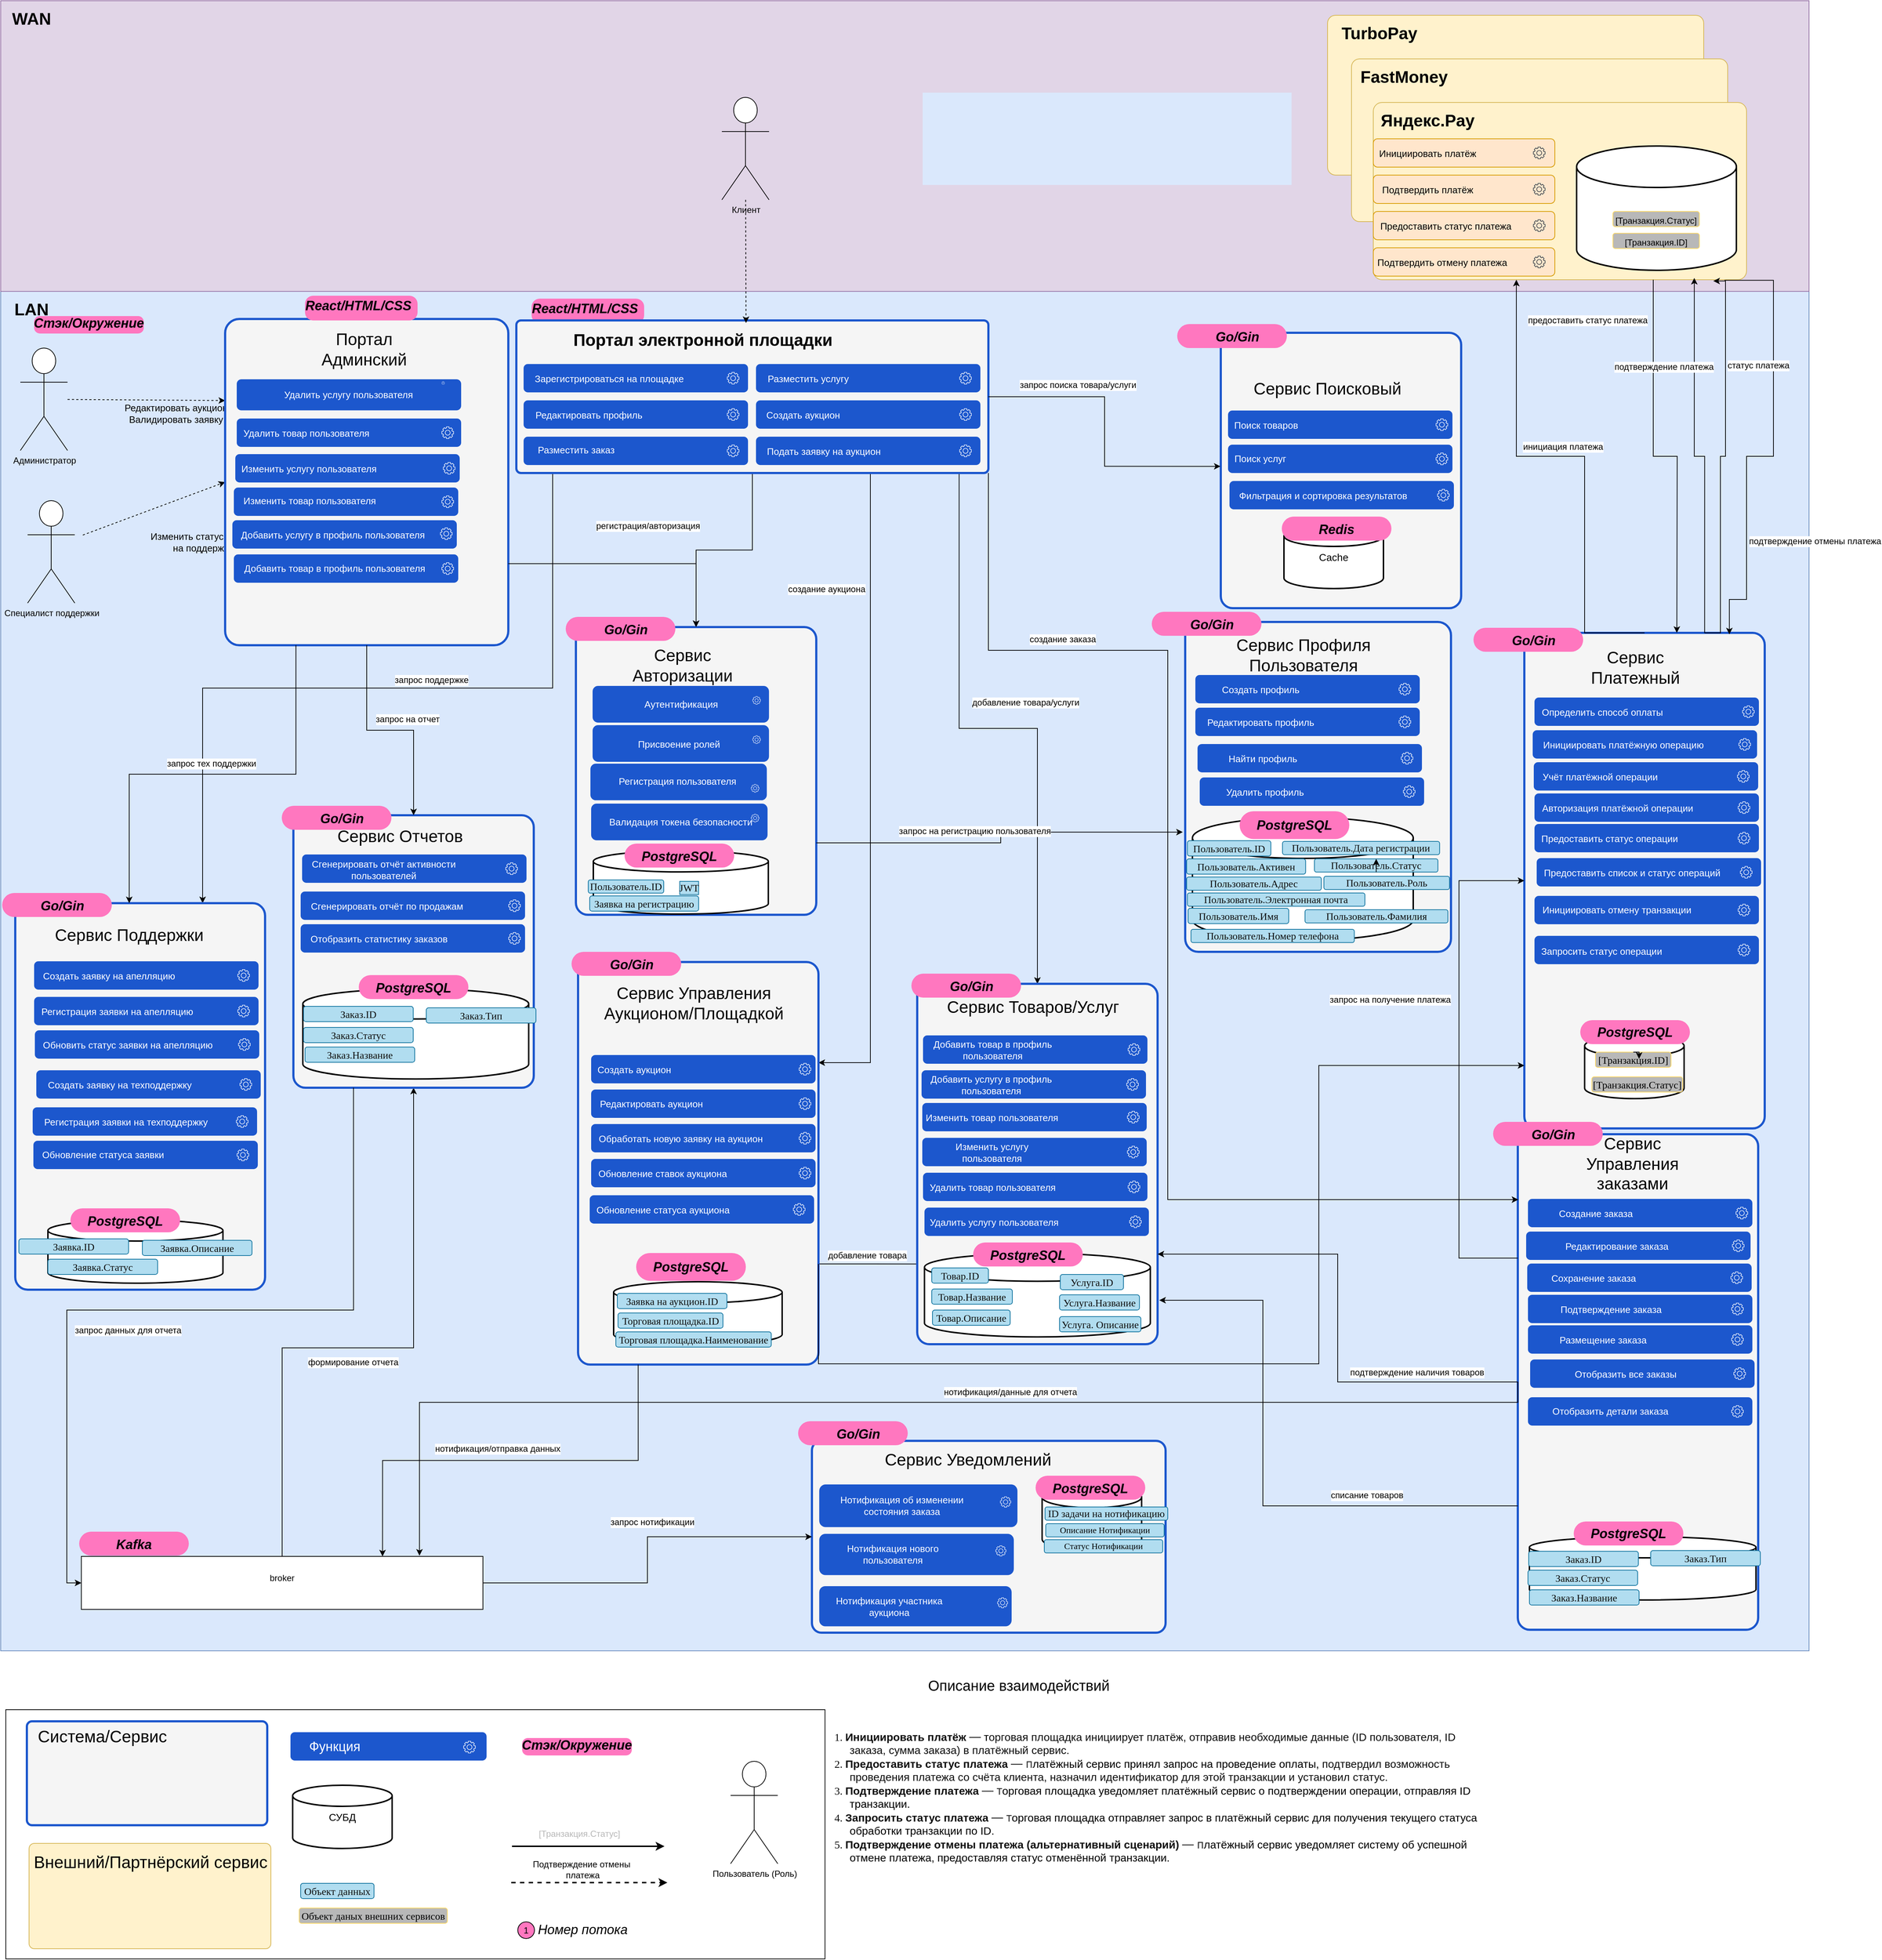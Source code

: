 <mxfile version="26.0.11">
  <diagram name="DF" id="BleSmaJVXqo2yb7Co1eL">
    <mxGraphModel dx="3297" dy="2880" grid="0" gridSize="10" guides="0" tooltips="0" connect="1" arrows="1" fold="1" page="0" pageScale="1" pageWidth="827" pageHeight="1169" math="0" shadow="0">
      <root>
        <mxCell id="0" />
        <mxCell id="1" parent="0" />
        <mxCell id="cKbgiC5qh_IXnBO1eU4K-99" value="" style="rounded=0;whiteSpace=wrap;html=1;fillColor=#dae8fc;strokeColor=#6c8ebf;" parent="1" vertex="1">
          <mxGeometry x="960" y="-200" width="2490" height="1871" as="geometry" />
        </mxCell>
        <mxCell id="kQWFD41fJFxlXKQhT5sF-1" value="" style="group" parent="1" vertex="1" connectable="0">
          <mxGeometry x="1691" y="-203" width="155" height="49" as="geometry" />
        </mxCell>
        <mxCell id="cKbgiC5qh_IXnBO1eU4K-166" value="&lt;p style=&quot;margin: 0px 0px 0px 13px; text-indent: -13px; font-variant-numeric: normal; font-variant-east-asian: normal; font-variant-alternates: normal; font-kerning: auto; font-optical-sizing: auto; font-feature-settings: normal; font-variation-settings: normal; font-variant-position: normal; font-stretch: normal; font-size: 14px; line-height: normal; color: rgb(14, 14, 14); text-align: start;&quot; class=&quot;p1&quot;&gt;&lt;br&gt;&lt;/p&gt;" style="rounded=1;whiteSpace=wrap;html=1;fillColor=#FF77BF;strokeColor=none;arcSize=33;" parent="kQWFD41fJFxlXKQhT5sF-1" vertex="1">
          <mxGeometry y="13" width="155" height="34" as="geometry" />
        </mxCell>
        <mxCell id="cKbgiC5qh_IXnBO1eU4K-165" value="&lt;font style=&quot;font-size: 18px;&quot;&gt;&lt;i&gt;React/HTML/CSS&lt;/i&gt;&lt;/font&gt;" style="text;html=1;align=center;verticalAlign=middle;whiteSpace=wrap;rounded=1;shadow=0;fontSize=23;fontStyle=1" parent="kQWFD41fJFxlXKQhT5sF-1" vertex="1">
          <mxGeometry x="29" width="89" height="49" as="geometry" />
        </mxCell>
        <mxCell id="cKbgiC5qh_IXnBO1eU4K-98" value="" style="rounded=0;whiteSpace=wrap;html=1;fillColor=#e1d5e7;strokeColor=#9673a6;movable=1;resizable=1;rotatable=1;deletable=1;editable=1;locked=0;connectable=1;" parent="1" vertex="1">
          <mxGeometry x="960" y="-600" width="2490" height="400" as="geometry" />
        </mxCell>
        <mxCell id="ISwjRsLXD4yoOcMXPSiY-8" value="" style="group" parent="1" vertex="1" connectable="0">
          <mxGeometry x="2770" y="-580" width="535" height="220" as="geometry" />
        </mxCell>
        <mxCell id="Tz6aEU4ManMyac2rpAqn-102" value="" style="rounded=1;whiteSpace=wrap;html=1;arcSize=5;fillColor=#fff2cc;strokeColor=#d6b656;" parent="ISwjRsLXD4yoOcMXPSiY-8" vertex="1">
          <mxGeometry x="17" width="518" height="220" as="geometry" />
        </mxCell>
        <mxCell id="Tz6aEU4ManMyac2rpAqn-103" value="TurboPay" style="text;html=1;align=center;verticalAlign=middle;whiteSpace=wrap;rounded=1;shadow=0;fontSize=23;fontStyle=1" parent="ISwjRsLXD4yoOcMXPSiY-8" vertex="1">
          <mxGeometry width="177" height="49" as="geometry" />
        </mxCell>
        <mxCell id="ISwjRsLXD4yoOcMXPSiY-9" value="" style="group" parent="1" vertex="1" connectable="0">
          <mxGeometry x="2820" y="-520" width="518" height="224" as="geometry" />
        </mxCell>
        <mxCell id="Tz6aEU4ManMyac2rpAqn-100" value="" style="rounded=1;whiteSpace=wrap;html=1;arcSize=5;fillColor=#fff2cc;strokeColor=#d6b656;" parent="ISwjRsLXD4yoOcMXPSiY-9" vertex="1">
          <mxGeometry width="518" height="224" as="geometry" />
        </mxCell>
        <mxCell id="Tz6aEU4ManMyac2rpAqn-101" value="FastMoney" style="text;html=1;align=center;verticalAlign=middle;whiteSpace=wrap;rounded=1;shadow=0;fontSize=23;fontStyle=1" parent="ISwjRsLXD4yoOcMXPSiY-9" vertex="1">
          <mxGeometry x="2" width="141" height="49" as="geometry" />
        </mxCell>
        <mxCell id="ISwjRsLXD4yoOcMXPSiY-10" value="" style="group" parent="1" vertex="1" connectable="0">
          <mxGeometry x="2850" y="-460" width="554" height="252" as="geometry" />
        </mxCell>
        <mxCell id="Tz6aEU4ManMyac2rpAqn-104" value="" style="rounded=1;whiteSpace=wrap;html=1;arcSize=5;fillColor=#fff2cc;strokeColor=#d6b656;" parent="ISwjRsLXD4yoOcMXPSiY-10" vertex="1">
          <mxGeometry width="514" height="244" as="geometry" />
        </mxCell>
        <mxCell id="Tz6aEU4ManMyac2rpAqn-105" value="Яндекс.Pay" style="text;html=1;align=center;verticalAlign=middle;whiteSpace=wrap;rounded=1;shadow=0;fontSize=23;fontStyle=1" parent="ISwjRsLXD4yoOcMXPSiY-10" vertex="1">
          <mxGeometry width="150" height="49" as="geometry" />
        </mxCell>
        <mxCell id="D1CTnjmkYU0Mq4A9S6dc-23" value="" style="rounded=1;whiteSpace=wrap;html=1;arcSize=0;" parent="1" vertex="1">
          <mxGeometry x="967" y="1752" width="1128" height="343" as="geometry" />
        </mxCell>
        <mxCell id="cKbgiC5qh_IXnBO1eU4K-95" value="Администратор" style="shape=umlActor;verticalLabelPosition=bottom;verticalAlign=top;html=1;outlineConnect=0;rounded=1;" parent="1" vertex="1">
          <mxGeometry x="987" y="-122" width="65" height="141" as="geometry" />
        </mxCell>
        <mxCell id="cKbgiC5qh_IXnBO1eU4K-96" value="" style="endArrow=classic;html=1;rounded=1;dashed=1;entryX=0;entryY=0.25;entryDx=0;entryDy=0;" parent="1" source="cKbgiC5qh_IXnBO1eU4K-95" target="DBsA1bZKWvm4eHU8ZcOZ-77" edge="1">
          <mxGeometry width="50" height="50" relative="1" as="geometry">
            <mxPoint x="1166" y="544" as="sourcePoint" />
            <mxPoint x="1162" y="979" as="targetPoint" />
            <Array as="points" />
          </mxGeometry>
        </mxCell>
        <mxCell id="cKbgiC5qh_IXnBO1eU4K-100" value="WAN" style="text;html=1;align=center;verticalAlign=middle;whiteSpace=wrap;rounded=1;shadow=0;fontSize=23;fontStyle=1" parent="1" vertex="1">
          <mxGeometry x="960" y="-600" width="85" height="49" as="geometry" />
        </mxCell>
        <mxCell id="cKbgiC5qh_IXnBO1eU4K-101" value="LAN" style="text;html=1;align=center;verticalAlign=middle;whiteSpace=wrap;rounded=1;shadow=0;fontSize=23;fontStyle=1" parent="1" vertex="1">
          <mxGeometry x="960" y="-200" width="85" height="49" as="geometry" />
        </mxCell>
        <mxCell id="cKbgiC5qh_IXnBO1eU4K-146" value="" style="strokeWidth=2;html=1;shape=mxgraph.flowchart.database;whiteSpace=wrap;rounded=1;movable=1;resizable=1;rotatable=1;deletable=1;editable=1;locked=0;connectable=1;" parent="1" vertex="1">
          <mxGeometry x="3130" y="-400" width="220" height="171" as="geometry" />
        </mxCell>
        <mxCell id="cKbgiC5qh_IXnBO1eU4K-152" value="&lt;p style=&quot;margin: 0px 0px 0px 13px; text-indent: -13px; font-variant-numeric: normal; font-variant-east-asian: normal; font-variant-alternates: normal; font-kerning: auto; font-optical-sizing: auto; font-feature-settings: normal; font-variation-settings: normal; font-variant-position: normal; font-stretch: normal; font-size: 14px; line-height: normal; text-align: start;&quot; class=&quot;p1&quot;&gt;&lt;span style=&quot;font-size: 12px; text-align: center; text-indent: 0px;&quot;&gt;[Транзакция.Статус]&lt;/span&gt;&lt;br&gt;&lt;/p&gt;" style="rounded=1;whiteSpace=wrap;html=1;fillColor=#B8B8B8;strokeColor=#FFD966;" parent="1" vertex="1">
          <mxGeometry x="3180" y="-310" width="119" height="21" as="geometry" />
        </mxCell>
        <mxCell id="cKbgiC5qh_IXnBO1eU4K-153" value="&lt;p style=&quot;margin: 0px 0px 0px 13px; text-indent: -13px; font-variant-numeric: normal; font-variant-east-asian: normal; font-variant-alternates: normal; font-kerning: auto; font-optical-sizing: auto; font-feature-settings: normal; font-variation-settings: normal; font-variant-position: normal; font-stretch: normal; font-size: 14px; line-height: normal; text-align: start;&quot; class=&quot;p1&quot;&gt;&lt;span style=&quot;font-size: 12px; text-align: center; text-indent: 0px;&quot;&gt;[Транзакция.ID]&lt;/span&gt;&lt;br&gt;&lt;/p&gt;" style="rounded=1;whiteSpace=wrap;html=1;fillColor=#B8B8B8;strokeColor=#FFD966;" parent="1" vertex="1">
          <mxGeometry x="3180" y="-280" width="119" height="21" as="geometry" />
        </mxCell>
        <mxCell id="cKbgiC5qh_IXnBO1eU4K-154" value="Редактировать аукцион&lt;div&gt;Валидировать заявку&lt;/div&gt;" style="text;html=1;align=center;verticalAlign=middle;whiteSpace=wrap;rounded=1;fontSize=13;" parent="1" vertex="1">
          <mxGeometry x="1080" y="-47" width="243" height="30" as="geometry" />
        </mxCell>
        <mxCell id="cKbgiC5qh_IXnBO1eU4K-157" value="Специалист поддержки" style="shape=umlActor;verticalLabelPosition=bottom;verticalAlign=top;html=1;outlineConnect=0;rounded=1;" parent="1" vertex="1">
          <mxGeometry x="997" y="88" width="65" height="141" as="geometry" />
        </mxCell>
        <mxCell id="cKbgiC5qh_IXnBO1eU4K-160" value="" style="endArrow=classic;html=1;rounded=1;dashed=1;entryX=0;entryY=0.5;entryDx=0;entryDy=0;" parent="1" target="DBsA1bZKWvm4eHU8ZcOZ-77" edge="1">
          <mxGeometry width="50" height="50" relative="1" as="geometry">
            <mxPoint x="1073" y="135.434" as="sourcePoint" />
            <mxPoint x="1288" y="135" as="targetPoint" />
            <Array as="points" />
          </mxGeometry>
        </mxCell>
        <mxCell id="cKbgiC5qh_IXnBO1eU4K-162" value="&lt;div&gt;Изменить статус заявки&lt;/div&gt;&lt;div&gt;на поддержку&lt;/div&gt;" style="text;html=1;align=center;verticalAlign=middle;whiteSpace=wrap;rounded=1;fontSize=13;" parent="1" vertex="1">
          <mxGeometry x="1117" y="130" width="243" height="30" as="geometry" />
        </mxCell>
        <mxCell id="9R6HKINTD4H3ajC5PIzQ-136" style="edgeStyle=orthogonalEdgeStyle;rounded=0;orthogonalLoop=1;jettySize=auto;html=1;entryX=0.5;entryY=0;entryDx=0;entryDy=0;" edge="1" parent="1" source="cKbgiC5qh_IXnBO1eU4K-163" target="DBsA1bZKWvm4eHU8ZcOZ-142">
          <mxGeometry relative="1" as="geometry" />
        </mxCell>
        <mxCell id="9R6HKINTD4H3ajC5PIzQ-231" style="edgeStyle=orthogonalEdgeStyle;rounded=0;orthogonalLoop=1;jettySize=auto;html=1;exitX=0.75;exitY=1;exitDx=0;exitDy=0;entryX=1;entryY=0.25;entryDx=0;entryDy=0;" edge="1" parent="1" source="cKbgiC5qh_IXnBO1eU4K-163" target="DBsA1bZKWvm4eHU8ZcOZ-83">
          <mxGeometry relative="1" as="geometry" />
        </mxCell>
        <mxCell id="9R6HKINTD4H3ajC5PIzQ-241" style="edgeStyle=orthogonalEdgeStyle;rounded=0;orthogonalLoop=1;jettySize=auto;html=1;exitX=0.25;exitY=1;exitDx=0;exitDy=0;entryX=0.75;entryY=0;entryDx=0;entryDy=0;" edge="1" parent="1" source="cKbgiC5qh_IXnBO1eU4K-163" target="DBsA1bZKWvm4eHU8ZcOZ-89">
          <mxGeometry relative="1" as="geometry">
            <Array as="points">
              <mxPoint x="1720" y="50" />
              <mxPoint x="1720" y="346" />
              <mxPoint x="1238" y="346" />
            </Array>
          </mxGeometry>
        </mxCell>
        <mxCell id="9R6HKINTD4H3ajC5PIzQ-246" style="edgeStyle=orthogonalEdgeStyle;rounded=0;orthogonalLoop=1;jettySize=auto;html=1;entryX=0.5;entryY=0;entryDx=0;entryDy=0;exitX=0.938;exitY=1.007;exitDx=0;exitDy=0;exitPerimeter=0;" edge="1" parent="1" source="cKbgiC5qh_IXnBO1eU4K-163" target="9R6HKINTD4H3ajC5PIzQ-56">
          <mxGeometry relative="1" as="geometry">
            <mxPoint x="2320" y="59" as="sourcePoint" />
          </mxGeometry>
        </mxCell>
        <mxCell id="cKbgiC5qh_IXnBO1eU4K-163" value="" style="rounded=1;whiteSpace=wrap;html=1;arcSize=3;fillColor=#f5f5f5;strokeColor=#1C57CD;strokeWidth=3;align=center;verticalAlign=middle;fontFamily=Helvetica;fontSize=12;fontColor=#333333;resizable=1;" parent="1" vertex="1">
          <mxGeometry x="1670" y="-160" width="650" height="210" as="geometry" />
        </mxCell>
        <mxCell id="cKbgiC5qh_IXnBO1eU4K-164" value="Портал электронной площадки" style="text;html=1;align=center;verticalAlign=middle;whiteSpace=wrap;rounded=1;shadow=0;fontSize=23;fontStyle=1" parent="1" vertex="1">
          <mxGeometry x="1737" y="-158" width="380" height="49" as="geometry" />
        </mxCell>
        <mxCell id="D1CTnjmkYU0Mq4A9S6dc-4" value="&lt;p style=&quot;margin: 0px 0px 0px 13px; text-indent: -13px; font-variant-numeric: normal; font-variant-east-asian: normal; font-variant-alternates: normal; font-kerning: auto; font-optical-sizing: auto; font-feature-settings: normal; font-variation-settings: normal; font-variant-position: normal; font-stretch: normal; font-size: 14px; line-height: normal; color: rgb(14, 14, 14); text-align: start;&quot; class=&quot;p1&quot;&gt;&lt;font face=&quot;Times New Roman&quot;&gt;Объект данных&lt;/font&gt;&lt;/p&gt;" style="rounded=1;whiteSpace=wrap;html=1;fillColor=#b1ddf0;strokeColor=#10739e;" parent="1" vertex="1">
          <mxGeometry x="1373" y="1991" width="101" height="21" as="geometry" />
        </mxCell>
        <mxCell id="D1CTnjmkYU0Mq4A9S6dc-11" value="&lt;font style=&quot;font-size: 14px;&quot;&gt;СУБД&lt;/font&gt;" style="strokeWidth=2;html=1;shape=mxgraph.flowchart.database;whiteSpace=wrap;rounded=1;movable=1;resizable=1;rotatable=1;deletable=1;editable=1;locked=0;connectable=1;" parent="1" vertex="1">
          <mxGeometry x="1362" y="1856" width="137" height="87" as="geometry" />
        </mxCell>
        <mxCell id="D1CTnjmkYU0Mq4A9S6dc-14" value="Пользователь (Роль)" style="shape=umlActor;verticalLabelPosition=bottom;verticalAlign=top;html=1;outlineConnect=0;rounded=1;" parent="1" vertex="1">
          <mxGeometry x="1965" y="1823" width="65" height="141" as="geometry" />
        </mxCell>
        <mxCell id="D1CTnjmkYU0Mq4A9S6dc-16" value="&lt;p style=&quot;margin: 0px 0px 0px 13px; text-indent: -13px; font-variant-numeric: normal; font-variant-east-asian: normal; font-variant-alternates: normal; font-kerning: auto; font-optical-sizing: auto; font-feature-settings: normal; font-variation-settings: normal; font-variant-position: normal; font-stretch: normal; line-height: normal; text-align: start;&quot; class=&quot;p1&quot;&gt;&lt;span style=&quot;text-align: center; text-indent: 0px;&quot;&gt;&lt;font style=&quot;font-size: 14px;&quot; face=&quot;Times New Roman&quot;&gt;Объект даных внешних сервисов&lt;/font&gt;&lt;/span&gt;&lt;br&gt;&lt;/p&gt;" style="rounded=1;whiteSpace=wrap;html=1;fillColor=#B8B8B8;strokeColor=#FFD966;" parent="1" vertex="1">
          <mxGeometry x="1371" y="2025" width="204" height="21" as="geometry" />
        </mxCell>
        <mxCell id="D1CTnjmkYU0Mq4A9S6dc-17" value="" style="endArrow=classic;html=1;rounded=1;curved=0;strokeWidth=2;" parent="1" edge="1">
          <mxGeometry width="50" height="50" relative="1" as="geometry">
            <mxPoint x="1664" y="1940" as="sourcePoint" />
            <mxPoint x="1874" y="1940" as="targetPoint" />
            <Array as="points">
              <mxPoint x="1664" y="1940" />
            </Array>
          </mxGeometry>
        </mxCell>
        <mxCell id="D1CTnjmkYU0Mq4A9S6dc-18" value="&lt;font style=&quot;font-size: 12px;&quot;&gt;Подтверждение отмены&amp;nbsp;&lt;/font&gt;&lt;div&gt;&lt;font style=&quot;font-size: 12px;&quot;&gt;платежа&lt;/font&gt;&lt;/div&gt;" style="edgeLabel;html=1;align=center;verticalAlign=middle;resizable=0;points=[];rounded=1;" parent="D1CTnjmkYU0Mq4A9S6dc-17" vertex="1" connectable="0">
          <mxGeometry x="0.194" y="1" relative="1" as="geometry">
            <mxPoint x="-29" y="33" as="offset" />
          </mxGeometry>
        </mxCell>
        <mxCell id="D1CTnjmkYU0Mq4A9S6dc-19" value="&lt;font style=&quot;font-size: 12px;&quot;&gt;[Транзакция.Статус]&lt;/font&gt;" style="text;html=1;align=center;verticalAlign=middle;whiteSpace=wrap;rounded=1;fontSize=13;labelBackgroundColor=none;fontColor=#B8B8B8;" parent="1" vertex="1">
          <mxGeometry x="1677" y="1907" width="160" height="30" as="geometry" />
        </mxCell>
        <mxCell id="D1CTnjmkYU0Mq4A9S6dc-20" value="" style="endArrow=classic;html=1;rounded=1;dashed=1;strokeWidth=2;" parent="1" edge="1">
          <mxGeometry width="50" height="50" relative="1" as="geometry">
            <mxPoint x="1663" y="1990" as="sourcePoint" />
            <mxPoint x="1878" y="1990" as="targetPoint" />
            <Array as="points" />
          </mxGeometry>
        </mxCell>
        <mxCell id="Tz6aEU4ManMyac2rpAqn-4" value="Клиент" style="shape=umlActor;verticalLabelPosition=bottom;verticalAlign=top;html=1;outlineConnect=0;rounded=1;" parent="1" vertex="1">
          <mxGeometry x="1953" y="-467" width="65" height="141" as="geometry" />
        </mxCell>
        <mxCell id="Tz6aEU4ManMyac2rpAqn-10" value="" style="endArrow=classic;html=1;rounded=1;dashed=1;entryX=0.727;entryY=0.031;entryDx=0;entryDy=0;entryPerimeter=0;fontSize=12;" parent="1" source="Tz6aEU4ManMyac2rpAqn-4" edge="1">
          <mxGeometry width="50" height="50" relative="1" as="geometry">
            <mxPoint x="1985" y="-420" as="sourcePoint" />
            <mxPoint x="1986.26" y="-156.481" as="targetPoint" />
            <Array as="points" />
          </mxGeometry>
        </mxCell>
        <mxCell id="jEkXnfsxQ-_I6rloK0n_-4" value="1" style="ellipse;whiteSpace=wrap;html=1;aspect=fixed;rounded=1;fillColor=#FF77BF;" parent="1" vertex="1">
          <mxGeometry x="1672" y="2044" width="23" height="23" as="geometry" />
        </mxCell>
        <mxCell id="jEkXnfsxQ-_I6rloK0n_-9" value="&lt;span style=&quot;font-size: 18px;&quot;&gt;&lt;i&gt;Номер потока&lt;/i&gt;&lt;/span&gt;" style="text;html=1;align=center;verticalAlign=middle;whiteSpace=wrap;rounded=1;shadow=0;fontSize=23;fontStyle=0" parent="1" vertex="1">
          <mxGeometry x="1681" y="2028" width="161" height="49" as="geometry" />
        </mxCell>
        <mxCell id="d3r_7VUgfL_-Ddzbqp2A-3" value="&lt;h1 style=&quot;margin-top: 0px; font-size: 15px;&quot;&gt;&lt;p class=&quot;p1&quot; style=&quot;margin: 0px 0px 0px 21px; text-indent: -21px; font-variant-numeric: normal; font-variant-east-asian: normal; font-variant-alternates: normal; font-kerning: auto; font-optical-sizing: auto; font-feature-settings: normal; font-variation-settings: normal; font-variant-position: normal; font-stretch: normal; font-size: 15px; line-height: normal; color: rgb(14, 14, 14);&quot;&gt;&lt;span class=&quot;s1&quot; style=&quot;font-weight: 400; font-variant-numeric: normal; font-variant-east-asian: normal; font-variant-alternates: normal; font-kerning: auto; font-optical-sizing: auto; font-feature-settings: normal; font-variation-settings: normal; font-variant-position: normal; font-stretch: normal; line-height: normal; font-family: &amp;quot;Times New Roman&amp;quot;; font-size: 15px;&quot;&gt;1.&amp;nbsp;&lt;/span&gt;&lt;b style=&quot;font-size: 15px;&quot;&gt;Инициировать платёж&lt;/b&gt;&lt;b style=&quot;font-weight: 400; font-size: 15px;&quot;&gt;&amp;nbsp;&lt;/b&gt;&lt;span style=&quot;background-color: initial; color: rgb(51, 51, 51); font-family: &amp;quot;YS Text&amp;quot;, -apple-system, BlinkMacSystemFont, Arial, Helvetica, sans-serif; font-size: 16px; font-weight: 400;&quot;&gt;—&lt;/span&gt;&lt;span style=&quot;background-color: initial; color: rgb(0, 0, 0); font-weight: normal;&quot;&gt;&amp;nbsp;т&lt;/span&gt;&lt;span style=&quot;background-color: initial; font-weight: 400;&quot;&gt;орговая площадка инициирует платёж, отправив необходимые данные (ID пользователя, ID заказа, сумма заказа) в платёжный сервис.&lt;/span&gt;&lt;/p&gt;&lt;p class=&quot;p1&quot; style=&quot;margin: 0px 0px 0px 21px; text-indent: -21px; font-variant-numeric: normal; font-variant-east-asian: normal; font-variant-alternates: normal; font-kerning: auto; font-optical-sizing: auto; font-feature-settings: normal; font-variation-settings: normal; font-variant-position: normal; font-weight: 400; font-stretch: normal; font-size: 15px; line-height: normal; color: rgb(14, 14, 14);&quot;&gt;&lt;span class=&quot;s1&quot; style=&quot;font-variant-numeric: normal; font-variant-east-asian: normal; font-variant-alternates: normal; font-kerning: auto; font-optical-sizing: auto; font-feature-settings: normal; font-variation-settings: normal; font-variant-position: normal; font-stretch: normal; line-height: normal; font-family: &amp;quot;Times New Roman&amp;quot;; font-size: 15px;&quot;&gt;2.&amp;nbsp;&lt;/span&gt;&lt;b style=&quot;font-size: 15px;&quot;&gt;Предоставить статус платежа&amp;nbsp;&lt;/b&gt;&lt;span style=&quot;background-color: initial; color: rgb(51, 51, 51); font-family: &amp;quot;YS Text&amp;quot;, -apple-system, BlinkMacSystemFont, Arial, Helvetica, sans-serif; font-size: 16px;&quot;&gt;— п&lt;/span&gt;&lt;span style=&quot;background-color: initial; color: rgb(0, 0, 0);&quot;&gt;латё&lt;/span&gt;&lt;span style=&quot;background-color: initial; color: rgb(0, 0, 0);&quot;&gt;жный сервис принял запрос на проведение оплаты,&lt;/span&gt;&lt;span style=&quot;background-color: initial;&quot; class=&quot;Apple-converted-space&quot;&gt;&amp;nbsp;&lt;/span&gt;&lt;span style=&quot;background-color: initial;&quot;&gt;подтвердил возможность проведения платежа со счёта клиента, назначил идентификатор для этой транзакции и установил статус.&lt;/span&gt;&lt;/p&gt;&lt;p class=&quot;p1&quot; style=&quot;margin: 0px 0px 0px 21px; text-indent: -21px; font-variant-numeric: normal; font-variant-east-asian: normal; font-variant-alternates: normal; font-kerning: auto; font-optical-sizing: auto; font-feature-settings: normal; font-variation-settings: normal; font-variant-position: normal; font-weight: 400; font-stretch: normal; font-size: 15px; line-height: normal; color: rgb(14, 14, 14);&quot;&gt;&lt;span class=&quot;s1&quot; style=&quot;font-variant-numeric: normal; font-variant-east-asian: normal; font-variant-alternates: normal; font-kerning: auto; font-optical-sizing: auto; font-feature-settings: normal; font-variation-settings: normal; font-variant-position: normal; font-stretch: normal; line-height: normal; font-family: &amp;quot;Times New Roman&amp;quot;; font-size: 15px;&quot;&gt;3.&amp;nbsp;&lt;/span&gt;&lt;b style=&quot;font-size: 15px;&quot;&gt;Подтверждение платежа&amp;nbsp;&lt;/b&gt;&lt;span style=&quot;background-color: initial; color: rgb(51, 51, 51); font-family: &amp;quot;YS Text&amp;quot;, -apple-system, BlinkMacSystemFont, Arial, Helvetica, sans-serif; font-size: 16px;&quot;&gt;— т&lt;/span&gt;&lt;span style=&quot;background-color: initial; color: rgb(0, 0, 0);&quot;&gt;орговая площадка уведомляет платёжный сервис о подтверждении операции, отправляя ID транзакции.&lt;/span&gt;&lt;/p&gt;&lt;p class=&quot;p1&quot; style=&quot;margin: 0px 0px 0px 21px; text-indent: -21px; font-variant-numeric: normal; font-variant-east-asian: normal; font-variant-alternates: normal; font-kerning: auto; font-optical-sizing: auto; font-feature-settings: normal; font-variation-settings: normal; font-variant-position: normal; font-weight: 400; font-stretch: normal; font-size: 15px; line-height: normal; color: rgb(14, 14, 14);&quot;&gt;&lt;span class=&quot;s1&quot; style=&quot;font-variant-numeric: normal; font-variant-east-asian: normal; font-variant-alternates: normal; font-kerning: auto; font-optical-sizing: auto; font-feature-settings: normal; font-variation-settings: normal; font-variant-position: normal; font-stretch: normal; line-height: normal; font-family: &amp;quot;Times New Roman&amp;quot;; font-size: 15px;&quot;&gt;4.&amp;nbsp;&lt;/span&gt;&lt;b style=&quot;font-size: 15px;&quot;&gt;Запросить статус платежа&lt;/b&gt;&amp;nbsp;&lt;span style=&quot;background-color: initial; color: rgb(51, 51, 51); font-family: &amp;quot;YS Text&amp;quot;, -apple-system, BlinkMacSystemFont, Arial, Helvetica, sans-serif; font-size: 16px;&quot;&gt;— т&lt;/span&gt;&lt;span style=&quot;background-color: initial; color: rgb(0, 0, 0);&quot;&gt;орговая площадка отправляет запрос в платёжный сервис для получения текущего статуса обработки транзакции по ID.&lt;/span&gt;&lt;/p&gt;&lt;p class=&quot;p1&quot; style=&quot;margin: 0px 0px 0px 21px; text-indent: -21px; font-variant-numeric: normal; font-variant-east-asian: normal; font-variant-alternates: normal; font-kerning: auto; font-optical-sizing: auto; font-feature-settings: normal; font-variation-settings: normal; font-variant-position: normal; font-weight: 400; font-stretch: normal; font-size: 15px; line-height: normal; color: rgb(14, 14, 14);&quot;&gt;&lt;span class=&quot;s1&quot; style=&quot;font-variant-numeric: normal; font-variant-east-asian: normal; font-variant-alternates: normal; font-kerning: auto; font-optical-sizing: auto; font-feature-settings: normal; font-variation-settings: normal; font-variant-position: normal; font-stretch: normal; line-height: normal; font-family: &amp;quot;Times New Roman&amp;quot;; font-size: 15px;&quot;&gt;5.&amp;nbsp;&lt;/span&gt;&lt;b style=&quot;font-size: 15px;&quot;&gt;Подтверждение отмены платежа (альтернативный сценарий)&amp;nbsp;&lt;/b&gt;&lt;span style=&quot;background-color: initial; color: rgb(51, 51, 51); font-family: &amp;quot;YS Text&amp;quot;, -apple-system, BlinkMacSystemFont, Arial, Helvetica, sans-serif; font-size: 16px;&quot;&gt;— п&lt;/span&gt;&lt;span style=&quot;background-color: initial; color: rgb(0, 0, 0);&quot;&gt;латёжный сервис уведомляет систему об успешной отмене платежа, предоставляя статус отменённой транзакции.&lt;/span&gt;&lt;/p&gt;&lt;/h1&gt;" style="text;html=1;whiteSpace=wrap;overflow=hidden;rounded=0;fontSize=15;" parent="1" vertex="1">
          <mxGeometry x="2106" y="1772" width="904" height="189" as="geometry" />
        </mxCell>
        <mxCell id="ro2GFgqDV0QlA6Vm-lQV-1" value="&lt;font style=&quot;font-size: 20px;&quot;&gt;Описание взаимодействий&lt;/font&gt;" style="text;html=1;align=center;verticalAlign=middle;whiteSpace=wrap;rounded=0;" parent="1" vertex="1">
          <mxGeometry x="2207" y="1703" width="310" height="30" as="geometry" />
        </mxCell>
        <mxCell id="BZBJQn5B5M7l6MrAMs_o-1" value="" style="group" parent="1" vertex="1" connectable="0">
          <mxGeometry x="1680" y="-100" width="309" height="39" as="geometry" />
        </mxCell>
        <mxCell id="BZBJQn5B5M7l6MrAMs_o-53" value="" style="group" parent="BZBJQn5B5M7l6MrAMs_o-1" vertex="1" connectable="0">
          <mxGeometry width="309" height="39" as="geometry" />
        </mxCell>
        <mxCell id="cKbgiC5qh_IXnBO1eU4K-175" value="" style="rounded=1;whiteSpace=wrap;html=1;fillColor=#1C57CD;strokeColor=none;" parent="BZBJQn5B5M7l6MrAMs_o-53" vertex="1">
          <mxGeometry width="309" height="39" as="geometry" />
        </mxCell>
        <mxCell id="cKbgiC5qh_IXnBO1eU4K-176" value="" style="sketch=0;outlineConnect=0;fontColor=#FFFFFF;gradientColor=none;fillColor=#FFFFFF;strokeColor=none;dashed=0;verticalLabelPosition=bottom;verticalAlign=top;align=center;html=1;fontSize=12;fontStyle=0;aspect=fixed;pointerEvents=1;shape=mxgraph.aws4.gear;rounded=1;" parent="BZBJQn5B5M7l6MrAMs_o-53" vertex="1">
          <mxGeometry x="280" y="11" width="17" height="17" as="geometry" />
        </mxCell>
        <mxCell id="cKbgiC5qh_IXnBO1eU4K-177" value="Зарегистрироваться на площадке" style="text;html=1;align=center;verticalAlign=middle;whiteSpace=wrap;rounded=1;fontSize=13;fontColor=#FFFFFF;" parent="BZBJQn5B5M7l6MrAMs_o-53" vertex="1">
          <mxGeometry x="9" y="4.5" width="218" height="30" as="geometry" />
        </mxCell>
        <mxCell id="BZBJQn5B5M7l6MrAMs_o-2" value="" style="group" parent="1" vertex="1" connectable="0">
          <mxGeometry x="1680" y="-50" width="309" height="39" as="geometry" />
        </mxCell>
        <mxCell id="BZBJQn5B5M7l6MrAMs_o-54" value="" style="group" parent="BZBJQn5B5M7l6MrAMs_o-2" vertex="1" connectable="0">
          <mxGeometry width="309" height="39" as="geometry" />
        </mxCell>
        <mxCell id="cKbgiC5qh_IXnBO1eU4K-178" value="" style="rounded=1;whiteSpace=wrap;html=1;fillColor=#1C57CD;strokeColor=none;" parent="BZBJQn5B5M7l6MrAMs_o-54" vertex="1">
          <mxGeometry width="309" height="39" as="geometry" />
        </mxCell>
        <mxCell id="cKbgiC5qh_IXnBO1eU4K-179" value="" style="sketch=0;outlineConnect=0;fontColor=#FFFFFF;gradientColor=none;fillColor=#FFFFFF;strokeColor=none;dashed=0;verticalLabelPosition=bottom;verticalAlign=top;align=center;html=1;fontSize=12;fontStyle=0;aspect=fixed;pointerEvents=1;shape=mxgraph.aws4.gear;rounded=1;" parent="BZBJQn5B5M7l6MrAMs_o-54" vertex="1">
          <mxGeometry x="280" y="11" width="17" height="17" as="geometry" />
        </mxCell>
        <mxCell id="cKbgiC5qh_IXnBO1eU4K-180" value="Редактировать профиль" style="text;html=1;align=center;verticalAlign=middle;whiteSpace=wrap;rounded=1;fontSize=13;fontColor=#FFFFFF;" parent="BZBJQn5B5M7l6MrAMs_o-54" vertex="1">
          <mxGeometry x="8" y="4.5" width="164" height="30" as="geometry" />
        </mxCell>
        <mxCell id="BZBJQn5B5M7l6MrAMs_o-3" value="" style="group" parent="1" vertex="1" connectable="0">
          <mxGeometry x="1680" width="309" height="39" as="geometry" />
        </mxCell>
        <mxCell id="BZBJQn5B5M7l6MrAMs_o-55" value="" style="group" parent="BZBJQn5B5M7l6MrAMs_o-3" vertex="1" connectable="0">
          <mxGeometry width="309" height="39" as="geometry" />
        </mxCell>
        <mxCell id="cKbgiC5qh_IXnBO1eU4K-181" value="" style="rounded=1;whiteSpace=wrap;html=1;fillColor=#1C57CD;strokeColor=none;" parent="BZBJQn5B5M7l6MrAMs_o-55" vertex="1">
          <mxGeometry width="309" height="39" as="geometry" />
        </mxCell>
        <mxCell id="cKbgiC5qh_IXnBO1eU4K-182" value="" style="sketch=0;outlineConnect=0;fontColor=#FFFFFF;gradientColor=none;fillColor=#FFFFFF;strokeColor=none;dashed=0;verticalLabelPosition=bottom;verticalAlign=top;align=center;html=1;fontSize=12;fontStyle=0;aspect=fixed;pointerEvents=1;shape=mxgraph.aws4.gear;rounded=1;" parent="BZBJQn5B5M7l6MrAMs_o-55" vertex="1">
          <mxGeometry x="280" y="11" width="17" height="17" as="geometry" />
        </mxCell>
        <mxCell id="cKbgiC5qh_IXnBO1eU4K-183" value="Разместить заказ" style="text;html=1;align=center;verticalAlign=middle;whiteSpace=wrap;rounded=1;fontSize=13;fontColor=#FFFFFF;" parent="BZBJQn5B5M7l6MrAMs_o-55" vertex="1">
          <mxGeometry x="14" y="3" width="117" height="30" as="geometry" />
        </mxCell>
        <mxCell id="BZBJQn5B5M7l6MrAMs_o-4" value="" style="group" parent="1" vertex="1" connectable="0">
          <mxGeometry x="2000" y="-100" width="309" height="39" as="geometry" />
        </mxCell>
        <mxCell id="BZBJQn5B5M7l6MrAMs_o-56" value="" style="group" parent="BZBJQn5B5M7l6MrAMs_o-4" vertex="1" connectable="0">
          <mxGeometry width="309" height="39" as="geometry" />
        </mxCell>
        <mxCell id="cKbgiC5qh_IXnBO1eU4K-184" value="" style="rounded=1;whiteSpace=wrap;html=1;fillColor=#1C57CD;strokeColor=none;" parent="BZBJQn5B5M7l6MrAMs_o-56" vertex="1">
          <mxGeometry width="309" height="39" as="geometry" />
        </mxCell>
        <mxCell id="cKbgiC5qh_IXnBO1eU4K-185" value="" style="sketch=0;outlineConnect=0;fontColor=#FFFFFF;gradientColor=none;fillColor=#FFFFFF;strokeColor=none;dashed=0;verticalLabelPosition=bottom;verticalAlign=top;align=center;html=1;fontSize=12;fontStyle=0;aspect=fixed;pointerEvents=1;shape=mxgraph.aws4.gear;rounded=1;" parent="BZBJQn5B5M7l6MrAMs_o-56" vertex="1">
          <mxGeometry x="280" y="11" width="17" height="17" as="geometry" />
        </mxCell>
        <mxCell id="cKbgiC5qh_IXnBO1eU4K-186" value="Разместить услугу" style="text;html=1;align=center;verticalAlign=middle;whiteSpace=wrap;rounded=1;fontSize=13;fontColor=#FFFFFF;" parent="BZBJQn5B5M7l6MrAMs_o-56" vertex="1">
          <mxGeometry x="6" y="4.5" width="132" height="30" as="geometry" />
        </mxCell>
        <mxCell id="BZBJQn5B5M7l6MrAMs_o-5" value="" style="group" parent="1" vertex="1" connectable="0">
          <mxGeometry x="2000" y="-50" width="309" height="39" as="geometry" />
        </mxCell>
        <mxCell id="BZBJQn5B5M7l6MrAMs_o-57" value="" style="group" parent="BZBJQn5B5M7l6MrAMs_o-5" vertex="1" connectable="0">
          <mxGeometry width="309" height="39" as="geometry" />
        </mxCell>
        <mxCell id="cKbgiC5qh_IXnBO1eU4K-187" value="" style="rounded=1;whiteSpace=wrap;html=1;fillColor=#1C57CD;strokeColor=none;" parent="BZBJQn5B5M7l6MrAMs_o-57" vertex="1">
          <mxGeometry width="309" height="39" as="geometry" />
        </mxCell>
        <mxCell id="cKbgiC5qh_IXnBO1eU4K-188" value="" style="sketch=0;outlineConnect=0;fontColor=#FFFFFF;gradientColor=none;fillColor=#FFFFFF;strokeColor=none;dashed=0;verticalLabelPosition=bottom;verticalAlign=top;align=center;html=1;fontSize=12;fontStyle=0;aspect=fixed;pointerEvents=1;shape=mxgraph.aws4.gear;rounded=1;" parent="BZBJQn5B5M7l6MrAMs_o-57" vertex="1">
          <mxGeometry x="280" y="11" width="17" height="17" as="geometry" />
        </mxCell>
        <mxCell id="cKbgiC5qh_IXnBO1eU4K-189" value="Создать аукцион" style="text;html=1;align=center;verticalAlign=middle;whiteSpace=wrap;rounded=1;fontSize=13;fontColor=#FFFFFF;" parent="BZBJQn5B5M7l6MrAMs_o-57" vertex="1">
          <mxGeometry x="10" y="4.5" width="110" height="30" as="geometry" />
        </mxCell>
        <mxCell id="BZBJQn5B5M7l6MrAMs_o-6" value="" style="group" parent="1" vertex="1" connectable="0">
          <mxGeometry x="2000" width="309" height="39" as="geometry" />
        </mxCell>
        <mxCell id="BZBJQn5B5M7l6MrAMs_o-58" value="" style="group" parent="BZBJQn5B5M7l6MrAMs_o-6" vertex="1" connectable="0">
          <mxGeometry width="309" height="39" as="geometry" />
        </mxCell>
        <mxCell id="cKbgiC5qh_IXnBO1eU4K-190" value="" style="rounded=1;whiteSpace=wrap;html=1;fillColor=#1C57CD;strokeColor=none;" parent="BZBJQn5B5M7l6MrAMs_o-58" vertex="1">
          <mxGeometry width="309" height="39" as="geometry" />
        </mxCell>
        <mxCell id="cKbgiC5qh_IXnBO1eU4K-191" value="" style="sketch=0;outlineConnect=0;fontColor=#FFFFFF;gradientColor=none;fillColor=#FFFFFF;strokeColor=none;dashed=0;verticalLabelPosition=bottom;verticalAlign=top;align=center;html=1;fontSize=12;fontStyle=0;aspect=fixed;pointerEvents=1;shape=mxgraph.aws4.gear;rounded=1;" parent="BZBJQn5B5M7l6MrAMs_o-58" vertex="1">
          <mxGeometry x="280" y="11" width="17" height="17" as="geometry" />
        </mxCell>
        <mxCell id="cKbgiC5qh_IXnBO1eU4K-192" value="Подать заявку на аукцион" style="text;html=1;align=center;verticalAlign=middle;whiteSpace=wrap;rounded=1;fontSize=13;fontColor=#FFFFFF;" parent="BZBJQn5B5M7l6MrAMs_o-58" vertex="1">
          <mxGeometry x="10" y="4.5" width="167" height="30" as="geometry" />
        </mxCell>
        <mxCell id="ISwjRsLXD4yoOcMXPSiY-1" value="" style="group" parent="1" vertex="1" connectable="0">
          <mxGeometry x="2840" y="-410" width="260" height="39" as="geometry" />
        </mxCell>
        <mxCell id="cKbgiC5qh_IXnBO1eU4K-172" value="" style="rounded=1;whiteSpace=wrap;html=1;fillColor=#ffe6cc;strokeColor=#d79b00;" parent="ISwjRsLXD4yoOcMXPSiY-1" vertex="1">
          <mxGeometry x="10" width="250" height="39" as="geometry" />
        </mxCell>
        <mxCell id="cKbgiC5qh_IXnBO1eU4K-173" value="" style="sketch=0;outlineConnect=0;fontColor=#232F3E;gradientColor=none;fillColor=#232F3D;strokeColor=none;dashed=0;verticalLabelPosition=bottom;verticalAlign=top;align=center;html=1;fontSize=12;fontStyle=0;aspect=fixed;pointerEvents=1;shape=mxgraph.aws4.gear;rounded=1;" parent="ISwjRsLXD4yoOcMXPSiY-1" vertex="1">
          <mxGeometry x="230" y="11" width="17" height="17" as="geometry" />
        </mxCell>
        <mxCell id="cKbgiC5qh_IXnBO1eU4K-174" value="Инициировать платёж" style="text;html=1;align=center;verticalAlign=middle;whiteSpace=wrap;rounded=1;fontSize=13;" parent="ISwjRsLXD4yoOcMXPSiY-1" vertex="1">
          <mxGeometry y="4.5" width="170" height="30" as="geometry" />
        </mxCell>
        <mxCell id="ISwjRsLXD4yoOcMXPSiY-2" value="" style="group" parent="1" vertex="1" connectable="0">
          <mxGeometry x="2840" y="-360" width="260" height="39" as="geometry" />
        </mxCell>
        <mxCell id="cKbgiC5qh_IXnBO1eU4K-129" value="" style="rounded=1;whiteSpace=wrap;html=1;fillColor=#ffe6cc;strokeColor=#d79b00;" parent="ISwjRsLXD4yoOcMXPSiY-2" vertex="1">
          <mxGeometry x="10" width="250" height="39" as="geometry" />
        </mxCell>
        <mxCell id="cKbgiC5qh_IXnBO1eU4K-130" value="" style="sketch=0;outlineConnect=0;fontColor=#232F3E;gradientColor=none;fillColor=#232F3D;strokeColor=none;dashed=0;verticalLabelPosition=bottom;verticalAlign=top;align=center;html=1;fontSize=12;fontStyle=0;aspect=fixed;pointerEvents=1;shape=mxgraph.aws4.gear;rounded=1;" parent="ISwjRsLXD4yoOcMXPSiY-2" vertex="1">
          <mxGeometry x="230" y="11" width="17" height="17" as="geometry" />
        </mxCell>
        <mxCell id="cKbgiC5qh_IXnBO1eU4K-131" value="Подтвердить платёж" style="text;html=1;align=center;verticalAlign=middle;whiteSpace=wrap;rounded=1;fontSize=13;" parent="ISwjRsLXD4yoOcMXPSiY-2" vertex="1">
          <mxGeometry y="4.5" width="170" height="30" as="geometry" />
        </mxCell>
        <mxCell id="ISwjRsLXD4yoOcMXPSiY-3" value="" style="group" parent="1" vertex="1" connectable="0">
          <mxGeometry x="2850" y="-310" width="250" height="39" as="geometry" />
        </mxCell>
        <mxCell id="cKbgiC5qh_IXnBO1eU4K-132" value="" style="rounded=1;whiteSpace=wrap;html=1;fillColor=#ffe6cc;strokeColor=#d79b00;" parent="ISwjRsLXD4yoOcMXPSiY-3" vertex="1">
          <mxGeometry width="250" height="39" as="geometry" />
        </mxCell>
        <mxCell id="cKbgiC5qh_IXnBO1eU4K-133" value="" style="sketch=0;outlineConnect=0;fontColor=#232F3E;gradientColor=none;fillColor=#232F3D;strokeColor=none;dashed=0;verticalLabelPosition=bottom;verticalAlign=top;align=center;html=1;fontSize=12;fontStyle=0;aspect=fixed;pointerEvents=1;shape=mxgraph.aws4.gear;rounded=1;" parent="ISwjRsLXD4yoOcMXPSiY-3" vertex="1">
          <mxGeometry x="220" y="11" width="17" height="17" as="geometry" />
        </mxCell>
        <mxCell id="cKbgiC5qh_IXnBO1eU4K-134" value="Предоставить статус платежа" style="text;html=1;align=center;verticalAlign=middle;whiteSpace=wrap;rounded=1;fontSize=13;" parent="ISwjRsLXD4yoOcMXPSiY-3" vertex="1">
          <mxGeometry y="4.5" width="200" height="30" as="geometry" />
        </mxCell>
        <mxCell id="ISwjRsLXD4yoOcMXPSiY-4" value="" style="group" parent="1" vertex="1" connectable="0">
          <mxGeometry x="2840" y="-260" width="260" height="39" as="geometry" />
        </mxCell>
        <mxCell id="cKbgiC5qh_IXnBO1eU4K-135" value="" style="rounded=1;whiteSpace=wrap;html=1;fillColor=#ffe6cc;strokeColor=#d79b00;" parent="ISwjRsLXD4yoOcMXPSiY-4" vertex="1">
          <mxGeometry x="10" width="250" height="39" as="geometry" />
        </mxCell>
        <mxCell id="cKbgiC5qh_IXnBO1eU4K-136" value="" style="sketch=0;outlineConnect=0;fontColor=#232F3E;gradientColor=none;fillColor=#232F3D;strokeColor=none;dashed=0;verticalLabelPosition=bottom;verticalAlign=top;align=center;html=1;fontSize=12;fontStyle=0;aspect=fixed;pointerEvents=1;shape=mxgraph.aws4.gear;rounded=1;" parent="ISwjRsLXD4yoOcMXPSiY-4" vertex="1">
          <mxGeometry x="230" y="11" width="17" height="17" as="geometry" />
        </mxCell>
        <mxCell id="cKbgiC5qh_IXnBO1eU4K-137" value="Подтвердить отмену платежа" style="text;html=1;align=center;verticalAlign=middle;whiteSpace=wrap;rounded=1;fontSize=13;" parent="ISwjRsLXD4yoOcMXPSiY-4" vertex="1">
          <mxGeometry y="4.5" width="210" height="30" as="geometry" />
        </mxCell>
        <mxCell id="ISwjRsLXD4yoOcMXPSiY-11" value="" style="group" parent="1" vertex="1" connectable="0">
          <mxGeometry x="1359" y="1783" width="270" height="39" as="geometry" />
        </mxCell>
        <mxCell id="D1CTnjmkYU0Mq4A9S6dc-1" value="" style="rounded=1;whiteSpace=wrap;html=1;strokeColor=none;fillColor=#1C57CD;" parent="ISwjRsLXD4yoOcMXPSiY-11" vertex="1">
          <mxGeometry width="270" height="39" as="geometry" />
        </mxCell>
        <mxCell id="D1CTnjmkYU0Mq4A9S6dc-2" value="" style="sketch=0;outlineConnect=0;fontColor=#FFFFFF;gradientColor=none;fillColor=#FFFFFF;strokeColor=none;dashed=0;verticalLabelPosition=bottom;verticalAlign=top;align=center;html=1;fontSize=12;fontStyle=0;aspect=fixed;pointerEvents=1;shape=mxgraph.aws4.gear;rounded=1;" parent="ISwjRsLXD4yoOcMXPSiY-11" vertex="1">
          <mxGeometry x="238" y="12" width="17" height="17" as="geometry" />
        </mxCell>
        <mxCell id="D1CTnjmkYU0Mq4A9S6dc-3" value="&lt;font style=&quot;font-size: 18px;&quot;&gt;Функция&lt;/font&gt;" style="text;html=1;align=center;verticalAlign=middle;whiteSpace=wrap;rounded=1;fontSize=13;fontColor=#FFFFFF;" parent="ISwjRsLXD4yoOcMXPSiY-11" vertex="1">
          <mxGeometry x="22" y="5" width="78" height="30" as="geometry" />
        </mxCell>
        <mxCell id="ISwjRsLXD4yoOcMXPSiY-12" value="" style="group" parent="1" vertex="1" connectable="0">
          <mxGeometry x="1675" y="1790" width="157" height="25" as="geometry" />
        </mxCell>
        <mxCell id="D1CTnjmkYU0Mq4A9S6dc-12" value="&lt;p style=&quot;margin: 0px 0px 0px 13px; text-indent: -13px; font-variant-numeric: normal; font-variant-east-asian: normal; font-variant-alternates: normal; font-kerning: auto; font-optical-sizing: auto; font-feature-settings: normal; font-variation-settings: normal; font-variant-position: normal; font-stretch: normal; font-size: 14px; line-height: normal; color: rgb(14, 14, 14); text-align: start;&quot; class=&quot;p1&quot;&gt;&lt;br&gt;&lt;/p&gt;" style="rounded=1;whiteSpace=wrap;html=1;fillColor=#FF77BF;strokeColor=none;arcSize=33;" parent="ISwjRsLXD4yoOcMXPSiY-12" vertex="1">
          <mxGeometry x="3" y="1" width="151" height="24" as="geometry" />
        </mxCell>
        <mxCell id="D1CTnjmkYU0Mq4A9S6dc-13" value="&lt;span style=&quot;font-size: 18px;&quot;&gt;&lt;i&gt;Стэк/Окружение&lt;/i&gt;&lt;/span&gt;" style="text;html=1;align=center;verticalAlign=middle;whiteSpace=wrap;rounded=1;shadow=0;fontSize=23;fontStyle=1" parent="ISwjRsLXD4yoOcMXPSiY-12" vertex="1">
          <mxGeometry width="157" height="17" as="geometry" />
        </mxCell>
        <mxCell id="ISwjRsLXD4yoOcMXPSiY-13" value="" style="group" parent="1" vertex="1" connectable="0">
          <mxGeometry x="999" y="1936" width="333" height="145" as="geometry" />
        </mxCell>
        <mxCell id="D1CTnjmkYU0Mq4A9S6dc-9" value="" style="rounded=1;whiteSpace=wrap;html=1;arcSize=5;fillColor=#fff2cc;strokeColor=#d6b656;" parent="ISwjRsLXD4yoOcMXPSiY-13" vertex="1">
          <mxGeometry width="333" height="145" as="geometry" />
        </mxCell>
        <mxCell id="D1CTnjmkYU0Mq4A9S6dc-10" value="&lt;span style=&quot;font-weight: normal;&quot;&gt;Внешний/Партнёрский сервис&lt;/span&gt;" style="text;html=1;align=center;verticalAlign=middle;whiteSpace=wrap;rounded=1;shadow=0;fontSize=23;fontStyle=1" parent="ISwjRsLXD4yoOcMXPSiY-13" vertex="1">
          <mxGeometry x="2" y="1" width="331" height="49" as="geometry" />
        </mxCell>
        <mxCell id="ISwjRsLXD4yoOcMXPSiY-14" value="" style="group" parent="1" vertex="1" connectable="0">
          <mxGeometry x="996" y="1768" width="331" height="143" as="geometry" />
        </mxCell>
        <mxCell id="D1CTnjmkYU0Mq4A9S6dc-5" value="" style="rounded=1;whiteSpace=wrap;html=1;arcSize=5;fillColor=#f5f5f5;strokeColor=#1C57CD;strokeWidth=3;" parent="ISwjRsLXD4yoOcMXPSiY-14" vertex="1">
          <mxGeometry width="331" height="143" as="geometry" />
        </mxCell>
        <mxCell id="D1CTnjmkYU0Mq4A9S6dc-6" value="&lt;font style=&quot;font-size: 23px;&quot;&gt;Система/Сервис&lt;/font&gt;" style="text;html=1;align=center;verticalAlign=middle;whiteSpace=wrap;rounded=1;fontSize=13;" parent="ISwjRsLXD4yoOcMXPSiY-14" vertex="1">
          <mxGeometry x="1" y="6" width="206" height="30" as="geometry" />
        </mxCell>
        <mxCell id="DBsA1bZKWvm4eHU8ZcOZ-19" value="" style="group" parent="1" vertex="1" connectable="0">
          <mxGeometry x="2077" y="1379" width="490" height="267" as="geometry" />
        </mxCell>
        <mxCell id="DBsA1bZKWvm4eHU8ZcOZ-20" value="" style="rounded=1;whiteSpace=wrap;html=1;arcSize=5;fillColor=#f5f5f5;strokeColor=#1C57CD;strokeWidth=3;" parent="DBsA1bZKWvm4eHU8ZcOZ-19" vertex="1">
          <mxGeometry y="3" width="487" height="264" as="geometry" />
        </mxCell>
        <mxCell id="BZBJQn5B5M7l6MrAMs_o-21" value="" style="group" parent="DBsA1bZKWvm4eHU8ZcOZ-19" vertex="1" connectable="0">
          <mxGeometry x="10.09" y="63" width="272.91" height="58.76" as="geometry" />
        </mxCell>
        <mxCell id="Tz6aEU4ManMyac2rpAqn-96" value="" style="rounded=1;whiteSpace=wrap;html=1;fillColor=#1C57CD;strokeColor=none;" parent="BZBJQn5B5M7l6MrAMs_o-21" vertex="1">
          <mxGeometry width="272.91" height="58.76" as="geometry" />
        </mxCell>
        <mxCell id="Tz6aEU4ManMyac2rpAqn-97" value="" style="sketch=0;outlineConnect=0;fontColor=#232F3E;gradientColor=none;fillColor=default;strokeColor=none;dashed=0;verticalLabelPosition=bottom;verticalAlign=top;align=center;html=1;fontSize=12;fontStyle=0;aspect=fixed;pointerEvents=1;shape=mxgraph.aws4.gear;rounded=1;" parent="BZBJQn5B5M7l6MrAMs_o-21" vertex="1">
          <mxGeometry x="249.063" y="16.573" width="15.014" height="15.014" as="geometry" />
        </mxCell>
        <mxCell id="Tz6aEU4ManMyac2rpAqn-98" value="Нотификация об изменении состояния заказа" style="text;html=1;align=center;verticalAlign=middle;whiteSpace=wrap;rounded=1;fontSize=13;fontColor=#FFFFFF;strokeColor=none;" parent="BZBJQn5B5M7l6MrAMs_o-21" vertex="1">
          <mxGeometry x="5.299" y="6.78" width="218.151" height="45.2" as="geometry" />
        </mxCell>
        <mxCell id="BZBJQn5B5M7l6MrAMs_o-10" value="" style="group" parent="DBsA1bZKWvm4eHU8ZcOZ-19" vertex="1" connectable="0">
          <mxGeometry x="10.09" y="131" width="267.91" height="56.78" as="geometry" />
        </mxCell>
        <mxCell id="Tz6aEU4ManMyac2rpAqn-72" value="" style="rounded=1;whiteSpace=wrap;html=1;fillColor=#1C57CD;strokeColor=none;" parent="BZBJQn5B5M7l6MrAMs_o-10" vertex="1">
          <mxGeometry width="267.91" height="56.78" as="geometry" />
        </mxCell>
        <mxCell id="Tz6aEU4ManMyac2rpAqn-73" value="" style="sketch=0;outlineConnect=0;fontColor=#232F3E;gradientColor=none;fillColor=default;strokeColor=none;dashed=0;verticalLabelPosition=bottom;verticalAlign=top;align=center;html=1;fontSize=12;fontStyle=0;aspect=fixed;pointerEvents=1;shape=mxgraph.aws4.gear;rounded=1;" parent="BZBJQn5B5M7l6MrAMs_o-10" vertex="1">
          <mxGeometry x="242.766" y="16.015" width="14.739" height="14.739" as="geometry" />
        </mxCell>
        <mxCell id="Tz6aEU4ManMyac2rpAqn-74" value="Нотификация нового пользователя" style="text;html=1;align=center;verticalAlign=middle;whiteSpace=wrap;rounded=1;fontSize=13;fontColor=#FFFFFF;strokeColor=none;" parent="BZBJQn5B5M7l6MrAMs_o-10" vertex="1">
          <mxGeometry x="2.601" y="6.552" width="196.814" height="43.677" as="geometry" />
        </mxCell>
        <mxCell id="BZBJQn5B5M7l6MrAMs_o-31" value="" style="group" parent="DBsA1bZKWvm4eHU8ZcOZ-19" vertex="1" connectable="0">
          <mxGeometry x="10.09" y="203" width="264.91" height="55.2" as="geometry" />
        </mxCell>
        <mxCell id="Tz6aEU4ManMyac2rpAqn-149" value="" style="rounded=1;whiteSpace=wrap;html=1;fillColor=#1C57CD;strokeColor=none;" parent="BZBJQn5B5M7l6MrAMs_o-31" vertex="1">
          <mxGeometry width="264.91" height="55.2" as="geometry" />
        </mxCell>
        <mxCell id="Tz6aEU4ManMyac2rpAqn-150" value="" style="sketch=0;outlineConnect=0;fontColor=#232F3E;gradientColor=none;fillColor=#FFFFFF;strokeColor=none;dashed=0;verticalLabelPosition=bottom;verticalAlign=top;align=center;html=1;fontSize=12;fontStyle=0;aspect=fixed;pointerEvents=1;shape=mxgraph.aws4.gear;rounded=1;" parent="BZBJQn5B5M7l6MrAMs_o-31" vertex="1">
          <mxGeometry x="245.192" y="15.569" width="14.574" height="14.574" as="geometry" />
        </mxCell>
        <mxCell id="Tz6aEU4ManMyac2rpAqn-151" value="Нотификация участника аукциона" style="text;html=1;align=center;verticalAlign=middle;whiteSpace=wrap;rounded=1;fontSize=13;fontColor=#FFFFFF;strokeColor=none;" parent="BZBJQn5B5M7l6MrAMs_o-31" vertex="1">
          <mxGeometry x="2.572" y="6.369" width="186.894" height="42.462" as="geometry" />
        </mxCell>
        <mxCell id="DBsA1bZKWvm4eHU8ZcOZ-100" value="" style="strokeWidth=2;html=1;shape=mxgraph.flowchart.database;whiteSpace=wrap;rounded=1;movable=1;resizable=1;rotatable=1;deletable=1;editable=1;locked=0;connectable=1;" parent="DBsA1bZKWvm4eHU8ZcOZ-19" vertex="1">
          <mxGeometry x="317" y="66" width="137" height="87" as="geometry" />
        </mxCell>
        <mxCell id="DBsA1bZKWvm4eHU8ZcOZ-104" value="" style="group" parent="DBsA1bZKWvm4eHU8ZcOZ-19" vertex="1" connectable="0">
          <mxGeometry x="308" y="42" width="151" height="49" as="geometry" />
        </mxCell>
        <mxCell id="DBsA1bZKWvm4eHU8ZcOZ-105" value="&lt;p style=&quot;margin: 0px 0px 0px 13px; text-indent: -13px; font-variant-numeric: normal; font-variant-east-asian: normal; font-variant-alternates: normal; font-kerning: auto; font-optical-sizing: auto; font-feature-settings: normal; font-variation-settings: normal; font-variant-position: normal; font-stretch: normal; font-size: 14px; line-height: normal; color: rgb(14, 14, 14); text-align: start;&quot; class=&quot;p1&quot;&gt;&lt;br&gt;&lt;/p&gt;" style="rounded=1;whiteSpace=wrap;html=1;fillColor=#FF77BF;strokeColor=none;arcSize=50;" parent="DBsA1bZKWvm4eHU8ZcOZ-104" vertex="1">
          <mxGeometry y="9" width="151" height="33" as="geometry" />
        </mxCell>
        <mxCell id="DBsA1bZKWvm4eHU8ZcOZ-106" value="&lt;font style=&quot;font-size: 18px;&quot;&gt;&lt;i&gt;PostgreSQL&lt;/i&gt;&lt;/font&gt;" style="text;html=1;align=center;verticalAlign=middle;whiteSpace=wrap;rounded=1;shadow=0;fontSize=23;fontStyle=1" parent="DBsA1bZKWvm4eHU8ZcOZ-104" vertex="1">
          <mxGeometry x="31" width="89" height="49" as="geometry" />
        </mxCell>
        <mxCell id="DBsA1bZKWvm4eHU8ZcOZ-176" value="&lt;p style=&quot;margin: 0px 0px 0px 13px; text-indent: -13px; font-variant-numeric: normal; font-variant-east-asian: normal; font-variant-alternates: normal; font-kerning: auto; font-optical-sizing: auto; font-feature-settings: normal; font-variation-settings: normal; font-variant-position: normal; font-stretch: normal; font-size: 14px; line-height: normal; color: rgb(14, 14, 14); text-align: start;&quot; class=&quot;p1&quot;&gt;&lt;font face=&quot;Times New Roman&quot;&gt;ID задачи на нотификацию&lt;/font&gt;&lt;/p&gt;" style="rounded=1;whiteSpace=wrap;html=1;fillColor=#b1ddf0;strokeColor=#10739e;" parent="DBsA1bZKWvm4eHU8ZcOZ-19" vertex="1">
          <mxGeometry x="321" y="94" width="169" height="18.23" as="geometry" />
        </mxCell>
        <mxCell id="DBsA1bZKWvm4eHU8ZcOZ-177" value="&lt;font face=&quot;Times New Roman&quot;&gt;Описание Нотификации&lt;/font&gt;" style="rounded=1;whiteSpace=wrap;html=1;fillColor=#b1ddf0;strokeColor=#10739e;" parent="DBsA1bZKWvm4eHU8ZcOZ-19" vertex="1">
          <mxGeometry x="322" y="117" width="163" height="18.23" as="geometry" />
        </mxCell>
        <mxCell id="DBsA1bZKWvm4eHU8ZcOZ-178" value="&lt;font face=&quot;Times New Roman&quot;&gt;Статус Нотификации&lt;/font&gt;" style="rounded=1;whiteSpace=wrap;html=1;fillColor=#b1ddf0;strokeColor=#10739e;" parent="DBsA1bZKWvm4eHU8ZcOZ-19" vertex="1">
          <mxGeometry x="320" y="139" width="163" height="18.23" as="geometry" />
        </mxCell>
        <mxCell id="9R6HKINTD4H3ajC5PIzQ-143" value="&lt;span style=&quot;font-size: 23px;&quot;&gt;Сервис Уведомлений&lt;/span&gt;" style="text;html=1;align=center;verticalAlign=middle;whiteSpace=wrap;rounded=1;fontSize=13;" vertex="1" parent="DBsA1bZKWvm4eHU8ZcOZ-19">
          <mxGeometry x="35" y="14" width="360" height="30" as="geometry" />
        </mxCell>
        <mxCell id="9R6HKINTD4H3ajC5PIzQ-141" style="edgeStyle=orthogonalEdgeStyle;rounded=0;orthogonalLoop=1;jettySize=auto;html=1;exitX=0.5;exitY=0;exitDx=0;exitDy=0;entryX=0.5;entryY=1;entryDx=0;entryDy=0;" edge="1" parent="1" source="DBsA1bZKWvm4eHU8ZcOZ-29" target="DBsA1bZKWvm4eHU8ZcOZ-92">
          <mxGeometry relative="1" as="geometry">
            <Array as="points">
              <mxPoint x="1348" y="1254" />
              <mxPoint x="1529" y="1254" />
            </Array>
          </mxGeometry>
        </mxCell>
        <mxCell id="9R6HKINTD4H3ajC5PIzQ-144" style="edgeStyle=orthogonalEdgeStyle;rounded=0;orthogonalLoop=1;jettySize=auto;html=1;exitX=1;exitY=0.5;exitDx=0;exitDy=0;entryX=0;entryY=0.5;entryDx=0;entryDy=0;" edge="1" parent="1" source="DBsA1bZKWvm4eHU8ZcOZ-29" target="DBsA1bZKWvm4eHU8ZcOZ-20">
          <mxGeometry relative="1" as="geometry" />
        </mxCell>
        <mxCell id="DBsA1bZKWvm4eHU8ZcOZ-29" value="broker&lt;div&gt;&lt;br&gt;&lt;/div&gt;" style="rounded=0;whiteSpace=wrap;html=1;" parent="1" vertex="1">
          <mxGeometry x="1071" y="1541" width="553" height="73" as="geometry" />
        </mxCell>
        <mxCell id="DBsA1bZKWvm4eHU8ZcOZ-72" value="" style="group" parent="1" vertex="1" connectable="0">
          <mxGeometry x="2591" y="255" width="386.95" height="454" as="geometry" />
        </mxCell>
        <mxCell id="DBsA1bZKWvm4eHU8ZcOZ-73" value="" style="rounded=1;whiteSpace=wrap;html=1;arcSize=5;fillColor=#f5f5f5;strokeColor=#1C57CD;strokeWidth=3;" parent="DBsA1bZKWvm4eHU8ZcOZ-72" vertex="1">
          <mxGeometry width="366" height="454" as="geometry" />
        </mxCell>
        <mxCell id="DBsA1bZKWvm4eHU8ZcOZ-74" value="&lt;span style=&quot;font-size: 23px;&quot;&gt;Сервис Профиля Пользователя&lt;/span&gt;" style="text;html=1;align=center;verticalAlign=middle;whiteSpace=wrap;rounded=1;fontSize=13;" parent="DBsA1bZKWvm4eHU8ZcOZ-72" vertex="1">
          <mxGeometry x="60" y="-2.002" width="206" height="95.245" as="geometry" />
        </mxCell>
        <mxCell id="DBsA1bZKWvm4eHU8ZcOZ-145" value="" style="strokeWidth=2;html=1;shape=mxgraph.flowchart.database;whiteSpace=wrap;rounded=1;movable=1;resizable=1;rotatable=1;deletable=1;editable=1;locked=0;connectable=1;" parent="DBsA1bZKWvm4eHU8ZcOZ-72" vertex="1">
          <mxGeometry x="10" y="269" width="304" height="169.13" as="geometry" />
        </mxCell>
        <mxCell id="DBsA1bZKWvm4eHU8ZcOZ-151" value="" style="group" parent="DBsA1bZKWvm4eHU8ZcOZ-72" vertex="1" connectable="0">
          <mxGeometry x="75" y="250.0" width="254" height="56.895" as="geometry" />
        </mxCell>
        <mxCell id="DBsA1bZKWvm4eHU8ZcOZ-152" value="&lt;p style=&quot;margin: 0px 0px 0px 13px; text-indent: -13px; font-variant-numeric: normal; font-variant-east-asian: normal; font-variant-alternates: normal; font-kerning: auto; font-optical-sizing: auto; font-feature-settings: normal; font-variation-settings: normal; font-variant-position: normal; font-stretch: normal; font-size: 14px; line-height: normal; color: rgb(14, 14, 14); text-align: start;&quot; class=&quot;p1&quot;&gt;&lt;br&gt;&lt;/p&gt;" style="rounded=1;whiteSpace=wrap;html=1;fillColor=#FF77BF;strokeColor=none;arcSize=50;" parent="DBsA1bZKWvm4eHU8ZcOZ-151" vertex="1">
          <mxGeometry y="10.45" width="151" height="38.317" as="geometry" />
        </mxCell>
        <mxCell id="DBsA1bZKWvm4eHU8ZcOZ-153" value="&lt;font style=&quot;font-size: 18px;&quot;&gt;&lt;i&gt;PostgreSQL&lt;/i&gt;&lt;/font&gt;" style="text;html=1;align=center;verticalAlign=middle;whiteSpace=wrap;rounded=1;shadow=0;fontSize=23;fontStyle=1" parent="DBsA1bZKWvm4eHU8ZcOZ-151" vertex="1">
          <mxGeometry x="31" width="89" height="56.895" as="geometry" />
        </mxCell>
        <mxCell id="DBsA1bZKWvm4eHU8ZcOZ-150" value="&lt;p style=&quot;margin: 0px 0px 0px 13px; text-indent: -13px; font-variant-numeric: normal; font-variant-east-asian: normal; font-variant-alternates: normal; font-kerning: auto; font-optical-sizing: auto; font-feature-settings: normal; font-variation-settings: normal; font-variant-position: normal; font-stretch: normal; font-size: 14px; line-height: normal; color: rgb(14, 14, 14); text-align: start;&quot; class=&quot;p1&quot;&gt;&lt;font face=&quot;Times New Roman&quot;&gt;Пользователь.ID&lt;/font&gt;&lt;/p&gt;" style="rounded=1;whiteSpace=wrap;html=1;fillColor=#b1ddf0;strokeColor=#10739e;" parent="DBsA1bZKWvm4eHU8ZcOZ-72" vertex="1">
          <mxGeometry x="3" y="301.004" width="114.96" height="21.167" as="geometry" />
        </mxCell>
        <mxCell id="cKbgiC5qh_IXnBO1eU4K-77" value="&lt;p style=&quot;margin: 0px 0px 0px 13px; text-indent: -13px; font-variant-numeric: normal; font-variant-east-asian: normal; font-variant-alternates: normal; font-kerning: auto; font-optical-sizing: auto; font-feature-settings: normal; font-variation-settings: normal; font-variant-position: normal; font-stretch: normal; font-size: 14px; line-height: normal; color: rgb(14, 14, 14); text-align: start;&quot; class=&quot;p1&quot;&gt;&lt;font face=&quot;Times New Roman&quot;&gt;Пользователь.Активен&lt;/font&gt;&lt;/p&gt;" style="rounded=1;whiteSpace=wrap;html=1;fillColor=#b1ddf0;strokeColor=#10739e;" parent="DBsA1bZKWvm4eHU8ZcOZ-72" vertex="1">
          <mxGeometry x="2" y="325.998" width="163.84" height="21.167" as="geometry" />
        </mxCell>
        <mxCell id="cKbgiC5qh_IXnBO1eU4K-56" value="&lt;p style=&quot;margin: 0px 0px 0px 13px; text-indent: -13px; font-variant-numeric: normal; font-variant-east-asian: normal; font-variant-alternates: normal; font-kerning: auto; font-optical-sizing: auto; font-feature-settings: normal; font-variation-settings: normal; font-variant-position: normal; font-stretch: normal; font-size: 14px; line-height: normal; color: rgb(14, 14, 14); text-align: start;&quot; class=&quot;p1&quot;&gt;&lt;font face=&quot;Times New Roman&quot;&gt;Пользователь.Имя&lt;/font&gt;&lt;/p&gt;" style="rounded=1;whiteSpace=wrap;html=1;fillColor=#b1ddf0;strokeColor=#10739e;" parent="DBsA1bZKWvm4eHU8ZcOZ-72" vertex="1">
          <mxGeometry x="4" y="394.003" width="138.57" height="21.167" as="geometry" />
        </mxCell>
        <mxCell id="cKbgiC5qh_IXnBO1eU4K-70" value="&lt;p style=&quot;margin: 0px 0px 0px 13px; text-indent: -13px; font-variant-numeric: normal; font-variant-east-asian: normal; font-variant-alternates: normal; font-kerning: auto; font-optical-sizing: auto; font-feature-settings: normal; font-variation-settings: normal; font-variant-position: normal; font-stretch: normal; font-size: 14px; line-height: normal; color: rgb(14, 14, 14); text-align: start;&quot; class=&quot;p1&quot;&gt;&lt;font face=&quot;Times New Roman&quot;&gt;Пользователь.Электронная почта&lt;/font&gt;&lt;/p&gt;" style="rounded=1;whiteSpace=wrap;html=1;fillColor=#b1ddf0;strokeColor=#10739e;" parent="DBsA1bZKWvm4eHU8ZcOZ-72" vertex="1">
          <mxGeometry x="3" y="373" width="244.46" height="18.23" as="geometry" />
        </mxCell>
        <mxCell id="cKbgiC5qh_IXnBO1eU4K-68" value="&lt;p style=&quot;margin: 0px 0px 0px 13px; text-indent: -13px; font-variant-numeric: normal; font-variant-east-asian: normal; font-variant-alternates: normal; font-kerning: auto; font-optical-sizing: auto; font-feature-settings: normal; font-variation-settings: normal; font-variant-position: normal; font-stretch: normal; font-size: 14px; line-height: normal; color: rgb(14, 14, 14); text-align: start;&quot; class=&quot;p1&quot;&gt;&lt;font face=&quot;Times New Roman&quot;&gt;Пользователь.Дата регистрации&lt;/font&gt;&lt;/p&gt;" style="rounded=1;whiteSpace=wrap;html=1;fillColor=#b1ddf0;strokeColor=#10739e;" parent="DBsA1bZKWvm4eHU8ZcOZ-72" vertex="1">
          <mxGeometry x="134" y="302" width="216.37" height="18.23" as="geometry" />
        </mxCell>
        <mxCell id="cKbgiC5qh_IXnBO1eU4K-60" value="&lt;p style=&quot;margin: 0px 0px 0px 13px; text-indent: -13px; font-variant-numeric: normal; font-variant-east-asian: normal; font-variant-alternates: normal; font-kerning: auto; font-optical-sizing: auto; font-feature-settings: normal; font-variation-settings: normal; font-variant-position: normal; font-stretch: normal; font-size: 14px; line-height: normal; color: rgb(14, 14, 14); text-align: start;&quot; class=&quot;p1&quot;&gt;&lt;font face=&quot;Times New Roman&quot;&gt;Пользователь.Адрес&lt;/font&gt;&lt;/p&gt;" style="rounded=1;whiteSpace=wrap;html=1;fillColor=#b1ddf0;strokeColor=#10739e;" parent="DBsA1bZKWvm4eHU8ZcOZ-72" vertex="1">
          <mxGeometry x="2" y="351" width="185.47" height="18.23" as="geometry" />
        </mxCell>
        <mxCell id="cKbgiC5qh_IXnBO1eU4K-69" value="&lt;p style=&quot;margin: 0px 0px 0px 13px; text-indent: -13px; font-variant-numeric: normal; font-variant-east-asian: normal; font-variant-alternates: normal; font-kerning: auto; font-optical-sizing: auto; font-feature-settings: normal; font-variation-settings: normal; font-variant-position: normal; font-stretch: normal; font-size: 14px; line-height: normal; color: rgb(14, 14, 14); text-align: start;&quot; class=&quot;p1&quot;&gt;&lt;font face=&quot;Times New Roman&quot;&gt;Пользователь.Статус&lt;/font&gt;&lt;/p&gt;" style="rounded=1;whiteSpace=wrap;html=1;fillColor=#b1ddf0;strokeColor=#10739e;" parent="DBsA1bZKWvm4eHU8ZcOZ-72" vertex="1">
          <mxGeometry x="178" y="326" width="170" height="18.23" as="geometry" />
        </mxCell>
        <mxCell id="DBsA1bZKWvm4eHU8ZcOZ-154" style="edgeStyle=orthogonalEdgeStyle;rounded=0;orthogonalLoop=1;jettySize=auto;html=1;exitX=0.5;exitY=1;exitDx=0;exitDy=0;entryX=0.5;entryY=0;entryDx=0;entryDy=0;" parent="DBsA1bZKWvm4eHU8ZcOZ-72" source="cKbgiC5qh_IXnBO1eU4K-69" target="cKbgiC5qh_IXnBO1eU4K-69" edge="1">
          <mxGeometry relative="1" as="geometry" />
        </mxCell>
        <mxCell id="DBsA1bZKWvm4eHU8ZcOZ-15" value="&lt;p style=&quot;margin: 0px 0px 0px 13px; text-indent: -13px; font-variant-numeric: normal; font-variant-east-asian: normal; font-variant-alternates: normal; font-kerning: auto; font-optical-sizing: auto; font-feature-settings: normal; font-variation-settings: normal; font-variant-position: normal; font-stretch: normal; font-size: 14px; line-height: normal; color: rgb(14, 14, 14); text-align: start;&quot; class=&quot;p1&quot;&gt;&lt;font face=&quot;Times New Roman&quot;&gt;Пользователь.Роль&lt;/font&gt;&lt;/p&gt;" style="rounded=1;whiteSpace=wrap;html=1;fillColor=#b1ddf0;strokeColor=#10739e;" parent="DBsA1bZKWvm4eHU8ZcOZ-72" vertex="1">
          <mxGeometry x="191" y="350" width="172.95" height="18.23" as="geometry" />
        </mxCell>
        <mxCell id="cKbgiC5qh_IXnBO1eU4K-57" value="&lt;p style=&quot;margin: 0px 0px 0px 13px; text-indent: -13px; font-variant-numeric: normal; font-variant-east-asian: normal; font-variant-alternates: normal; font-kerning: auto; font-optical-sizing: auto; font-feature-settings: normal; font-variation-settings: normal; font-variant-position: normal; font-stretch: normal; font-size: 14px; line-height: normal; color: rgb(14, 14, 14); text-align: start;&quot; class=&quot;p1&quot;&gt;&lt;font face=&quot;Times New Roman&quot;&gt;Пользователь.Фамилия&lt;/font&gt;&lt;/p&gt;" style="rounded=1;whiteSpace=wrap;html=1;fillColor=#b1ddf0;strokeColor=#10739e;" parent="DBsA1bZKWvm4eHU8ZcOZ-72" vertex="1">
          <mxGeometry x="165" y="396" width="196.75" height="18.23" as="geometry" />
        </mxCell>
        <mxCell id="cKbgiC5qh_IXnBO1eU4K-71" value="&lt;p style=&quot;margin: 0px 0px 0px 13px; text-indent: -13px; font-variant-numeric: normal; font-variant-east-asian: normal; font-variant-alternates: normal; font-kerning: auto; font-optical-sizing: auto; font-feature-settings: normal; font-variation-settings: normal; font-variant-position: normal; font-stretch: normal; font-size: 14px; line-height: normal; color: rgb(14, 14, 14); text-align: start;&quot; class=&quot;p1&quot;&gt;&lt;font face=&quot;Times New Roman&quot;&gt;Пользователь.Номер телефона&lt;/font&gt;&lt;/p&gt;" style="rounded=1;whiteSpace=wrap;html=1;fillColor=#b1ddf0;strokeColor=#10739e;" parent="DBsA1bZKWvm4eHU8ZcOZ-72" vertex="1">
          <mxGeometry x="8" y="423" width="224.87" height="18.23" as="geometry" />
        </mxCell>
        <mxCell id="DBsA1bZKWvm4eHU8ZcOZ-158" value="" style="group" parent="DBsA1bZKWvm4eHU8ZcOZ-72" vertex="1" connectable="0">
          <mxGeometry x="14" y="73" width="309" height="39" as="geometry" />
        </mxCell>
        <mxCell id="DBsA1bZKWvm4eHU8ZcOZ-159" value="" style="group" parent="DBsA1bZKWvm4eHU8ZcOZ-158" vertex="1" connectable="0">
          <mxGeometry width="309" height="39" as="geometry" />
        </mxCell>
        <mxCell id="DBsA1bZKWvm4eHU8ZcOZ-160" value="" style="rounded=1;whiteSpace=wrap;html=1;fillColor=#1C57CD;strokeColor=none;" parent="DBsA1bZKWvm4eHU8ZcOZ-159" vertex="1">
          <mxGeometry width="309" height="39" as="geometry" />
        </mxCell>
        <mxCell id="DBsA1bZKWvm4eHU8ZcOZ-161" value="" style="sketch=0;outlineConnect=0;fontColor=#FFFFFF;gradientColor=none;fillColor=#FFFFFF;strokeColor=none;dashed=0;verticalLabelPosition=bottom;verticalAlign=top;align=center;html=1;fontSize=12;fontStyle=0;aspect=fixed;pointerEvents=1;shape=mxgraph.aws4.gear;rounded=1;" parent="DBsA1bZKWvm4eHU8ZcOZ-159" vertex="1">
          <mxGeometry x="280" y="11" width="17" height="17" as="geometry" />
        </mxCell>
        <mxCell id="DBsA1bZKWvm4eHU8ZcOZ-162" value="Создать профиль" style="text;html=1;align=center;verticalAlign=middle;whiteSpace=wrap;rounded=1;fontSize=13;fontColor=#FFFFFF;" parent="DBsA1bZKWvm4eHU8ZcOZ-159" vertex="1">
          <mxGeometry x="8" y="4.5" width="164" height="30" as="geometry" />
        </mxCell>
        <mxCell id="DBsA1bZKWvm4eHU8ZcOZ-163" value="" style="group" parent="DBsA1bZKWvm4eHU8ZcOZ-72" vertex="1" connectable="0">
          <mxGeometry x="14" y="118" width="309" height="39" as="geometry" />
        </mxCell>
        <mxCell id="DBsA1bZKWvm4eHU8ZcOZ-164" value="" style="group" parent="DBsA1bZKWvm4eHU8ZcOZ-163" vertex="1" connectable="0">
          <mxGeometry width="309" height="39" as="geometry" />
        </mxCell>
        <mxCell id="DBsA1bZKWvm4eHU8ZcOZ-165" value="" style="rounded=1;whiteSpace=wrap;html=1;fillColor=#1C57CD;strokeColor=none;" parent="DBsA1bZKWvm4eHU8ZcOZ-164" vertex="1">
          <mxGeometry width="309" height="39" as="geometry" />
        </mxCell>
        <mxCell id="DBsA1bZKWvm4eHU8ZcOZ-166" value="" style="sketch=0;outlineConnect=0;fontColor=#FFFFFF;gradientColor=none;fillColor=#FFFFFF;strokeColor=none;dashed=0;verticalLabelPosition=bottom;verticalAlign=top;align=center;html=1;fontSize=12;fontStyle=0;aspect=fixed;pointerEvents=1;shape=mxgraph.aws4.gear;rounded=1;" parent="DBsA1bZKWvm4eHU8ZcOZ-164" vertex="1">
          <mxGeometry x="280" y="11" width="17" height="17" as="geometry" />
        </mxCell>
        <mxCell id="DBsA1bZKWvm4eHU8ZcOZ-167" value="Редактировать профиль" style="text;html=1;align=center;verticalAlign=middle;whiteSpace=wrap;rounded=1;fontSize=13;fontColor=#FFFFFF;" parent="DBsA1bZKWvm4eHU8ZcOZ-164" vertex="1">
          <mxGeometry x="8" y="4.5" width="164" height="30" as="geometry" />
        </mxCell>
        <mxCell id="DBsA1bZKWvm4eHU8ZcOZ-168" value="" style="group" parent="DBsA1bZKWvm4eHU8ZcOZ-72" vertex="1" connectable="0">
          <mxGeometry x="17" y="168" width="309" height="39" as="geometry" />
        </mxCell>
        <mxCell id="DBsA1bZKWvm4eHU8ZcOZ-169" value="" style="rounded=1;whiteSpace=wrap;html=1;fillColor=#1C57CD;strokeColor=none;" parent="DBsA1bZKWvm4eHU8ZcOZ-168" vertex="1">
          <mxGeometry width="309" height="39" as="geometry" />
        </mxCell>
        <mxCell id="DBsA1bZKWvm4eHU8ZcOZ-170" value="" style="sketch=0;outlineConnect=0;fontColor=#FFFFFF;gradientColor=none;fillColor=#FFFFFF;strokeColor=none;dashed=0;verticalLabelPosition=bottom;verticalAlign=top;align=center;html=1;fontSize=12;fontStyle=0;aspect=fixed;pointerEvents=1;shape=mxgraph.aws4.gear;rounded=1;" parent="DBsA1bZKWvm4eHU8ZcOZ-168" vertex="1">
          <mxGeometry x="280" y="11" width="17" height="17" as="geometry" />
        </mxCell>
        <mxCell id="DBsA1bZKWvm4eHU8ZcOZ-171" value="Найти профиль" style="text;html=1;align=center;verticalAlign=middle;whiteSpace=wrap;rounded=1;fontSize=13;fontColor=#FFFFFF;" parent="DBsA1bZKWvm4eHU8ZcOZ-168" vertex="1">
          <mxGeometry x="8" y="4.5" width="164" height="30" as="geometry" />
        </mxCell>
        <mxCell id="DBsA1bZKWvm4eHU8ZcOZ-172" value="" style="group" parent="DBsA1bZKWvm4eHU8ZcOZ-72" vertex="1" connectable="0">
          <mxGeometry x="20" y="214" width="309" height="39" as="geometry" />
        </mxCell>
        <mxCell id="DBsA1bZKWvm4eHU8ZcOZ-173" value="" style="rounded=1;whiteSpace=wrap;html=1;fillColor=#1C57CD;strokeColor=none;" parent="DBsA1bZKWvm4eHU8ZcOZ-172" vertex="1">
          <mxGeometry width="309" height="39" as="geometry" />
        </mxCell>
        <mxCell id="DBsA1bZKWvm4eHU8ZcOZ-174" value="" style="sketch=0;outlineConnect=0;fontColor=#FFFFFF;gradientColor=none;fillColor=#FFFFFF;strokeColor=none;dashed=0;verticalLabelPosition=bottom;verticalAlign=top;align=center;html=1;fontSize=12;fontStyle=0;aspect=fixed;pointerEvents=1;shape=mxgraph.aws4.gear;rounded=1;" parent="DBsA1bZKWvm4eHU8ZcOZ-172" vertex="1">
          <mxGeometry x="280" y="11" width="17" height="17" as="geometry" />
        </mxCell>
        <mxCell id="DBsA1bZKWvm4eHU8ZcOZ-175" value="Удалить профиль" style="text;html=1;align=center;verticalAlign=middle;whiteSpace=wrap;rounded=1;fontSize=13;fontColor=#FFFFFF;" parent="DBsA1bZKWvm4eHU8ZcOZ-172" vertex="1">
          <mxGeometry x="8" y="4.5" width="164" height="30" as="geometry" />
        </mxCell>
        <mxCell id="9R6HKINTD4H3ajC5PIzQ-193" value="" style="group" vertex="1" connectable="0" parent="DBsA1bZKWvm4eHU8ZcOZ-72">
          <mxGeometry x="-46" y="-23" width="151" height="49" as="geometry" />
        </mxCell>
        <mxCell id="9R6HKINTD4H3ajC5PIzQ-194" value="&lt;p style=&quot;margin: 0px 0px 0px 13px; text-indent: -13px; font-variant-numeric: normal; font-variant-east-asian: normal; font-variant-alternates: normal; font-kerning: auto; font-optical-sizing: auto; font-feature-settings: normal; font-variation-settings: normal; font-variant-position: normal; font-stretch: normal; font-size: 14px; line-height: normal; color: rgb(14, 14, 14); text-align: start;&quot; class=&quot;p1&quot;&gt;&lt;br&gt;&lt;/p&gt;" style="rounded=1;whiteSpace=wrap;html=1;fillColor=#FF77BF;strokeColor=none;arcSize=50;" vertex="1" parent="9R6HKINTD4H3ajC5PIzQ-193">
          <mxGeometry y="9" width="151" height="33" as="geometry" />
        </mxCell>
        <mxCell id="9R6HKINTD4H3ajC5PIzQ-195" value="&lt;span style=&quot;font-size: 18px;&quot;&gt;&lt;i&gt;&amp;nbsp; &amp;nbsp;Go/Gin&lt;/i&gt;&lt;/span&gt;" style="text;html=1;align=center;verticalAlign=middle;whiteSpace=wrap;rounded=1;shadow=0;fontSize=23;fontStyle=1" vertex="1" parent="9R6HKINTD4H3ajC5PIzQ-193">
          <mxGeometry x="31" width="89" height="49" as="geometry" />
        </mxCell>
        <mxCell id="DBsA1bZKWvm4eHU8ZcOZ-76" value="" style="group" parent="1" vertex="1" connectable="0">
          <mxGeometry x="1269" y="-154" width="392" height="441" as="geometry" />
        </mxCell>
        <mxCell id="DBsA1bZKWvm4eHU8ZcOZ-77" value="" style="rounded=1;whiteSpace=wrap;html=1;arcSize=5;fillColor=#f5f5f5;strokeColor=#1C57CD;strokeWidth=3;" parent="DBsA1bZKWvm4eHU8ZcOZ-76" vertex="1">
          <mxGeometry y="-8" width="389.94" height="449" as="geometry" />
        </mxCell>
        <mxCell id="DBsA1bZKWvm4eHU8ZcOZ-78" value="&lt;span style=&quot;font-size: 23px;&quot;&gt;Портал Админский&lt;/span&gt;" style="text;html=1;align=center;verticalAlign=middle;whiteSpace=wrap;rounded=1;fontSize=13;" parent="DBsA1bZKWvm4eHU8ZcOZ-76" vertex="1">
          <mxGeometry x="111.401" y="-11.995" width="161.385" height="92.517" as="geometry" />
        </mxCell>
        <mxCell id="BZBJQn5B5M7l6MrAMs_o-12" value="" style="group" parent="DBsA1bZKWvm4eHU8ZcOZ-76" vertex="1" connectable="0">
          <mxGeometry x="16" y="75" width="309" height="43" as="geometry" />
        </mxCell>
        <mxCell id="Tz6aEU4ManMyac2rpAqn-66" value="" style="rounded=1;whiteSpace=wrap;html=1;fillColor=#1C57CD;strokeColor=none;" parent="BZBJQn5B5M7l6MrAMs_o-12" vertex="1">
          <mxGeometry width="309" height="42.735" as="geometry" />
        </mxCell>
        <mxCell id="Tz6aEU4ManMyac2rpAqn-67" value="" style="sketch=0;outlineConnect=0;fontColor=#232F3E;gradientColor=none;fillColor=default;strokeColor=none;dashed=0;verticalLabelPosition=bottom;verticalAlign=top;align=center;html=1;fontSize=12;fontStyle=0;aspect=fixed;pointerEvents=1;shape=mxgraph.aws4.gear;rounded=1;" parent="BZBJQn5B5M7l6MrAMs_o-12" vertex="1">
          <mxGeometry x="282" y="2.92" width="4.512" height="4.512" as="geometry" />
        </mxCell>
        <mxCell id="Tz6aEU4ManMyac2rpAqn-68" value="Удалить услугу пользователя" style="text;html=1;align=center;verticalAlign=middle;whiteSpace=wrap;rounded=1;fontSize=13;fontColor=#FFFFFF;strokeColor=none;" parent="BZBJQn5B5M7l6MrAMs_o-12" vertex="1">
          <mxGeometry x="3" y="1.19" width="302" height="39.81" as="geometry" />
        </mxCell>
        <mxCell id="BZBJQn5B5M7l6MrAMs_o-13" value="" style="group" parent="DBsA1bZKWvm4eHU8ZcOZ-76" vertex="1" connectable="0">
          <mxGeometry x="16" y="129" width="309" height="39" as="geometry" />
        </mxCell>
        <mxCell id="Tz6aEU4ManMyac2rpAqn-69" value="" style="rounded=1;whiteSpace=wrap;html=1;fillColor=#1C57CD;strokeColor=none;" parent="BZBJQn5B5M7l6MrAMs_o-13" vertex="1">
          <mxGeometry width="309" height="39" as="geometry" />
        </mxCell>
        <mxCell id="Tz6aEU4ManMyac2rpAqn-70" value="" style="sketch=0;outlineConnect=0;fontColor=#232F3E;gradientColor=none;fillColor=default;strokeColor=none;dashed=0;verticalLabelPosition=bottom;verticalAlign=top;align=center;html=1;fontSize=12;fontStyle=0;aspect=fixed;pointerEvents=1;shape=mxgraph.aws4.gear;rounded=1;" parent="BZBJQn5B5M7l6MrAMs_o-13" vertex="1">
          <mxGeometry x="282" y="11" width="17" height="17" as="geometry" />
        </mxCell>
        <mxCell id="Tz6aEU4ManMyac2rpAqn-71" value="Удалить товар пользователя" style="text;html=1;align=center;verticalAlign=middle;whiteSpace=wrap;rounded=1;fontSize=13;fontColor=#FFFFFF;strokeColor=none;" parent="BZBJQn5B5M7l6MrAMs_o-13" vertex="1">
          <mxGeometry x="2" y="4.5" width="188" height="30" as="geometry" />
        </mxCell>
        <mxCell id="BZBJQn5B5M7l6MrAMs_o-26" value="" style="group" parent="DBsA1bZKWvm4eHU8ZcOZ-76" vertex="1" connectable="0">
          <mxGeometry x="14" y="178" width="309" height="39" as="geometry" />
        </mxCell>
        <mxCell id="Tz6aEU4ManMyac2rpAqn-63" value="" style="rounded=1;whiteSpace=wrap;html=1;fillColor=#1C57CD;strokeColor=none;" parent="BZBJQn5B5M7l6MrAMs_o-26" vertex="1">
          <mxGeometry width="309" height="39" as="geometry" />
        </mxCell>
        <mxCell id="Tz6aEU4ManMyac2rpAqn-64" value="" style="sketch=0;outlineConnect=0;fontColor=#232F3E;gradientColor=none;fillColor=#FFFFFF;strokeColor=none;dashed=0;verticalLabelPosition=bottom;verticalAlign=top;align=center;html=1;fontSize=12;fontStyle=0;aspect=fixed;pointerEvents=1;shape=mxgraph.aws4.gear;rounded=1;" parent="BZBJQn5B5M7l6MrAMs_o-26" vertex="1">
          <mxGeometry x="286" y="11" width="17" height="17" as="geometry" />
        </mxCell>
        <mxCell id="Tz6aEU4ManMyac2rpAqn-65" value="Изменить услугу пользователя" style="text;html=1;align=center;verticalAlign=middle;whiteSpace=wrap;rounded=1;fontSize=13;fontColor=#FFFFFF;strokeColor=none;" parent="BZBJQn5B5M7l6MrAMs_o-26" vertex="1">
          <mxGeometry x="4" y="4.5" width="195" height="30" as="geometry" />
        </mxCell>
        <mxCell id="BZBJQn5B5M7l6MrAMs_o-25" value="" style="group" parent="DBsA1bZKWvm4eHU8ZcOZ-76" vertex="1" connectable="0">
          <mxGeometry x="12" y="224" width="309" height="39" as="geometry" />
        </mxCell>
        <mxCell id="Tz6aEU4ManMyac2rpAqn-60" value="" style="rounded=1;whiteSpace=wrap;html=1;fillColor=#1C57CD;strokeColor=none;" parent="BZBJQn5B5M7l6MrAMs_o-25" vertex="1">
          <mxGeometry width="309" height="39" as="geometry" />
        </mxCell>
        <mxCell id="Tz6aEU4ManMyac2rpAqn-61" value="" style="sketch=0;outlineConnect=0;fontColor=#232F3E;gradientColor=none;fillColor=#FFFFFF;strokeColor=none;dashed=0;verticalLabelPosition=bottom;verticalAlign=top;align=center;html=1;fontSize=12;fontStyle=0;aspect=fixed;pointerEvents=1;shape=mxgraph.aws4.gear;rounded=1;" parent="BZBJQn5B5M7l6MrAMs_o-25" vertex="1">
          <mxGeometry x="286" y="11" width="17" height="17" as="geometry" />
        </mxCell>
        <mxCell id="Tz6aEU4ManMyac2rpAqn-62" value="Изменить товар пользователя" style="text;html=1;align=center;verticalAlign=middle;whiteSpace=wrap;rounded=1;fontSize=13;fontColor=#FFFFFF;strokeColor=none;" parent="BZBJQn5B5M7l6MrAMs_o-25" vertex="1">
          <mxGeometry x="7" y="3" width="195" height="30" as="geometry" />
        </mxCell>
        <mxCell id="BZBJQn5B5M7l6MrAMs_o-24" value="" style="group" parent="DBsA1bZKWvm4eHU8ZcOZ-76" vertex="1" connectable="0">
          <mxGeometry x="10" y="269" width="309" height="39" as="geometry" />
        </mxCell>
        <mxCell id="Tz6aEU4ManMyac2rpAqn-57" value="" style="rounded=1;whiteSpace=wrap;html=1;fillColor=#1C57CD;strokeColor=none;" parent="BZBJQn5B5M7l6MrAMs_o-24" vertex="1">
          <mxGeometry width="309" height="39" as="geometry" />
        </mxCell>
        <mxCell id="Tz6aEU4ManMyac2rpAqn-58" value="" style="sketch=0;outlineConnect=0;fontColor=#232F3E;gradientColor=none;fillColor=#FFFFFF;strokeColor=none;dashed=0;verticalLabelPosition=bottom;verticalAlign=top;align=center;html=1;fontSize=12;fontStyle=0;aspect=fixed;pointerEvents=1;shape=mxgraph.aws4.gear;rounded=1;" parent="BZBJQn5B5M7l6MrAMs_o-24" vertex="1">
          <mxGeometry x="286" y="10" width="17" height="17" as="geometry" />
        </mxCell>
        <mxCell id="Tz6aEU4ManMyac2rpAqn-59" value="Добавить услугу в профиль пользователя" style="text;html=1;align=center;verticalAlign=middle;whiteSpace=wrap;rounded=1;fontSize=13;fontColor=#FFFFFF;strokeColor=none;" parent="BZBJQn5B5M7l6MrAMs_o-24" vertex="1">
          <mxGeometry x="2" y="5" width="273" height="30" as="geometry" />
        </mxCell>
        <mxCell id="BZBJQn5B5M7l6MrAMs_o-23" value="" style="group" parent="DBsA1bZKWvm4eHU8ZcOZ-76" vertex="1" connectable="0">
          <mxGeometry x="12" y="316" width="309" height="39" as="geometry" />
        </mxCell>
        <mxCell id="Tz6aEU4ManMyac2rpAqn-54" value="" style="rounded=1;whiteSpace=wrap;html=1;fillColor=#1C57CD;strokeColor=none;" parent="BZBJQn5B5M7l6MrAMs_o-23" vertex="1">
          <mxGeometry width="309" height="39" as="geometry" />
        </mxCell>
        <mxCell id="Tz6aEU4ManMyac2rpAqn-55" value="" style="sketch=0;outlineConnect=0;fontColor=#232F3E;gradientColor=none;fillColor=#FFFFFF;strokeColor=none;dashed=0;verticalLabelPosition=bottom;verticalAlign=top;align=center;html=1;fontSize=12;fontStyle=0;aspect=fixed;pointerEvents=1;shape=mxgraph.aws4.gear;rounded=1;" parent="BZBJQn5B5M7l6MrAMs_o-23" vertex="1">
          <mxGeometry x="286" y="11" width="17" height="17" as="geometry" />
        </mxCell>
        <mxCell id="Tz6aEU4ManMyac2rpAqn-56" value="Добавить товар в профиль пользователя" style="text;html=1;align=center;verticalAlign=middle;whiteSpace=wrap;rounded=1;fontSize=13;fontColor=#FFFFFF;strokeColor=none;" parent="BZBJQn5B5M7l6MrAMs_o-23" vertex="1">
          <mxGeometry x="8" y="4" width="262" height="30" as="geometry" />
        </mxCell>
        <mxCell id="DBsA1bZKWvm4eHU8ZcOZ-79" value="" style="group" parent="1" vertex="1" connectable="0">
          <mxGeometry x="2640" y="-143" width="331" height="379" as="geometry" />
        </mxCell>
        <mxCell id="DBsA1bZKWvm4eHU8ZcOZ-80" value="" style="rounded=1;whiteSpace=wrap;html=1;arcSize=5;fillColor=#f5f5f5;strokeColor=#1C57CD;strokeWidth=3;" parent="DBsA1bZKWvm4eHU8ZcOZ-79" vertex="1">
          <mxGeometry width="331" height="379" as="geometry" />
        </mxCell>
        <mxCell id="DBsA1bZKWvm4eHU8ZcOZ-81" value="&lt;span style=&quot;font-size: 23px;&quot;&gt;Сервис Поисковый&lt;/span&gt;" style="text;html=1;align=center;verticalAlign=middle;whiteSpace=wrap;rounded=1;fontSize=13;" parent="DBsA1bZKWvm4eHU8ZcOZ-79" vertex="1">
          <mxGeometry x="44" y="37.105" width="206" height="79.51" as="geometry" />
        </mxCell>
        <mxCell id="BZBJQn5B5M7l6MrAMs_o-32" value="" style="group" parent="DBsA1bZKWvm4eHU8ZcOZ-79" vertex="1" connectable="0">
          <mxGeometry x="10" y="107" width="309" height="39" as="geometry" />
        </mxCell>
        <mxCell id="cKbgiC5qh_IXnBO1eU4K-1" value="" style="rounded=1;whiteSpace=wrap;html=1;fillColor=#1C57CD;strokeColor=none;" parent="BZBJQn5B5M7l6MrAMs_o-32" vertex="1">
          <mxGeometry width="309" height="39" as="geometry" />
        </mxCell>
        <mxCell id="cKbgiC5qh_IXnBO1eU4K-2" value="" style="sketch=0;outlineConnect=0;fontColor=#232F3E;gradientColor=none;fillColor=#FFFFFF;strokeColor=none;dashed=0;verticalLabelPosition=bottom;verticalAlign=top;align=center;html=1;fontSize=12;fontStyle=0;aspect=fixed;pointerEvents=1;shape=mxgraph.aws4.gear;rounded=1;" parent="BZBJQn5B5M7l6MrAMs_o-32" vertex="1">
          <mxGeometry x="286" y="11" width="17" height="17" as="geometry" />
        </mxCell>
        <mxCell id="cKbgiC5qh_IXnBO1eU4K-3" value="Поиск товаров" style="text;html=1;align=center;verticalAlign=middle;whiteSpace=wrap;rounded=1;fontSize=13;fontColor=#FFFFFF;strokeColor=none;" parent="BZBJQn5B5M7l6MrAMs_o-32" vertex="1">
          <mxGeometry x="3" y="4.5" width="99" height="30" as="geometry" />
        </mxCell>
        <mxCell id="BZBJQn5B5M7l6MrAMs_o-33" value="" style="group" parent="DBsA1bZKWvm4eHU8ZcOZ-79" vertex="1" connectable="0">
          <mxGeometry x="10" y="154" width="309" height="39" as="geometry" />
        </mxCell>
        <mxCell id="cKbgiC5qh_IXnBO1eU4K-4" value="" style="rounded=1;whiteSpace=wrap;html=1;fillColor=#1C57CD;strokeColor=none;" parent="BZBJQn5B5M7l6MrAMs_o-33" vertex="1">
          <mxGeometry width="309" height="39" as="geometry" />
        </mxCell>
        <mxCell id="cKbgiC5qh_IXnBO1eU4K-5" value="" style="sketch=0;outlineConnect=0;fontColor=#232F3E;gradientColor=none;fillColor=#FFFFFF;strokeColor=none;dashed=0;verticalLabelPosition=bottom;verticalAlign=top;align=center;html=1;fontSize=12;fontStyle=0;aspect=fixed;pointerEvents=1;shape=mxgraph.aws4.gear;rounded=1;" parent="BZBJQn5B5M7l6MrAMs_o-33" vertex="1">
          <mxGeometry x="286" y="11" width="17" height="17" as="geometry" />
        </mxCell>
        <mxCell id="cKbgiC5qh_IXnBO1eU4K-6" value="Поиск услуг" style="text;html=1;align=center;verticalAlign=middle;whiteSpace=wrap;rounded=1;fontSize=13;fontColor=#FFFFFF;strokeColor=none;" parent="BZBJQn5B5M7l6MrAMs_o-33" vertex="1">
          <mxGeometry x="4" y="4" width="81" height="30" as="geometry" />
        </mxCell>
        <mxCell id="BZBJQn5B5M7l6MrAMs_o-34" value="" style="group" parent="DBsA1bZKWvm4eHU8ZcOZ-79" vertex="1" connectable="0">
          <mxGeometry x="12" y="204" width="309" height="39" as="geometry" />
        </mxCell>
        <mxCell id="cKbgiC5qh_IXnBO1eU4K-7" value="" style="rounded=1;whiteSpace=wrap;html=1;fillColor=#1C57CD;strokeColor=none;" parent="BZBJQn5B5M7l6MrAMs_o-34" vertex="1">
          <mxGeometry width="309" height="39" as="geometry" />
        </mxCell>
        <mxCell id="cKbgiC5qh_IXnBO1eU4K-8" value="" style="sketch=0;outlineConnect=0;fontColor=#232F3E;gradientColor=none;fillColor=#FFFFFF;strokeColor=none;dashed=0;verticalLabelPosition=bottom;verticalAlign=top;align=center;html=1;fontSize=12;fontStyle=0;aspect=fixed;pointerEvents=1;shape=mxgraph.aws4.gear;rounded=1;" parent="BZBJQn5B5M7l6MrAMs_o-34" vertex="1">
          <mxGeometry x="286" y="11" width="17" height="17" as="geometry" />
        </mxCell>
        <mxCell id="cKbgiC5qh_IXnBO1eU4K-9" value="Фильтрация и сортировка результатов" style="text;html=1;align=center;verticalAlign=middle;whiteSpace=wrap;rounded=1;fontSize=13;fontColor=#FFFFFF;strokeColor=none;" parent="BZBJQn5B5M7l6MrAMs_o-34" vertex="1">
          <mxGeometry x="5" y="4.5" width="248" height="30" as="geometry" />
        </mxCell>
        <mxCell id="DBsA1bZKWvm4eHU8ZcOZ-107" value="&lt;span style=&quot;font-size: 14px;&quot;&gt;Cache&lt;/span&gt;" style="strokeWidth=2;html=1;shape=mxgraph.flowchart.database;whiteSpace=wrap;rounded=1;movable=1;resizable=1;rotatable=1;deletable=1;editable=1;locked=0;connectable=1;" parent="DBsA1bZKWvm4eHU8ZcOZ-79" vertex="1">
          <mxGeometry x="87" y="265" width="137" height="87" as="geometry" />
        </mxCell>
        <mxCell id="DBsA1bZKWvm4eHU8ZcOZ-111" value="" style="group" parent="DBsA1bZKWvm4eHU8ZcOZ-79" vertex="1" connectable="0">
          <mxGeometry x="84" y="244" width="151" height="49" as="geometry" />
        </mxCell>
        <mxCell id="DBsA1bZKWvm4eHU8ZcOZ-112" value="&lt;p style=&quot;margin: 0px 0px 0px 13px; text-indent: -13px; font-variant-numeric: normal; font-variant-east-asian: normal; font-variant-alternates: normal; font-kerning: auto; font-optical-sizing: auto; font-feature-settings: normal; font-variation-settings: normal; font-variant-position: normal; font-stretch: normal; font-size: 14px; line-height: normal; color: rgb(14, 14, 14); text-align: start;&quot; class=&quot;p1&quot;&gt;&lt;br&gt;&lt;/p&gt;" style="rounded=1;whiteSpace=wrap;html=1;fillColor=#FF77BF;strokeColor=none;arcSize=50;" parent="DBsA1bZKWvm4eHU8ZcOZ-111" vertex="1">
          <mxGeometry y="9" width="151" height="33" as="geometry" />
        </mxCell>
        <mxCell id="DBsA1bZKWvm4eHU8ZcOZ-113" value="&lt;font style=&quot;font-size: 18px;&quot;&gt;&lt;i&gt;Redis&lt;/i&gt;&lt;/font&gt;" style="text;html=1;align=center;verticalAlign=middle;whiteSpace=wrap;rounded=1;shadow=0;fontSize=23;fontStyle=1" parent="DBsA1bZKWvm4eHU8ZcOZ-111" vertex="1">
          <mxGeometry x="31" width="89" height="49" as="geometry" />
        </mxCell>
        <mxCell id="9R6HKINTD4H3ajC5PIzQ-206" value="" style="group" vertex="1" connectable="0" parent="DBsA1bZKWvm4eHU8ZcOZ-79">
          <mxGeometry x="-60" y="-21" width="151" height="49" as="geometry" />
        </mxCell>
        <mxCell id="9R6HKINTD4H3ajC5PIzQ-207" value="&lt;p style=&quot;margin: 0px 0px 0px 13px; text-indent: -13px; font-variant-numeric: normal; font-variant-east-asian: normal; font-variant-alternates: normal; font-kerning: auto; font-optical-sizing: auto; font-feature-settings: normal; font-variation-settings: normal; font-variant-position: normal; font-stretch: normal; font-size: 14px; line-height: normal; color: rgb(14, 14, 14); text-align: start;&quot; class=&quot;p1&quot;&gt;&lt;br&gt;&lt;/p&gt;" style="rounded=1;whiteSpace=wrap;html=1;fillColor=#FF77BF;strokeColor=none;arcSize=50;" vertex="1" parent="9R6HKINTD4H3ajC5PIzQ-206">
          <mxGeometry y="9" width="151" height="33" as="geometry" />
        </mxCell>
        <mxCell id="9R6HKINTD4H3ajC5PIzQ-208" value="&lt;span style=&quot;font-size: 18px;&quot;&gt;&lt;i&gt;&amp;nbsp; &amp;nbsp;Go/Gin&lt;/i&gt;&lt;/span&gt;" style="text;html=1;align=center;verticalAlign=middle;whiteSpace=wrap;rounded=1;shadow=0;fontSize=23;fontStyle=1" vertex="1" parent="9R6HKINTD4H3ajC5PIzQ-206">
          <mxGeometry x="31" width="89" height="49" as="geometry" />
        </mxCell>
        <mxCell id="DBsA1bZKWvm4eHU8ZcOZ-82" value="" style="group" parent="1" vertex="1" connectable="0">
          <mxGeometry x="1755" y="723" width="429" height="554" as="geometry" />
        </mxCell>
        <mxCell id="9R6HKINTD4H3ajC5PIzQ-234" style="edgeStyle=orthogonalEdgeStyle;rounded=0;orthogonalLoop=1;jettySize=auto;html=1;exitX=1;exitY=0.75;exitDx=0;exitDy=0;" edge="1" parent="DBsA1bZKWvm4eHU8ZcOZ-82" source="DBsA1bZKWvm4eHU8ZcOZ-83">
          <mxGeometry relative="1" as="geometry">
            <mxPoint x="478.857" y="415.571" as="targetPoint" />
          </mxGeometry>
        </mxCell>
        <mxCell id="DBsA1bZKWvm4eHU8ZcOZ-83" value="" style="rounded=1;whiteSpace=wrap;html=1;arcSize=5;fillColor=#f5f5f5;strokeColor=#1C57CD;strokeWidth=3;" parent="DBsA1bZKWvm4eHU8ZcOZ-82" vertex="1">
          <mxGeometry width="331" height="554" as="geometry" />
        </mxCell>
        <mxCell id="DBsA1bZKWvm4eHU8ZcOZ-84" value="&lt;span style=&quot;font-size: 23px;&quot;&gt;Сервис Управления Аукционом/Площадкой&lt;/span&gt;" style="text;html=1;align=center;verticalAlign=middle;whiteSpace=wrap;rounded=1;fontSize=13;" parent="DBsA1bZKWvm4eHU8ZcOZ-82" vertex="1">
          <mxGeometry x="31" y="-1.002" width="257" height="116.224" as="geometry" />
        </mxCell>
        <mxCell id="BZBJQn5B5M7l6MrAMs_o-30" value="" style="group" parent="DBsA1bZKWvm4eHU8ZcOZ-82" vertex="1" connectable="0">
          <mxGeometry x="18" y="271" width="309" height="39" as="geometry" />
        </mxCell>
        <mxCell id="Tz6aEU4ManMyac2rpAqn-146" value="" style="rounded=1;whiteSpace=wrap;html=1;fillColor=#1C57CD;strokeColor=none;" parent="BZBJQn5B5M7l6MrAMs_o-30" vertex="1">
          <mxGeometry width="309" height="39" as="geometry" />
        </mxCell>
        <mxCell id="Tz6aEU4ManMyac2rpAqn-147" value="" style="sketch=0;outlineConnect=0;fontColor=#232F3E;gradientColor=none;fillColor=#FFFFFF;strokeColor=none;dashed=0;verticalLabelPosition=bottom;verticalAlign=top;align=center;html=1;fontSize=12;fontStyle=0;aspect=fixed;pointerEvents=1;shape=mxgraph.aws4.gear;rounded=1;" parent="BZBJQn5B5M7l6MrAMs_o-30" vertex="1">
          <mxGeometry x="286" y="11" width="17" height="17" as="geometry" />
        </mxCell>
        <mxCell id="Tz6aEU4ManMyac2rpAqn-148" value="Обновление ставок аукциона" style="text;html=1;align=center;verticalAlign=middle;whiteSpace=wrap;rounded=1;fontSize=13;fontColor=#FFFFFF;strokeColor=none;" parent="BZBJQn5B5M7l6MrAMs_o-30" vertex="1">
          <mxGeometry x="4" y="4.5" width="189" height="30" as="geometry" />
        </mxCell>
        <mxCell id="BZBJQn5B5M7l6MrAMs_o-37" value="" style="group" parent="DBsA1bZKWvm4eHU8ZcOZ-82" vertex="1" connectable="0">
          <mxGeometry x="16" y="321" width="309" height="39" as="geometry" />
        </mxCell>
        <mxCell id="cKbgiC5qh_IXnBO1eU4K-37" value="" style="rounded=1;whiteSpace=wrap;html=1;fillColor=#1C57CD;strokeColor=none;" parent="BZBJQn5B5M7l6MrAMs_o-37" vertex="1">
          <mxGeometry width="309" height="39" as="geometry" />
        </mxCell>
        <mxCell id="cKbgiC5qh_IXnBO1eU4K-38" value="" style="sketch=0;outlineConnect=0;fontColor=#232F3E;gradientColor=none;fillColor=#FFFFFF;strokeColor=none;dashed=0;verticalLabelPosition=bottom;verticalAlign=top;align=center;html=1;fontSize=12;fontStyle=0;aspect=fixed;pointerEvents=1;shape=mxgraph.aws4.gear;rounded=1;" parent="BZBJQn5B5M7l6MrAMs_o-37" vertex="1">
          <mxGeometry x="280" y="11" width="17" height="17" as="geometry" />
        </mxCell>
        <mxCell id="cKbgiC5qh_IXnBO1eU4K-39" value="Обновление статуса аукциона" style="text;html=1;align=center;verticalAlign=middle;whiteSpace=wrap;rounded=1;fontSize=13;fontColor=#FFFFFF;strokeColor=none;" parent="BZBJQn5B5M7l6MrAMs_o-37" vertex="1">
          <mxGeometry y="4.5" width="202" height="30" as="geometry" />
        </mxCell>
        <mxCell id="BZBJQn5B5M7l6MrAMs_o-29" value="" style="group" parent="DBsA1bZKWvm4eHU8ZcOZ-82" vertex="1" connectable="0">
          <mxGeometry x="18" y="223" width="309" height="39" as="geometry" />
        </mxCell>
        <mxCell id="Tz6aEU4ManMyac2rpAqn-143" value="" style="rounded=1;whiteSpace=wrap;html=1;fillColor=#1C57CD;strokeColor=none;" parent="BZBJQn5B5M7l6MrAMs_o-29" vertex="1">
          <mxGeometry width="309" height="39" as="geometry" />
        </mxCell>
        <mxCell id="Tz6aEU4ManMyac2rpAqn-144" value="" style="sketch=0;outlineConnect=0;fontColor=#232F3E;gradientColor=none;fillColor=#FFFFFF;strokeColor=none;dashed=0;verticalLabelPosition=bottom;verticalAlign=top;align=center;html=1;fontSize=12;fontStyle=0;aspect=fixed;pointerEvents=1;shape=mxgraph.aws4.gear;rounded=1;" parent="BZBJQn5B5M7l6MrAMs_o-29" vertex="1">
          <mxGeometry x="286" y="11" width="17" height="17" as="geometry" />
        </mxCell>
        <mxCell id="Tz6aEU4ManMyac2rpAqn-145" value="Обработать новую заявку на аукцион" style="text;html=1;align=center;verticalAlign=middle;whiteSpace=wrap;rounded=1;fontSize=13;fontColor=#FFFFFF;strokeColor=none;" parent="BZBJQn5B5M7l6MrAMs_o-29" vertex="1">
          <mxGeometry x="3" y="4.5" width="241" height="30" as="geometry" />
        </mxCell>
        <mxCell id="BZBJQn5B5M7l6MrAMs_o-28" value="" style="group" parent="DBsA1bZKWvm4eHU8ZcOZ-82" vertex="1" connectable="0">
          <mxGeometry x="18" y="175.5" width="309" height="39" as="geometry" />
        </mxCell>
        <mxCell id="Tz6aEU4ManMyac2rpAqn-140" value="" style="rounded=1;whiteSpace=wrap;html=1;fillColor=#1C57CD;strokeColor=none;" parent="BZBJQn5B5M7l6MrAMs_o-28" vertex="1">
          <mxGeometry width="309" height="39" as="geometry" />
        </mxCell>
        <mxCell id="Tz6aEU4ManMyac2rpAqn-141" value="" style="sketch=0;outlineConnect=0;fontColor=#232F3E;gradientColor=none;fillColor=#FFFFFF;strokeColor=none;dashed=0;verticalLabelPosition=bottom;verticalAlign=top;align=center;html=1;fontSize=12;fontStyle=0;aspect=fixed;pointerEvents=1;shape=mxgraph.aws4.gear;rounded=1;" parent="BZBJQn5B5M7l6MrAMs_o-28" vertex="1">
          <mxGeometry x="286" y="11" width="17" height="17" as="geometry" />
        </mxCell>
        <mxCell id="Tz6aEU4ManMyac2rpAqn-142" value="Редактировать аукцион" style="text;html=1;align=center;verticalAlign=middle;whiteSpace=wrap;rounded=1;fontSize=13;fontColor=#FFFFFF;strokeColor=none;" parent="BZBJQn5B5M7l6MrAMs_o-28" vertex="1">
          <mxGeometry x="3" y="4.5" width="160" height="30" as="geometry" />
        </mxCell>
        <mxCell id="BZBJQn5B5M7l6MrAMs_o-27" value="" style="group" parent="DBsA1bZKWvm4eHU8ZcOZ-82" vertex="1" connectable="0">
          <mxGeometry x="18" y="128" width="309" height="39" as="geometry" />
        </mxCell>
        <mxCell id="Tz6aEU4ManMyac2rpAqn-135" value="" style="rounded=1;whiteSpace=wrap;html=1;fillColor=#1C57CD;strokeColor=none;" parent="BZBJQn5B5M7l6MrAMs_o-27" vertex="1">
          <mxGeometry width="309" height="39" as="geometry" />
        </mxCell>
        <mxCell id="Tz6aEU4ManMyac2rpAqn-136" value="" style="sketch=0;outlineConnect=0;fontColor=#232F3E;gradientColor=none;fillColor=#FFFFFF;strokeColor=none;dashed=0;verticalLabelPosition=bottom;verticalAlign=top;align=center;html=1;fontSize=12;fontStyle=0;aspect=fixed;pointerEvents=1;shape=mxgraph.aws4.gear;rounded=1;" parent="BZBJQn5B5M7l6MrAMs_o-27" vertex="1">
          <mxGeometry x="286" y="11" width="17" height="17" as="geometry" />
        </mxCell>
        <mxCell id="Tz6aEU4ManMyac2rpAqn-137" value="Создать аукцион" style="text;html=1;align=center;verticalAlign=middle;whiteSpace=wrap;rounded=1;fontSize=13;fontColor=#FFFFFF;strokeColor=none;" parent="BZBJQn5B5M7l6MrAMs_o-27" vertex="1">
          <mxGeometry x="3" y="4.5" width="113" height="30" as="geometry" />
        </mxCell>
        <mxCell id="9R6HKINTD4H3ajC5PIzQ-62" value="" style="group" vertex="1" connectable="0" parent="DBsA1bZKWvm4eHU8ZcOZ-82">
          <mxGeometry x="80" y="390.0" width="254" height="56.895" as="geometry" />
        </mxCell>
        <mxCell id="9R6HKINTD4H3ajC5PIzQ-63" value="&lt;p style=&quot;margin: 0px 0px 0px 13px; text-indent: -13px; font-variant-numeric: normal; font-variant-east-asian: normal; font-variant-alternates: normal; font-kerning: auto; font-optical-sizing: auto; font-feature-settings: normal; font-variation-settings: normal; font-variant-position: normal; font-stretch: normal; font-size: 14px; line-height: normal; color: rgb(14, 14, 14); text-align: start;&quot; class=&quot;p1&quot;&gt;&lt;br&gt;&lt;/p&gt;" style="rounded=1;whiteSpace=wrap;html=1;fillColor=#FF77BF;strokeColor=none;arcSize=50;" vertex="1" parent="9R6HKINTD4H3ajC5PIzQ-62">
          <mxGeometry y="10.45" width="151" height="38.317" as="geometry" />
        </mxCell>
        <mxCell id="9R6HKINTD4H3ajC5PIzQ-64" value="&lt;font style=&quot;font-size: 18px;&quot;&gt;&lt;i&gt;PostgreSQL&lt;/i&gt;&lt;/font&gt;" style="text;html=1;align=center;verticalAlign=middle;whiteSpace=wrap;rounded=1;shadow=0;fontSize=23;fontStyle=1" vertex="1" parent="9R6HKINTD4H3ajC5PIzQ-62">
          <mxGeometry x="31" width="89" height="56.895" as="geometry" />
        </mxCell>
        <mxCell id="9R6HKINTD4H3ajC5PIzQ-65" value="" style="strokeWidth=2;html=1;shape=mxgraph.flowchart.database;whiteSpace=wrap;rounded=1;movable=1;resizable=1;rotatable=1;deletable=1;editable=1;locked=0;connectable=1;" vertex="1" parent="DBsA1bZKWvm4eHU8ZcOZ-82">
          <mxGeometry x="49" y="440" width="232" height="87" as="geometry" />
        </mxCell>
        <mxCell id="Tz6aEU4ManMyac2rpAqn-7" value="&lt;p style=&quot;margin: 0px 0px 0px 13px; text-indent: -13px; font-variant-numeric: normal; font-variant-east-asian: normal; font-variant-alternates: normal; font-kerning: auto; font-optical-sizing: auto; font-feature-settings: normal; font-variation-settings: normal; font-variant-position: normal; font-stretch: normal; font-size: 14px; line-height: normal; color: rgb(14, 14, 14); text-align: start;&quot; class=&quot;p1&quot;&gt;&lt;font face=&quot;Times New Roman&quot;&gt;Заявка на аукцион.ID&lt;/font&gt;&lt;/p&gt;" style="rounded=1;whiteSpace=wrap;html=1;fillColor=#b1ddf0;strokeColor=#10739e;" parent="DBsA1bZKWvm4eHU8ZcOZ-82" vertex="1">
          <mxGeometry x="54" y="456" width="151" height="21" as="geometry" />
        </mxCell>
        <mxCell id="cKbgiC5qh_IXnBO1eU4K-74" value="&lt;p style=&quot;margin: 0px 0px 0px 13px; text-indent: -13px; font-variant-numeric: normal; font-variant-east-asian: normal; font-variant-alternates: normal; font-kerning: auto; font-optical-sizing: auto; font-feature-settings: normal; font-variation-settings: normal; font-variant-position: normal; font-stretch: normal; font-size: 14px; line-height: normal; color: rgb(14, 14, 14); text-align: start;&quot; class=&quot;p1&quot;&gt;&lt;font face=&quot;Times New Roman&quot;&gt;Торговая площадка.ID&lt;/font&gt;&lt;/p&gt;" style="rounded=1;whiteSpace=wrap;html=1;fillColor=#b1ddf0;strokeColor=#10739e;" parent="DBsA1bZKWvm4eHU8ZcOZ-82" vertex="1">
          <mxGeometry x="55" y="483" width="144.5" height="21" as="geometry" />
        </mxCell>
        <mxCell id="cKbgiC5qh_IXnBO1eU4K-75" value="&lt;p style=&quot;margin: 0px 0px 0px 13px; text-indent: -13px; font-variant-numeric: normal; font-variant-east-asian: normal; font-variant-alternates: normal; font-kerning: auto; font-optical-sizing: auto; font-feature-settings: normal; font-variation-settings: normal; font-variant-position: normal; font-stretch: normal; font-size: 14px; line-height: normal; color: rgb(14, 14, 14); text-align: start;&quot; class=&quot;p1&quot;&gt;&lt;font face=&quot;Times New Roman&quot;&gt;Торговая площадка.Наименование&lt;/font&gt;&lt;/p&gt;" style="rounded=1;whiteSpace=wrap;html=1;fillColor=#b1ddf0;strokeColor=#10739e;" parent="DBsA1bZKWvm4eHU8ZcOZ-82" vertex="1">
          <mxGeometry x="52" y="509" width="214" height="21" as="geometry" />
        </mxCell>
        <mxCell id="9R6HKINTD4H3ajC5PIzQ-184" value="" style="group" vertex="1" connectable="0" parent="DBsA1bZKWvm4eHU8ZcOZ-82">
          <mxGeometry x="-9" y="-23" width="151" height="49" as="geometry" />
        </mxCell>
        <mxCell id="9R6HKINTD4H3ajC5PIzQ-185" value="&lt;p style=&quot;margin: 0px 0px 0px 13px; text-indent: -13px; font-variant-numeric: normal; font-variant-east-asian: normal; font-variant-alternates: normal; font-kerning: auto; font-optical-sizing: auto; font-feature-settings: normal; font-variation-settings: normal; font-variant-position: normal; font-stretch: normal; font-size: 14px; line-height: normal; color: rgb(14, 14, 14); text-align: start;&quot; class=&quot;p1&quot;&gt;&lt;br&gt;&lt;/p&gt;" style="rounded=1;whiteSpace=wrap;html=1;fillColor=#FF77BF;strokeColor=none;arcSize=50;" vertex="1" parent="9R6HKINTD4H3ajC5PIzQ-184">
          <mxGeometry y="9" width="151" height="33" as="geometry" />
        </mxCell>
        <mxCell id="9R6HKINTD4H3ajC5PIzQ-186" value="&lt;span style=&quot;font-size: 18px;&quot;&gt;&lt;i&gt;&amp;nbsp; &amp;nbsp;Go/Gin&lt;/i&gt;&lt;/span&gt;" style="text;html=1;align=center;verticalAlign=middle;whiteSpace=wrap;rounded=1;shadow=0;fontSize=23;fontStyle=1" vertex="1" parent="9R6HKINTD4H3ajC5PIzQ-184">
          <mxGeometry x="31" width="89" height="49" as="geometry" />
        </mxCell>
        <mxCell id="DBsA1bZKWvm4eHU8ZcOZ-88" value="" style="group" parent="1" vertex="1" connectable="0">
          <mxGeometry x="980" y="642" width="349" height="532" as="geometry" />
        </mxCell>
        <mxCell id="DBsA1bZKWvm4eHU8ZcOZ-89" value="" style="rounded=1;whiteSpace=wrap;html=1;arcSize=5;fillColor=#f5f5f5;strokeColor=#1C57CD;strokeWidth=3;" parent="DBsA1bZKWvm4eHU8ZcOZ-88" vertex="1">
          <mxGeometry width="344" height="532" as="geometry" />
        </mxCell>
        <mxCell id="DBsA1bZKWvm4eHU8ZcOZ-90" value="&lt;span style=&quot;font-size: 23px;&quot;&gt;Сервис Поддержки&lt;/span&gt;" style="text;html=1;align=center;verticalAlign=middle;whiteSpace=wrap;rounded=1;fontSize=13;" parent="DBsA1bZKWvm4eHU8ZcOZ-88" vertex="1">
          <mxGeometry x="49.885" y="-0.004" width="214.091" height="88.951" as="geometry" />
        </mxCell>
        <mxCell id="9R6HKINTD4H3ajC5PIzQ-121" value="" style="strokeWidth=2;html=1;shape=mxgraph.flowchart.database;whiteSpace=wrap;rounded=1;movable=1;resizable=1;rotatable=1;deletable=1;editable=1;locked=0;connectable=1;" vertex="1" parent="DBsA1bZKWvm4eHU8ZcOZ-88">
          <mxGeometry x="45" y="436" width="241" height="87" as="geometry" />
        </mxCell>
        <mxCell id="BZBJQn5B5M7l6MrAMs_o-40" value="" style="group" parent="DBsA1bZKWvm4eHU8ZcOZ-88" vertex="1" connectable="0">
          <mxGeometry x="25" y="327" width="309" height="39" as="geometry" />
        </mxCell>
        <mxCell id="cKbgiC5qh_IXnBO1eU4K-40" value="" style="rounded=1;whiteSpace=wrap;html=1;fillColor=#1C57CD;strokeColor=none;" parent="BZBJQn5B5M7l6MrAMs_o-40" vertex="1">
          <mxGeometry width="309" height="39" as="geometry" />
        </mxCell>
        <mxCell id="cKbgiC5qh_IXnBO1eU4K-41" value="" style="sketch=0;outlineConnect=0;fontColor=#232F3E;gradientColor=none;fillColor=#FFFFFF;strokeColor=none;dashed=0;verticalLabelPosition=bottom;verticalAlign=top;align=center;html=1;fontSize=12;fontStyle=0;aspect=fixed;pointerEvents=1;shape=mxgraph.aws4.gear;rounded=1;" parent="BZBJQn5B5M7l6MrAMs_o-40" vertex="1">
          <mxGeometry x="280" y="11" width="17" height="17" as="geometry" />
        </mxCell>
        <mxCell id="cKbgiC5qh_IXnBO1eU4K-42" value="Обновление статуса заявки" style="text;html=1;align=center;verticalAlign=middle;whiteSpace=wrap;rounded=1;fontSize=13;fontColor=#FFFFFF;strokeColor=none;" parent="BZBJQn5B5M7l6MrAMs_o-40" vertex="1">
          <mxGeometry x="8" y="4" width="176" height="30" as="geometry" />
        </mxCell>
        <mxCell id="BZBJQn5B5M7l6MrAMs_o-41" value="" style="group" parent="DBsA1bZKWvm4eHU8ZcOZ-88" vertex="1" connectable="0">
          <mxGeometry x="24" y="281" width="309" height="39" as="geometry" />
        </mxCell>
        <mxCell id="cKbgiC5qh_IXnBO1eU4K-34" value="" style="rounded=1;whiteSpace=wrap;html=1;fillColor=#1C57CD;strokeColor=none;" parent="BZBJQn5B5M7l6MrAMs_o-41" vertex="1">
          <mxGeometry width="309" height="39" as="geometry" />
        </mxCell>
        <mxCell id="cKbgiC5qh_IXnBO1eU4K-35" value="" style="sketch=0;outlineConnect=0;fontColor=#232F3E;gradientColor=none;fillColor=#FFFFFF;strokeColor=none;dashed=0;verticalLabelPosition=bottom;verticalAlign=top;align=center;html=1;fontSize=12;fontStyle=0;aspect=fixed;pointerEvents=1;shape=mxgraph.aws4.gear;rounded=1;" parent="BZBJQn5B5M7l6MrAMs_o-41" vertex="1">
          <mxGeometry x="280" y="11" width="17" height="17" as="geometry" />
        </mxCell>
        <mxCell id="cKbgiC5qh_IXnBO1eU4K-36" value="Регистрация заявки на техподдержку" style="text;html=1;align=center;verticalAlign=middle;whiteSpace=wrap;rounded=1;fontSize=13;fontColor=#FFFFFF;strokeColor=none;" parent="BZBJQn5B5M7l6MrAMs_o-41" vertex="1">
          <mxGeometry x="4" y="4.5" width="249" height="30" as="geometry" />
        </mxCell>
        <mxCell id="BZBJQn5B5M7l6MrAMs_o-42" value="" style="group" parent="DBsA1bZKWvm4eHU8ZcOZ-88" vertex="1" connectable="0">
          <mxGeometry x="29" y="230" width="309" height="39" as="geometry" />
        </mxCell>
        <mxCell id="cKbgiC5qh_IXnBO1eU4K-31" value="" style="rounded=1;whiteSpace=wrap;html=1;fillColor=#1C57CD;strokeColor=none;" parent="BZBJQn5B5M7l6MrAMs_o-42" vertex="1">
          <mxGeometry width="309" height="39" as="geometry" />
        </mxCell>
        <mxCell id="cKbgiC5qh_IXnBO1eU4K-32" value="" style="sketch=0;outlineConnect=0;fontColor=#232F3E;gradientColor=none;fillColor=#FFFFFF;strokeColor=none;dashed=0;verticalLabelPosition=bottom;verticalAlign=top;align=center;html=1;fontSize=12;fontStyle=0;aspect=fixed;pointerEvents=1;shape=mxgraph.aws4.gear;rounded=1;" parent="BZBJQn5B5M7l6MrAMs_o-42" vertex="1">
          <mxGeometry x="280" y="11" width="17" height="17" as="geometry" />
        </mxCell>
        <mxCell id="cKbgiC5qh_IXnBO1eU4K-33" value="Создать заявку на техподдержку" style="text;html=1;align=center;verticalAlign=middle;whiteSpace=wrap;rounded=1;fontSize=13;fontColor=#FFFFFF;strokeColor=none;" parent="BZBJQn5B5M7l6MrAMs_o-42" vertex="1">
          <mxGeometry y="4.5" width="230" height="30" as="geometry" />
        </mxCell>
        <mxCell id="BZBJQn5B5M7l6MrAMs_o-43" value="" style="group" parent="DBsA1bZKWvm4eHU8ZcOZ-88" vertex="1" connectable="0">
          <mxGeometry x="27" y="175" width="309" height="39" as="geometry" />
        </mxCell>
        <mxCell id="cKbgiC5qh_IXnBO1eU4K-28" value="" style="rounded=1;whiteSpace=wrap;html=1;fillColor=#1C57CD;strokeColor=none;" parent="BZBJQn5B5M7l6MrAMs_o-43" vertex="1">
          <mxGeometry width="309" height="39" as="geometry" />
        </mxCell>
        <mxCell id="cKbgiC5qh_IXnBO1eU4K-29" value="" style="sketch=0;outlineConnect=0;fontColor=#232F3E;gradientColor=none;fillColor=#FFFFFF;strokeColor=none;dashed=0;verticalLabelPosition=bottom;verticalAlign=top;align=center;html=1;fontSize=12;fontStyle=0;aspect=fixed;pointerEvents=1;shape=mxgraph.aws4.gear;rounded=1;" parent="BZBJQn5B5M7l6MrAMs_o-43" vertex="1">
          <mxGeometry x="280" y="11" width="17" height="17" as="geometry" />
        </mxCell>
        <mxCell id="cKbgiC5qh_IXnBO1eU4K-30" value="Обновить статус заявки на апелляцию" style="text;html=1;align=center;verticalAlign=middle;whiteSpace=wrap;rounded=1;fontSize=13;fontColor=#FFFFFF;strokeColor=none;" parent="BZBJQn5B5M7l6MrAMs_o-43" vertex="1">
          <mxGeometry x="3" y="4.5" width="250" height="30" as="geometry" />
        </mxCell>
        <mxCell id="BZBJQn5B5M7l6MrAMs_o-44" value="" style="group" parent="DBsA1bZKWvm4eHU8ZcOZ-88" vertex="1" connectable="0">
          <mxGeometry x="26" y="129" width="309" height="39" as="geometry" />
        </mxCell>
        <mxCell id="cKbgiC5qh_IXnBO1eU4K-25" value="" style="rounded=1;whiteSpace=wrap;html=1;fillColor=#1C57CD;strokeColor=none;" parent="BZBJQn5B5M7l6MrAMs_o-44" vertex="1">
          <mxGeometry width="309" height="39" as="geometry" />
        </mxCell>
        <mxCell id="cKbgiC5qh_IXnBO1eU4K-26" value="" style="sketch=0;outlineConnect=0;fontColor=#232F3E;gradientColor=none;fillColor=#FFFFFF;strokeColor=none;dashed=0;verticalLabelPosition=bottom;verticalAlign=top;align=center;html=1;fontSize=12;fontStyle=0;aspect=fixed;pointerEvents=1;shape=mxgraph.aws4.gear;rounded=1;" parent="BZBJQn5B5M7l6MrAMs_o-44" vertex="1">
          <mxGeometry x="280" y="11" width="17" height="17" as="geometry" />
        </mxCell>
        <mxCell id="cKbgiC5qh_IXnBO1eU4K-27" value="Регистрация заявки на апелляцию" style="text;html=1;align=center;verticalAlign=middle;whiteSpace=wrap;rounded=1;fontSize=13;fontColor=#FFFFFF;strokeColor=none;" parent="BZBJQn5B5M7l6MrAMs_o-44" vertex="1">
          <mxGeometry x="1" y="4.5" width="227" height="30" as="geometry" />
        </mxCell>
        <mxCell id="BZBJQn5B5M7l6MrAMs_o-45" value="" style="group" parent="DBsA1bZKWvm4eHU8ZcOZ-88" vertex="1" connectable="0">
          <mxGeometry x="26" y="80" width="309" height="39" as="geometry" />
        </mxCell>
        <mxCell id="cKbgiC5qh_IXnBO1eU4K-22" value="" style="rounded=1;whiteSpace=wrap;html=1;fillColor=#1C57CD;strokeColor=none;" parent="BZBJQn5B5M7l6MrAMs_o-45" vertex="1">
          <mxGeometry width="309" height="39" as="geometry" />
        </mxCell>
        <mxCell id="cKbgiC5qh_IXnBO1eU4K-23" value="" style="sketch=0;outlineConnect=0;fontColor=#232F3E;gradientColor=none;fillColor=#FFFFFF;strokeColor=none;dashed=0;verticalLabelPosition=bottom;verticalAlign=top;align=center;html=1;fontSize=12;fontStyle=0;aspect=fixed;pointerEvents=1;shape=mxgraph.aws4.gear;rounded=1;" parent="BZBJQn5B5M7l6MrAMs_o-45" vertex="1">
          <mxGeometry x="280" y="11" width="17" height="17" as="geometry" />
        </mxCell>
        <mxCell id="cKbgiC5qh_IXnBO1eU4K-24" value="Создать заявку на апелляцию&amp;nbsp;" style="text;html=1;align=center;verticalAlign=middle;whiteSpace=wrap;rounded=1;fontSize=13;fontColor=#FFFFFF;strokeColor=none;" parent="BZBJQn5B5M7l6MrAMs_o-45" vertex="1">
          <mxGeometry x="4" y="4.5" width="202" height="30" as="geometry" />
        </mxCell>
        <mxCell id="9R6HKINTD4H3ajC5PIzQ-127" value="" style="group" vertex="1" connectable="0" parent="DBsA1bZKWvm4eHU8ZcOZ-88">
          <mxGeometry x="76" y="411" width="151" height="49" as="geometry" />
        </mxCell>
        <mxCell id="9R6HKINTD4H3ajC5PIzQ-128" value="&lt;p style=&quot;margin: 0px 0px 0px 13px; text-indent: -13px; font-variant-numeric: normal; font-variant-east-asian: normal; font-variant-alternates: normal; font-kerning: auto; font-optical-sizing: auto; font-feature-settings: normal; font-variation-settings: normal; font-variant-position: normal; font-stretch: normal; font-size: 14px; line-height: normal; color: rgb(14, 14, 14); text-align: start;&quot; class=&quot;p1&quot;&gt;&lt;span style=&quot;color: rgba(0, 0, 0, 0); font-family: monospace; font-size: 0px; text-indent: 0px; text-wrap-mode: nowrap;&quot;&gt;%3CmxGraphModel%3E%3Croot%3E%3CmxCell%20id%3D%220%22%2F%3E%3CmxCell%20id%3D%221%22%20parent%3D%220%22%2F%3E%3CmxCell%20id%3D%222%22%20value%3D%22%22%20style%3D%22strokeWidth%3D2%3Bhtml%3D1%3Bshape%3Dmxgraph.flowchart.database%3BwhiteSpace%3Dwrap%3Brounded%3D1%3Bmovable%3D1%3Bresizable%3D1%3Brotatable%3D1%3Bdeletable%3D1%3Beditable%3D1%3Blocked%3D0%3Bconnectable%3D1%3B%22%20vertex%3D%221%22%20parent%3D%221%22%3E%3CmxGeometry%20x%3D%221794%22%20y%3D%22531%22%20width%3D%22241%22%20height%3D%2287%22%20as%3D%22geometry%22%2F%3E%3C%2FmxCell%3E%3CmxCell%20id%3D%223%22%20value%3D%22%22%20style%3D%22group%22%20vertex%3D%221%22%20connectable%3D%220%22%20parent%3D%221%22%3E%3CmxGeometry%20x%3D%221837%22%20y%3D%22512%22%20width%3D%22151%22%20height%3D%2249%22%20as%3D%22geometry%22%2F%3E%3C%2FmxCell%3E%3CmxCell%20id%3D%224%22%20value%3D%22%26lt%3Bp%20style%3D%26quot%3Bmargin%3A%200px%200px%200px%2013px%3B%20text-indent%3A%20-13px%3B%20font-variant-numeric%3A%20normal%3B%20font-variant-east-asian%3A%20normal%3B%20font-variant-alternates%3A%20normal%3B%20font-kerning%3A%20auto%3B%20font-optical-sizing%3A%20auto%3B%20font-feature-settings%3A%20normal%3B%20font-variation-settings%3A%20normal%3B%20font-variant-position%3A%20normal%3B%20font-stretch%3A%20normal%3B%20font-size%3A%2014px%3B%20line-height%3A%20normal%3B%20color%3A%20rgb(14%2C%2014%2C%2014)%3B%20text-align%3A%20start%3B%26quot%3B%20class%3D%26quot%3Bp1%26quot%3B%26gt%3B%26lt%3Bbr%26gt%3B%26lt%3B%2Fp%26gt%3B%22%20style%3D%22rounded%3D1%3BwhiteSpace%3Dwrap%3Bhtml%3D1%3BfillColor%3D%23FF77BF%3BstrokeColor%3Dnone%3BarcSize%3D50%3B%22%20vertex%3D%221%22%20parent%3D%223%22%3E%3CmxGeometry%20y%3D%229%22%20width%3D%22151%22%20height%3D%2233%22%20as%3D%22geometry%22%2F%3E%3C%2FmxCell%3E%3CmxCell%20id%3D%225%22%20value%3D%22%26lt%3Bfont%20style%3D%26quot%3Bfont-size%3A%2018px%3B%26quot%3B%26gt%3B%26lt%3Bi%26gt%3BPostgreSQL%26lt%3B%2Fi%26gt%3B%26lt%3B%2Ffont%26gt%3B%22%20style%3D%22text%3Bhtml%3D1%3Balign%3Dcenter%3BverticalAlign%3Dmiddle%3BwhiteSpace%3Dwrap%3Brounded%3D1%3Bshadow%3D0%3BfontSize%3D23%3BfontStyle%3D1%22%20vertex%3D%221%22%20parent%3D%223%22%3E%3CmxGeometry%20x%3D%2231%22%20width%3D%2289%22%20height%3D%2249%22%20as%3D%22geometry%22%2F%3E%3C%2FmxCell%3E%3C%2Froot%3E%3C%2FmxGraphModel%3E&lt;/span&gt;&lt;/p&gt;" style="rounded=1;whiteSpace=wrap;html=1;fillColor=#FF77BF;strokeColor=none;arcSize=50;" vertex="1" parent="9R6HKINTD4H3ajC5PIzQ-127">
          <mxGeometry y="9" width="151" height="33" as="geometry" />
        </mxCell>
        <mxCell id="9R6HKINTD4H3ajC5PIzQ-129" value="&lt;font style=&quot;font-size: 18px;&quot;&gt;&lt;i&gt;PostgreSQL&lt;/i&gt;&lt;/font&gt;" style="text;html=1;align=center;verticalAlign=middle;whiteSpace=wrap;rounded=1;shadow=0;fontSize=23;fontStyle=1" vertex="1" parent="9R6HKINTD4H3ajC5PIzQ-127">
          <mxGeometry x="31" width="89" height="49" as="geometry" />
        </mxCell>
        <mxCell id="9R6HKINTD4H3ajC5PIzQ-130" value="&lt;p style=&quot;margin: 0px 0px 0px 13px; text-indent: -13px; font-variant-numeric: normal; font-variant-east-asian: normal; font-variant-alternates: normal; font-kerning: auto; font-optical-sizing: auto; font-feature-settings: normal; font-variation-settings: normal; font-variant-position: normal; font-stretch: normal; font-size: 14px; line-height: normal; color: rgb(14, 14, 14); text-align: start;&quot; class=&quot;p1&quot;&gt;&lt;font face=&quot;Times New Roman&quot;&gt;Заявка.ID&lt;/font&gt;&lt;/p&gt;" style="rounded=1;whiteSpace=wrap;html=1;fillColor=#b1ddf0;strokeColor=#10739e;" vertex="1" parent="DBsA1bZKWvm4eHU8ZcOZ-88">
          <mxGeometry x="5" y="462" width="151" height="21" as="geometry" />
        </mxCell>
        <mxCell id="9R6HKINTD4H3ajC5PIzQ-131" value="&lt;p style=&quot;margin: 0px 0px 0px 13px; text-indent: -13px; font-variant-numeric: normal; font-variant-east-asian: normal; font-variant-alternates: normal; font-kerning: auto; font-optical-sizing: auto; font-feature-settings: normal; font-variation-settings: normal; font-variant-position: normal; font-stretch: normal; font-size: 14px; line-height: normal; color: rgb(14, 14, 14); text-align: start;&quot; class=&quot;p1&quot;&gt;&lt;font face=&quot;Times New Roman&quot;&gt;Заявка.Статус&lt;/font&gt;&lt;/p&gt;" style="rounded=1;whiteSpace=wrap;html=1;fillColor=#b1ddf0;strokeColor=#10739e;" vertex="1" parent="DBsA1bZKWvm4eHU8ZcOZ-88">
          <mxGeometry x="45" y="490" width="151" height="21" as="geometry" />
        </mxCell>
        <mxCell id="9R6HKINTD4H3ajC5PIzQ-132" value="&lt;p style=&quot;margin: 0px 0px 0px 13px; text-indent: -13px; font-variant-numeric: normal; font-variant-east-asian: normal; font-variant-alternates: normal; font-kerning: auto; font-optical-sizing: auto; font-feature-settings: normal; font-variation-settings: normal; font-variant-position: normal; font-stretch: normal; font-size: 14px; line-height: normal; color: rgb(14, 14, 14); text-align: start;&quot; class=&quot;p1&quot;&gt;&lt;font face=&quot;Times New Roman&quot;&gt;Заявка.Описание&lt;/font&gt;&lt;/p&gt;" style="rounded=1;whiteSpace=wrap;html=1;fillColor=#b1ddf0;strokeColor=#10739e;" vertex="1" parent="DBsA1bZKWvm4eHU8ZcOZ-88">
          <mxGeometry x="175" y="464" width="151" height="21" as="geometry" />
        </mxCell>
        <mxCell id="9R6HKINTD4H3ajC5PIzQ-203" value="" style="group" vertex="1" connectable="0" parent="DBsA1bZKWvm4eHU8ZcOZ-88">
          <mxGeometry x="-18" y="-23" width="151" height="49" as="geometry" />
        </mxCell>
        <mxCell id="9R6HKINTD4H3ajC5PIzQ-204" value="&lt;p style=&quot;margin: 0px 0px 0px 13px; text-indent: -13px; font-variant-numeric: normal; font-variant-east-asian: normal; font-variant-alternates: normal; font-kerning: auto; font-optical-sizing: auto; font-feature-settings: normal; font-variation-settings: normal; font-variant-position: normal; font-stretch: normal; font-size: 14px; line-height: normal; color: rgb(14, 14, 14); text-align: start;&quot; class=&quot;p1&quot;&gt;&lt;br&gt;&lt;/p&gt;" style="rounded=1;whiteSpace=wrap;html=1;fillColor=#FF77BF;strokeColor=none;arcSize=50;" vertex="1" parent="9R6HKINTD4H3ajC5PIzQ-203">
          <mxGeometry y="9" width="151" height="33" as="geometry" />
        </mxCell>
        <mxCell id="9R6HKINTD4H3ajC5PIzQ-205" value="&lt;span style=&quot;font-size: 18px;&quot;&gt;&lt;i&gt;&amp;nbsp; &amp;nbsp;Go/Gin&lt;/i&gt;&lt;/span&gt;" style="text;html=1;align=center;verticalAlign=middle;whiteSpace=wrap;rounded=1;shadow=0;fontSize=23;fontStyle=1" vertex="1" parent="9R6HKINTD4H3ajC5PIzQ-203">
          <mxGeometry x="31" width="89" height="49" as="geometry" />
        </mxCell>
        <mxCell id="DBsA1bZKWvm4eHU8ZcOZ-91" value="" style="group" parent="1" vertex="1" connectable="0">
          <mxGeometry x="1363" y="521" width="334" height="375" as="geometry" />
        </mxCell>
        <mxCell id="DBsA1bZKWvm4eHU8ZcOZ-92" value="" style="rounded=1;whiteSpace=wrap;html=1;arcSize=5;fillColor=#f5f5f5;strokeColor=#1C57CD;strokeWidth=3;" parent="DBsA1bZKWvm4eHU8ZcOZ-91" vertex="1">
          <mxGeometry width="331" height="375" as="geometry" />
        </mxCell>
        <mxCell id="DBsA1bZKWvm4eHU8ZcOZ-93" value="&lt;span style=&quot;font-size: 23px;&quot;&gt;Сервис Отчетов&lt;/span&gt;" style="text;html=1;align=center;verticalAlign=middle;whiteSpace=wrap;rounded=1;fontSize=13;" parent="DBsA1bZKWvm4eHU8ZcOZ-91" vertex="1">
          <mxGeometry x="44" y="14" width="206" height="30" as="geometry" />
        </mxCell>
        <mxCell id="BZBJQn5B5M7l6MrAMs_o-36" value="" style="group" parent="DBsA1bZKWvm4eHU8ZcOZ-91" vertex="1" connectable="0">
          <mxGeometry x="10" y="150" width="309" height="39" as="geometry" />
        </mxCell>
        <mxCell id="cKbgiC5qh_IXnBO1eU4K-13" value="" style="rounded=1;whiteSpace=wrap;html=1;fillColor=#1C57CD;strokeColor=none;" parent="BZBJQn5B5M7l6MrAMs_o-36" vertex="1">
          <mxGeometry width="309" height="39" as="geometry" />
        </mxCell>
        <mxCell id="cKbgiC5qh_IXnBO1eU4K-14" value="" style="sketch=0;outlineConnect=0;fontColor=#232F3E;gradientColor=none;fillColor=#FFFFFF;strokeColor=none;dashed=0;verticalLabelPosition=bottom;verticalAlign=top;align=center;html=1;fontSize=12;fontStyle=0;aspect=fixed;pointerEvents=1;shape=mxgraph.aws4.gear;rounded=1;" parent="BZBJQn5B5M7l6MrAMs_o-36" vertex="1">
          <mxGeometry x="286" y="11" width="17" height="17" as="geometry" />
        </mxCell>
        <mxCell id="cKbgiC5qh_IXnBO1eU4K-15" value="Отобразить статистику заказов" style="text;html=1;align=center;verticalAlign=middle;whiteSpace=wrap;rounded=1;fontSize=13;fontColor=#FFFFFF;strokeColor=none;" parent="BZBJQn5B5M7l6MrAMs_o-36" vertex="1">
          <mxGeometry x="6.5" y="4.5" width="202" height="30" as="geometry" />
        </mxCell>
        <mxCell id="BZBJQn5B5M7l6MrAMs_o-35" value="" style="group" parent="DBsA1bZKWvm4eHU8ZcOZ-91" vertex="1" connectable="0">
          <mxGeometry x="10" y="105" width="309" height="39" as="geometry" />
        </mxCell>
        <mxCell id="cKbgiC5qh_IXnBO1eU4K-10" value="" style="rounded=1;whiteSpace=wrap;html=1;fillColor=#1C57CD;strokeColor=none;" parent="BZBJQn5B5M7l6MrAMs_o-35" vertex="1">
          <mxGeometry width="309" height="39" as="geometry" />
        </mxCell>
        <mxCell id="cKbgiC5qh_IXnBO1eU4K-11" value="" style="sketch=0;outlineConnect=0;fontColor=#232F3E;gradientColor=none;fillColor=#FFFFFF;strokeColor=none;dashed=0;verticalLabelPosition=bottom;verticalAlign=top;align=center;html=1;fontSize=12;fontStyle=0;aspect=fixed;pointerEvents=1;shape=mxgraph.aws4.gear;rounded=1;" parent="BZBJQn5B5M7l6MrAMs_o-35" vertex="1">
          <mxGeometry x="286" y="11" width="17" height="17" as="geometry" />
        </mxCell>
        <mxCell id="cKbgiC5qh_IXnBO1eU4K-12" value="Сгенерировать отчёт по продажам" style="text;html=1;align=center;verticalAlign=middle;whiteSpace=wrap;rounded=1;fontSize=13;fontColor=#FFFFFF;strokeColor=none;" parent="BZBJQn5B5M7l6MrAMs_o-35" vertex="1">
          <mxGeometry x="6" y="4.5" width="226" height="30" as="geometry" />
        </mxCell>
        <mxCell id="BZBJQn5B5M7l6MrAMs_o-39" value="" style="group" parent="DBsA1bZKWvm4eHU8ZcOZ-91" vertex="1" connectable="0">
          <mxGeometry x="12" y="54" width="309" height="39" as="geometry" />
        </mxCell>
        <mxCell id="cKbgiC5qh_IXnBO1eU4K-16" value="" style="rounded=1;whiteSpace=wrap;html=1;fillColor=#1C57CD;strokeColor=none;" parent="BZBJQn5B5M7l6MrAMs_o-39" vertex="1">
          <mxGeometry width="309" height="39" as="geometry" />
        </mxCell>
        <mxCell id="cKbgiC5qh_IXnBO1eU4K-17" value="" style="sketch=0;outlineConnect=0;fontColor=#232F3E;gradientColor=none;fillColor=#FFFFFF;strokeColor=none;dashed=0;verticalLabelPosition=bottom;verticalAlign=top;align=center;html=1;fontSize=12;fontStyle=0;aspect=fixed;pointerEvents=1;shape=mxgraph.aws4.gear;rounded=1;" parent="BZBJQn5B5M7l6MrAMs_o-39" vertex="1">
          <mxGeometry x="280" y="11" width="17" height="17" as="geometry" />
        </mxCell>
        <mxCell id="cKbgiC5qh_IXnBO1eU4K-18" value="Сгенерировать отчёт активности пользователей" style="text;html=1;align=center;verticalAlign=middle;whiteSpace=wrap;rounded=1;fontSize=13;fontColor=#FFFFFF;strokeColor=none;" parent="BZBJQn5B5M7l6MrAMs_o-39" vertex="1">
          <mxGeometry x="5" y="6" width="215" height="30" as="geometry" />
        </mxCell>
        <mxCell id="9R6HKINTD4H3ajC5PIzQ-112" value="" style="strokeWidth=2;html=1;shape=mxgraph.flowchart.database;whiteSpace=wrap;rounded=1;movable=1;resizable=1;rotatable=1;deletable=1;editable=1;locked=0;connectable=1;" vertex="1" parent="DBsA1bZKWvm4eHU8ZcOZ-91">
          <mxGeometry x="13" y="239" width="311" height="124" as="geometry" />
        </mxCell>
        <mxCell id="9R6HKINTD4H3ajC5PIzQ-113" value="" style="group" vertex="1" connectable="0" parent="DBsA1bZKWvm4eHU8ZcOZ-91">
          <mxGeometry x="90" y="211" width="151" height="49" as="geometry" />
        </mxCell>
        <mxCell id="9R6HKINTD4H3ajC5PIzQ-114" value="&lt;p style=&quot;margin: 0px 0px 0px 13px; text-indent: -13px; font-variant-numeric: normal; font-variant-east-asian: normal; font-variant-alternates: normal; font-kerning: auto; font-optical-sizing: auto; font-feature-settings: normal; font-variation-settings: normal; font-variant-position: normal; font-stretch: normal; font-size: 14px; line-height: normal; color: rgb(14, 14, 14); text-align: start;&quot; class=&quot;p1&quot;&gt;&lt;br&gt;&lt;/p&gt;" style="rounded=1;whiteSpace=wrap;html=1;fillColor=#FF77BF;strokeColor=none;arcSize=50;" vertex="1" parent="9R6HKINTD4H3ajC5PIzQ-113">
          <mxGeometry y="9" width="151" height="33" as="geometry" />
        </mxCell>
        <mxCell id="9R6HKINTD4H3ajC5PIzQ-115" value="&lt;i style=&quot;font-size: 18px;&quot;&gt;PostgreSQL&lt;/i&gt;" style="text;html=1;align=center;verticalAlign=middle;whiteSpace=wrap;rounded=1;shadow=0;fontSize=23;fontStyle=1" vertex="1" parent="9R6HKINTD4H3ajC5PIzQ-113">
          <mxGeometry x="31" width="89" height="49" as="geometry" />
        </mxCell>
        <mxCell id="9R6HKINTD4H3ajC5PIzQ-117" value="&lt;p style=&quot;margin: 0px 0px 0px 13px; text-indent: -13px; font-variant-numeric: normal; font-variant-east-asian: normal; font-variant-alternates: normal; font-kerning: auto; font-optical-sizing: auto; font-feature-settings: normal; font-variation-settings: normal; font-variant-position: normal; font-stretch: normal; font-size: 14px; line-height: normal; color: rgb(14, 14, 14); text-align: start;&quot; class=&quot;p1&quot;&gt;&lt;font face=&quot;Times New Roman&quot;&gt;Заказ.ID&lt;/font&gt;&lt;/p&gt;" style="rounded=1;whiteSpace=wrap;html=1;fillColor=#b1ddf0;strokeColor=#10739e;" vertex="1" parent="DBsA1bZKWvm4eHU8ZcOZ-91">
          <mxGeometry x="14" y="263" width="151" height="21" as="geometry" />
        </mxCell>
        <mxCell id="9R6HKINTD4H3ajC5PIzQ-118" value="&lt;p style=&quot;margin: 0px 0px 0px 13px; text-indent: -13px; font-variant-numeric: normal; font-variant-east-asian: normal; font-variant-alternates: normal; font-kerning: auto; font-optical-sizing: auto; font-feature-settings: normal; font-variation-settings: normal; font-variant-position: normal; font-stretch: normal; font-size: 14px; line-height: normal; color: rgb(14, 14, 14); text-align: start;&quot; class=&quot;p1&quot;&gt;&lt;font face=&quot;Times New Roman&quot;&gt;Заказ.Тип&lt;/font&gt;&lt;/p&gt;" style="rounded=1;whiteSpace=wrap;html=1;fillColor=#b1ddf0;strokeColor=#10739e;" vertex="1" parent="DBsA1bZKWvm4eHU8ZcOZ-91">
          <mxGeometry x="183" y="265" width="151" height="21" as="geometry" />
        </mxCell>
        <mxCell id="9R6HKINTD4H3ajC5PIzQ-119" value="&lt;p style=&quot;margin: 0px 0px 0px 13px; text-indent: -13px; font-variant-numeric: normal; font-variant-east-asian: normal; font-variant-alternates: normal; font-kerning: auto; font-optical-sizing: auto; font-feature-settings: normal; font-variation-settings: normal; font-variant-position: normal; font-stretch: normal; font-size: 14px; line-height: normal; color: rgb(14, 14, 14); text-align: start;&quot; class=&quot;p1&quot;&gt;&lt;font face=&quot;Times New Roman&quot;&gt;Заказ.Название&lt;/font&gt;&lt;/p&gt;" style="rounded=1;whiteSpace=wrap;html=1;fillColor=#b1ddf0;strokeColor=#10739e;" vertex="1" parent="DBsA1bZKWvm4eHU8ZcOZ-91">
          <mxGeometry x="16" y="319" width="151" height="21" as="geometry" />
        </mxCell>
        <mxCell id="9R6HKINTD4H3ajC5PIzQ-120" value="&lt;p style=&quot;margin: 0px 0px 0px 13px; text-indent: -13px; font-variant-numeric: normal; font-variant-east-asian: normal; font-variant-alternates: normal; font-kerning: auto; font-optical-sizing: auto; font-feature-settings: normal; font-variation-settings: normal; font-variant-position: normal; font-stretch: normal; font-size: 14px; line-height: normal; color: rgb(14, 14, 14); text-align: start;&quot; class=&quot;p1&quot;&gt;&lt;font face=&quot;Times New Roman&quot;&gt;Заказ.Статус&lt;/font&gt;&lt;/p&gt;" style="rounded=1;whiteSpace=wrap;html=1;fillColor=#b1ddf0;strokeColor=#10739e;" vertex="1" parent="DBsA1bZKWvm4eHU8ZcOZ-91">
          <mxGeometry x="14" y="292" width="151" height="21" as="geometry" />
        </mxCell>
        <mxCell id="9R6HKINTD4H3ajC5PIzQ-200" value="" style="group" vertex="1" connectable="0" parent="DBsA1bZKWvm4eHU8ZcOZ-91">
          <mxGeometry x="-16" y="-22" width="151" height="49" as="geometry" />
        </mxCell>
        <mxCell id="9R6HKINTD4H3ajC5PIzQ-201" value="&lt;p style=&quot;margin: 0px 0px 0px 13px; text-indent: -13px; font-variant-numeric: normal; font-variant-east-asian: normal; font-variant-alternates: normal; font-kerning: auto; font-optical-sizing: auto; font-feature-settings: normal; font-variation-settings: normal; font-variant-position: normal; font-stretch: normal; font-size: 14px; line-height: normal; color: rgb(14, 14, 14); text-align: start;&quot; class=&quot;p1&quot;&gt;&lt;br&gt;&lt;/p&gt;" style="rounded=1;whiteSpace=wrap;html=1;fillColor=#FF77BF;strokeColor=none;arcSize=50;" vertex="1" parent="9R6HKINTD4H3ajC5PIzQ-200">
          <mxGeometry y="9" width="151" height="33" as="geometry" />
        </mxCell>
        <mxCell id="9R6HKINTD4H3ajC5PIzQ-202" value="&lt;span style=&quot;font-size: 18px;&quot;&gt;&lt;i&gt;&amp;nbsp; &amp;nbsp;Go/Gin&lt;/i&gt;&lt;/span&gt;" style="text;html=1;align=center;verticalAlign=middle;whiteSpace=wrap;rounded=1;shadow=0;fontSize=23;fontStyle=1" vertex="1" parent="9R6HKINTD4H3ajC5PIzQ-200">
          <mxGeometry x="31" width="89" height="49" as="geometry" />
        </mxCell>
        <mxCell id="DBsA1bZKWvm4eHU8ZcOZ-101" value="" style="group" parent="1" vertex="1" connectable="0">
          <mxGeometry x="1003" y="-167" width="157" height="25" as="geometry" />
        </mxCell>
        <mxCell id="DBsA1bZKWvm4eHU8ZcOZ-102" value="&lt;p style=&quot;margin: 0px 0px 0px 13px; text-indent: -13px; font-variant-numeric: normal; font-variant-east-asian: normal; font-variant-alternates: normal; font-kerning: auto; font-optical-sizing: auto; font-feature-settings: normal; font-variation-settings: normal; font-variant-position: normal; font-stretch: normal; font-size: 14px; line-height: normal; color: rgb(14, 14, 14); text-align: start;&quot; class=&quot;p1&quot;&gt;&lt;br&gt;&lt;/p&gt;" style="rounded=1;whiteSpace=wrap;html=1;fillColor=#FF77BF;strokeColor=none;arcSize=33;" parent="DBsA1bZKWvm4eHU8ZcOZ-101" vertex="1">
          <mxGeometry x="3" y="1" width="151" height="24" as="geometry" />
        </mxCell>
        <mxCell id="DBsA1bZKWvm4eHU8ZcOZ-103" value="&lt;span style=&quot;font-size: 18px;&quot;&gt;&lt;i&gt;Стэк/Окружение&lt;/i&gt;&lt;/span&gt;" style="text;html=1;align=center;verticalAlign=middle;whiteSpace=wrap;rounded=1;shadow=0;fontSize=23;fontStyle=1" parent="DBsA1bZKWvm4eHU8ZcOZ-101" vertex="1">
          <mxGeometry width="157" height="17" as="geometry" />
        </mxCell>
        <mxCell id="DBsA1bZKWvm4eHU8ZcOZ-108" value="" style="group" parent="1" vertex="1" connectable="0">
          <mxGeometry x="1379" y="-207" width="155" height="49" as="geometry" />
        </mxCell>
        <mxCell id="DBsA1bZKWvm4eHU8ZcOZ-109" value="&lt;p style=&quot;margin: 0px 0px 0px 13px; text-indent: -13px; font-variant-numeric: normal; font-variant-east-asian: normal; font-variant-alternates: normal; font-kerning: auto; font-optical-sizing: auto; font-feature-settings: normal; font-variation-settings: normal; font-variant-position: normal; font-stretch: normal; font-size: 14px; line-height: normal; color: rgb(14, 14, 14); text-align: start;&quot; class=&quot;p1&quot;&gt;&lt;br&gt;&lt;/p&gt;" style="rounded=1;whiteSpace=wrap;html=1;fillColor=#FF77BF;strokeColor=none;arcSize=33;" parent="DBsA1bZKWvm4eHU8ZcOZ-108" vertex="1">
          <mxGeometry y="13" width="155" height="34" as="geometry" />
        </mxCell>
        <mxCell id="DBsA1bZKWvm4eHU8ZcOZ-110" value="&lt;font style=&quot;font-size: 18px;&quot;&gt;&lt;i&gt;React/HTML/CSS&lt;/i&gt;&lt;/font&gt;" style="text;html=1;align=center;verticalAlign=middle;whiteSpace=wrap;rounded=1;shadow=0;fontSize=23;fontStyle=1" parent="DBsA1bZKWvm4eHU8ZcOZ-108" vertex="1">
          <mxGeometry x="29" width="89" height="49" as="geometry" />
        </mxCell>
        <mxCell id="DBsA1bZKWvm4eHU8ZcOZ-114" value="" style="group" parent="1" vertex="1" connectable="0">
          <mxGeometry x="1068" y="1498" width="151" height="49" as="geometry" />
        </mxCell>
        <mxCell id="DBsA1bZKWvm4eHU8ZcOZ-115" value="&lt;p style=&quot;margin: 0px 0px 0px 13px; text-indent: -13px; font-variant-numeric: normal; font-variant-east-asian: normal; font-variant-alternates: normal; font-kerning: auto; font-optical-sizing: auto; font-feature-settings: normal; font-variation-settings: normal; font-variant-position: normal; font-stretch: normal; font-size: 14px; line-height: normal; color: rgb(14, 14, 14); text-align: start;&quot; class=&quot;p1&quot;&gt;&lt;br&gt;&lt;/p&gt;" style="rounded=1;whiteSpace=wrap;html=1;fillColor=#FF77BF;strokeColor=none;arcSize=50;" parent="DBsA1bZKWvm4eHU8ZcOZ-114" vertex="1">
          <mxGeometry y="9" width="151" height="33" as="geometry" />
        </mxCell>
        <mxCell id="DBsA1bZKWvm4eHU8ZcOZ-116" value="&lt;font style=&quot;font-size: 18px;&quot;&gt;&lt;i&gt;Kafka&lt;/i&gt;&lt;/font&gt;" style="text;html=1;align=center;verticalAlign=middle;whiteSpace=wrap;rounded=1;shadow=0;fontSize=23;fontStyle=1" parent="DBsA1bZKWvm4eHU8ZcOZ-114" vertex="1">
          <mxGeometry x="31" width="89" height="49" as="geometry" />
        </mxCell>
        <mxCell id="DBsA1bZKWvm4eHU8ZcOZ-141" value="" style="group" parent="1" vertex="1" connectable="0">
          <mxGeometry x="1752" y="262" width="331" height="396" as="geometry" />
        </mxCell>
        <mxCell id="DBsA1bZKWvm4eHU8ZcOZ-142" value="" style="rounded=1;whiteSpace=wrap;html=1;arcSize=5;fillColor=#f5f5f5;strokeColor=#1C57CD;strokeWidth=3;" parent="DBsA1bZKWvm4eHU8ZcOZ-141" vertex="1">
          <mxGeometry width="331" height="396" as="geometry" />
        </mxCell>
        <mxCell id="DBsA1bZKWvm4eHU8ZcOZ-143" value="&lt;span style=&quot;font-size: 23px;&quot;&gt;Сервис Авторизации&lt;/span&gt;" style="text;html=1;align=center;verticalAlign=middle;whiteSpace=wrap;rounded=1;fontSize=13;" parent="DBsA1bZKWvm4eHU8ZcOZ-141" vertex="1">
          <mxGeometry x="44" y="25.748" width="206" height="55.175" as="geometry" />
        </mxCell>
        <mxCell id="DBsA1bZKWvm4eHU8ZcOZ-144" value="" style="strokeWidth=2;html=1;shape=mxgraph.flowchart.database;whiteSpace=wrap;rounded=1;movable=1;resizable=1;rotatable=1;deletable=1;editable=1;locked=0;connectable=1;" parent="DBsA1bZKWvm4eHU8ZcOZ-141" vertex="1">
          <mxGeometry x="24" y="308" width="241" height="87" as="geometry" />
        </mxCell>
        <mxCell id="DBsA1bZKWvm4eHU8ZcOZ-146" value="" style="group" parent="DBsA1bZKWvm4eHU8ZcOZ-141" vertex="1" connectable="0">
          <mxGeometry x="67" y="289" width="151" height="49" as="geometry" />
        </mxCell>
        <mxCell id="DBsA1bZKWvm4eHU8ZcOZ-147" value="&lt;p style=&quot;margin: 0px 0px 0px 13px; text-indent: -13px; font-variant-numeric: normal; font-variant-east-asian: normal; font-variant-alternates: normal; font-kerning: auto; font-optical-sizing: auto; font-feature-settings: normal; font-variation-settings: normal; font-variant-position: normal; font-stretch: normal; font-size: 14px; line-height: normal; color: rgb(14, 14, 14); text-align: start;&quot; class=&quot;p1&quot;&gt;&lt;span style=&quot;color: rgba(0, 0, 0, 0); font-family: monospace; font-size: 0px; text-indent: 0px; text-wrap-mode: nowrap;&quot;&gt;%3CmxGraphModel%3E%3Croot%3E%3CmxCell%20id%3D%220%22%2F%3E%3CmxCell%20id%3D%221%22%20parent%3D%220%22%2F%3E%3CmxCell%20id%3D%222%22%20value%3D%22%22%20style%3D%22strokeWidth%3D2%3Bhtml%3D1%3Bshape%3Dmxgraph.flowchart.database%3BwhiteSpace%3Dwrap%3Brounded%3D1%3Bmovable%3D1%3Bresizable%3D1%3Brotatable%3D1%3Bdeletable%3D1%3Beditable%3D1%3Blocked%3D0%3Bconnectable%3D1%3B%22%20vertex%3D%221%22%20parent%3D%221%22%3E%3CmxGeometry%20x%3D%221794%22%20y%3D%22531%22%20width%3D%22241%22%20height%3D%2287%22%20as%3D%22geometry%22%2F%3E%3C%2FmxCell%3E%3CmxCell%20id%3D%223%22%20value%3D%22%22%20style%3D%22group%22%20vertex%3D%221%22%20connectable%3D%220%22%20parent%3D%221%22%3E%3CmxGeometry%20x%3D%221837%22%20y%3D%22512%22%20width%3D%22151%22%20height%3D%2249%22%20as%3D%22geometry%22%2F%3E%3C%2FmxCell%3E%3CmxCell%20id%3D%224%22%20value%3D%22%26lt%3Bp%20style%3D%26quot%3Bmargin%3A%200px%200px%200px%2013px%3B%20text-indent%3A%20-13px%3B%20font-variant-numeric%3A%20normal%3B%20font-variant-east-asian%3A%20normal%3B%20font-variant-alternates%3A%20normal%3B%20font-kerning%3A%20auto%3B%20font-optical-sizing%3A%20auto%3B%20font-feature-settings%3A%20normal%3B%20font-variation-settings%3A%20normal%3B%20font-variant-position%3A%20normal%3B%20font-stretch%3A%20normal%3B%20font-size%3A%2014px%3B%20line-height%3A%20normal%3B%20color%3A%20rgb(14%2C%2014%2C%2014)%3B%20text-align%3A%20start%3B%26quot%3B%20class%3D%26quot%3Bp1%26quot%3B%26gt%3B%26lt%3Bbr%26gt%3B%26lt%3B%2Fp%26gt%3B%22%20style%3D%22rounded%3D1%3BwhiteSpace%3Dwrap%3Bhtml%3D1%3BfillColor%3D%23FF77BF%3BstrokeColor%3Dnone%3BarcSize%3D50%3B%22%20vertex%3D%221%22%20parent%3D%223%22%3E%3CmxGeometry%20y%3D%229%22%20width%3D%22151%22%20height%3D%2233%22%20as%3D%22geometry%22%2F%3E%3C%2FmxCell%3E%3CmxCell%20id%3D%225%22%20value%3D%22%26lt%3Bfont%20style%3D%26quot%3Bfont-size%3A%2018px%3B%26quot%3B%26gt%3B%26lt%3Bi%26gt%3BPostgreSQL%26lt%3B%2Fi%26gt%3B%26lt%3B%2Ffont%26gt%3B%22%20style%3D%22text%3Bhtml%3D1%3Balign%3Dcenter%3BverticalAlign%3Dmiddle%3BwhiteSpace%3Dwrap%3Brounded%3D1%3Bshadow%3D0%3BfontSize%3D23%3BfontStyle%3D1%22%20vertex%3D%221%22%20parent%3D%223%22%3E%3CmxGeometry%20x%3D%2231%22%20width%3D%2289%22%20height%3D%2249%22%20as%3D%22geometry%22%2F%3E%3C%2FmxCell%3E%3C%2Froot%3E%3C%2FmxGraphModel%3E&lt;/span&gt;&lt;/p&gt;" style="rounded=1;whiteSpace=wrap;html=1;fillColor=#FF77BF;strokeColor=none;arcSize=50;" parent="DBsA1bZKWvm4eHU8ZcOZ-146" vertex="1">
          <mxGeometry y="9" width="151" height="33" as="geometry" />
        </mxCell>
        <mxCell id="DBsA1bZKWvm4eHU8ZcOZ-148" value="&lt;font style=&quot;font-size: 18px;&quot;&gt;&lt;i&gt;PostgreSQL&lt;/i&gt;&lt;/font&gt;" style="text;html=1;align=center;verticalAlign=middle;whiteSpace=wrap;rounded=1;shadow=0;fontSize=23;fontStyle=1" parent="DBsA1bZKWvm4eHU8ZcOZ-146" vertex="1">
          <mxGeometry x="31" width="89" height="49" as="geometry" />
        </mxCell>
        <mxCell id="BZBJQn5B5M7l6MrAMs_o-8" value="" style="group" parent="DBsA1bZKWvm4eHU8ZcOZ-141" vertex="1" connectable="0">
          <mxGeometry x="23.0" y="81.0" width="242.899" height="50.44" as="geometry" />
        </mxCell>
        <mxCell id="Tz6aEU4ManMyac2rpAqn-42" value="" style="rounded=1;whiteSpace=wrap;html=1;fillColor=#1C57CD;strokeColor=none;" parent="BZBJQn5B5M7l6MrAMs_o-8" vertex="1">
          <mxGeometry width="242.899" height="50.44" as="geometry" />
        </mxCell>
        <mxCell id="Tz6aEU4ManMyac2rpAqn-43" value="" style="sketch=0;outlineConnect=0;fontColor=#232F3E;gradientColor=none;fillColor=default;strokeColor=none;dashed=0;verticalLabelPosition=bottom;verticalAlign=top;align=center;html=1;fontSize=12;fontStyle=0;aspect=fixed;pointerEvents=1;shape=mxgraph.aws4.gear;rounded=1;" parent="BZBJQn5B5M7l6MrAMs_o-8" vertex="1">
          <mxGeometry x="220.103" y="14.227" width="11.395" height="11.395" as="geometry" />
        </mxCell>
        <mxCell id="Tz6aEU4ManMyac2rpAqn-44" value="Аутентификация" style="text;html=1;align=center;verticalAlign=middle;whiteSpace=wrap;rounded=1;fontSize=13;fontColor=#FFFFFF;strokeColor=none;" parent="BZBJQn5B5M7l6MrAMs_o-8" vertex="1">
          <mxGeometry x="1.57" y="5.82" width="240.43" height="38.8" as="geometry" />
        </mxCell>
        <mxCell id="BZBJQn5B5M7l6MrAMs_o-9" value="" style="group" parent="DBsA1bZKWvm4eHU8ZcOZ-141" vertex="1" connectable="0">
          <mxGeometry x="23.0" y="135.0" width="242.899" height="50.44" as="geometry" />
        </mxCell>
        <mxCell id="Tz6aEU4ManMyac2rpAqn-45" value="" style="rounded=1;whiteSpace=wrap;html=1;fillColor=#1C57CD;strokeColor=none;" parent="BZBJQn5B5M7l6MrAMs_o-9" vertex="1">
          <mxGeometry width="242.899" height="50.44" as="geometry" />
        </mxCell>
        <mxCell id="Tz6aEU4ManMyac2rpAqn-46" value="" style="sketch=0;outlineConnect=0;fontColor=#232F3E;gradientColor=none;fillColor=default;strokeColor=none;dashed=0;verticalLabelPosition=bottom;verticalAlign=top;align=center;html=1;fontSize=12;fontStyle=0;aspect=fixed;pointerEvents=1;shape=mxgraph.aws4.gear;rounded=1;" parent="BZBJQn5B5M7l6MrAMs_o-9" vertex="1">
          <mxGeometry x="220.103" y="14.227" width="11.395" height="11.395" as="geometry" />
        </mxCell>
        <mxCell id="Tz6aEU4ManMyac2rpAqn-47" value="Присвоение ролей" style="text;html=1;align=center;verticalAlign=middle;whiteSpace=wrap;rounded=1;fontSize=13;fontColor=#FFFFFF;strokeColor=none;" parent="BZBJQn5B5M7l6MrAMs_o-9" vertex="1">
          <mxGeometry x="2.36" y="6.47" width="233.64" height="38.8" as="geometry" />
        </mxCell>
        <mxCell id="aNh6FEuhw9lsT8rE3H5J-122" value="" style="rounded=1;whiteSpace=wrap;html=1;gradientColor=none;fillColor=#1C57CD;strokeColor=none;movable=1;resizable=1;rotatable=1;deletable=1;editable=1;locked=0;connectable=1;" parent="DBsA1bZKWvm4eHU8ZcOZ-141" vertex="1">
          <mxGeometry x="20.0" y="187.996" width="242.899" height="50.44" as="geometry" />
        </mxCell>
        <mxCell id="BZBJQn5B5M7l6MrAMs_o-7" value="" style="group" parent="DBsA1bZKWvm4eHU8ZcOZ-141" vertex="1" connectable="0">
          <mxGeometry x="21.0" y="201.996" width="242.899" height="50.44" as="geometry" />
        </mxCell>
        <mxCell id="aNh6FEuhw9lsT8rE3H5J-123" value="" style="sketch=0;outlineConnect=0;dashed=0;verticalLabelPosition=bottom;verticalAlign=top;align=center;html=1;fontSize=12;fontStyle=0;aspect=fixed;pointerEvents=1;shape=mxgraph.aws4.gear;rounded=1;strokeColor=none;fillColor=default;" parent="BZBJQn5B5M7l6MrAMs_o-7" vertex="1">
          <mxGeometry x="220.103" y="14.227" width="11.395" height="11.395" as="geometry" />
        </mxCell>
        <mxCell id="aNh6FEuhw9lsT8rE3H5J-93" value="Регистрация пользователя" style="text;html=1;align=center;verticalAlign=middle;whiteSpace=wrap;rounded=1;fontSize=13;fontColor=#FFFFFF;strokeColor=none;movable=1;resizable=1;rotatable=1;deletable=1;editable=1;locked=0;connectable=1;" parent="DBsA1bZKWvm4eHU8ZcOZ-141" vertex="1">
          <mxGeometry x="23.36" y="192.996" width="233.64" height="38.8" as="geometry" />
        </mxCell>
        <mxCell id="BZBJQn5B5M7l6MrAMs_o-11" value="" style="group" parent="DBsA1bZKWvm4eHU8ZcOZ-141" vertex="1" connectable="0">
          <mxGeometry x="20.996" y="243.0" width="242.899" height="50.44" as="geometry" />
        </mxCell>
        <mxCell id="Tz6aEU4ManMyac2rpAqn-48" value="" style="rounded=1;whiteSpace=wrap;html=1;fillColor=#1C57CD;strokeColor=none;" parent="BZBJQn5B5M7l6MrAMs_o-11" vertex="1">
          <mxGeometry width="242.899" height="50.44" as="geometry" />
        </mxCell>
        <mxCell id="Tz6aEU4ManMyac2rpAqn-49" value="" style="sketch=0;outlineConnect=0;fontColor=#232F3E;gradientColor=none;fillColor=default;strokeColor=none;dashed=0;verticalLabelPosition=bottom;verticalAlign=top;align=center;html=1;fontSize=12;fontStyle=0;aspect=fixed;pointerEvents=1;shape=mxgraph.aws4.gear;rounded=1;" parent="BZBJQn5B5M7l6MrAMs_o-11" vertex="1">
          <mxGeometry x="220.103" y="14.227" width="11.395" height="11.395" as="geometry" />
        </mxCell>
        <mxCell id="Tz6aEU4ManMyac2rpAqn-50" value="Валидация токена безопасности" style="text;html=1;align=center;verticalAlign=middle;whiteSpace=wrap;rounded=1;fontSize=13;fontColor=#FFFFFF;strokeColor=none;" parent="BZBJQn5B5M7l6MrAMs_o-11" vertex="1">
          <mxGeometry x="4" y="6" width="238.64" height="38.8" as="geometry" />
        </mxCell>
        <mxCell id="cKbgiC5qh_IXnBO1eU4K-46" value="&lt;p style=&quot;margin: 0px 0px 0px 13px; text-indent: -13px; font-variant-numeric: normal; font-variant-east-asian: normal; font-variant-alternates: normal; font-kerning: auto; font-optical-sizing: auto; font-feature-settings: normal; font-variation-settings: normal; font-variant-position: normal; font-stretch: normal; line-height: normal; color: rgb(14, 14, 14); text-align: start;&quot; class=&quot;p1&quot;&gt;&lt;font face=&quot;Times New Roman&quot;&gt;&lt;span style=&quot;font-size: 14px;&quot;&gt;JWT&lt;/span&gt;&lt;/font&gt;&lt;/p&gt;" style="rounded=1;whiteSpace=wrap;html=1;fillColor=#b1ddf0;strokeColor=#10739e;arcSize=0;" parent="DBsA1bZKWvm4eHU8ZcOZ-141" vertex="1">
          <mxGeometry x="143.004" y="349.997" width="25.946" height="18.234" as="geometry" />
        </mxCell>
        <mxCell id="cKbgiC5qh_IXnBO1eU4K-50" value="&lt;p style=&quot;margin: 0px 0px 0px 13px; text-indent: -13px; font-variant-numeric: normal; font-variant-east-asian: normal; font-variant-alternates: normal; font-kerning: auto; font-optical-sizing: auto; font-feature-settings: normal; font-variation-settings: normal; font-variant-position: normal; font-stretch: normal; font-size: 14px; line-height: normal; color: rgb(14, 14, 14); text-align: start;&quot; class=&quot;p1&quot;&gt;&lt;font face=&quot;Times New Roman&quot;&gt;Пользователь.ID&lt;/font&gt;&lt;/p&gt;" style="rounded=1;whiteSpace=wrap;html=1;fillColor=#b1ddf0;strokeColor=#10739e;" parent="DBsA1bZKWvm4eHU8ZcOZ-141" vertex="1">
          <mxGeometry x="17" y="348" width="103.96" height="18.23" as="geometry" />
        </mxCell>
        <mxCell id="9R6HKINTD4H3ajC5PIzQ-116" value="&lt;p style=&quot;margin: 0px 0px 0px 13px; text-indent: -13px; font-variant-numeric: normal; font-variant-east-asian: normal; font-variant-alternates: normal; font-kerning: auto; font-optical-sizing: auto; font-feature-settings: normal; font-variation-settings: normal; font-variant-position: normal; font-stretch: normal; line-height: normal; color: rgb(14, 14, 14); text-align: start;&quot; class=&quot;p1&quot;&gt;&lt;font style=&quot;font-size: 14px;&quot; face=&quot;Times New Roman&quot;&gt;Заявка на регистрацию&lt;/font&gt;&lt;/p&gt;" style="rounded=1;whiteSpace=wrap;html=1;fillColor=#b1ddf0;strokeColor=#10739e;" vertex="1" parent="DBsA1bZKWvm4eHU8ZcOZ-141">
          <mxGeometry x="19" y="370" width="150" height="21" as="geometry" />
        </mxCell>
        <mxCell id="9R6HKINTD4H3ajC5PIzQ-197" value="" style="group" vertex="1" connectable="0" parent="DBsA1bZKWvm4eHU8ZcOZ-141">
          <mxGeometry x="-14" y="-23" width="151" height="49" as="geometry" />
        </mxCell>
        <mxCell id="9R6HKINTD4H3ajC5PIzQ-198" value="&lt;p style=&quot;margin: 0px 0px 0px 13px; text-indent: -13px; font-variant-numeric: normal; font-variant-east-asian: normal; font-variant-alternates: normal; font-kerning: auto; font-optical-sizing: auto; font-feature-settings: normal; font-variation-settings: normal; font-variant-position: normal; font-stretch: normal; font-size: 14px; line-height: normal; color: rgb(14, 14, 14); text-align: start;&quot; class=&quot;p1&quot;&gt;&lt;br&gt;&lt;/p&gt;" style="rounded=1;whiteSpace=wrap;html=1;fillColor=#FF77BF;strokeColor=none;arcSize=50;" vertex="1" parent="9R6HKINTD4H3ajC5PIzQ-197">
          <mxGeometry y="9" width="151" height="33" as="geometry" />
        </mxCell>
        <mxCell id="9R6HKINTD4H3ajC5PIzQ-199" value="&lt;span style=&quot;font-size: 18px;&quot;&gt;&lt;i&gt;&amp;nbsp; &amp;nbsp;Go/Gin&lt;/i&gt;&lt;/span&gt;" style="text;html=1;align=center;verticalAlign=middle;whiteSpace=wrap;rounded=1;shadow=0;fontSize=23;fontStyle=1" vertex="1" parent="9R6HKINTD4H3ajC5PIzQ-197">
          <mxGeometry x="31" width="89" height="49" as="geometry" />
        </mxCell>
        <mxCell id="9R6HKINTD4H3ajC5PIzQ-1" value="" style="group" vertex="1" connectable="0" parent="1">
          <mxGeometry x="3058" y="270" width="331" height="682" as="geometry" />
        </mxCell>
        <mxCell id="9R6HKINTD4H3ajC5PIzQ-2" value="" style="rounded=1;whiteSpace=wrap;html=1;arcSize=5;fillColor=#f5f5f5;strokeColor=#1C57CD;strokeWidth=3;" vertex="1" parent="9R6HKINTD4H3ajC5PIzQ-1">
          <mxGeometry width="331" height="682" as="geometry" />
        </mxCell>
        <mxCell id="9R6HKINTD4H3ajC5PIzQ-3" value="&lt;span style=&quot;font-size: 23px;&quot;&gt;Сервис Платежный&lt;/span&gt;" style="text;html=1;align=center;verticalAlign=middle;whiteSpace=wrap;rounded=1;fontSize=13;" vertex="1" parent="9R6HKINTD4H3ajC5PIzQ-1">
          <mxGeometry x="50" y="8.005" width="206" height="79.51" as="geometry" />
        </mxCell>
        <mxCell id="9R6HKINTD4H3ajC5PIzQ-16" value="" style="strokeWidth=2;html=1;shape=mxgraph.flowchart.database;whiteSpace=wrap;rounded=1;movable=1;resizable=1;rotatable=1;deletable=1;editable=1;locked=0;connectable=1;" vertex="1" parent="9R6HKINTD4H3ajC5PIzQ-1">
          <mxGeometry x="83" y="554" width="137" height="87" as="geometry" />
        </mxCell>
        <mxCell id="9R6HKINTD4H3ajC5PIzQ-21" value="" style="group" vertex="1" connectable="0" parent="9R6HKINTD4H3ajC5PIzQ-1">
          <mxGeometry x="77" y="524" width="151" height="109" as="geometry" />
        </mxCell>
        <mxCell id="9R6HKINTD4H3ajC5PIzQ-22" value="&lt;p style=&quot;margin: 0px 0px 0px 13px; text-indent: -13px; font-variant-numeric: normal; font-variant-east-asian: normal; font-variant-alternates: normal; font-kerning: auto; font-optical-sizing: auto; font-feature-settings: normal; font-variation-settings: normal; font-variant-position: normal; font-stretch: normal; font-size: 14px; line-height: normal; color: rgb(14, 14, 14); text-align: start;&quot; class=&quot;p1&quot;&gt;&lt;span style=&quot;text-wrap-mode: nowrap; color: rgba(0, 0, 0, 0); font-family: monospace; font-size: 0px; text-indent: 0px;&quot;&gt;%3CmxGraphModel%3E%3Croot%3E%3CmxCell%20id%3D%220%22%2F%3E%3CmxCell%20id%3D%221%22%20parent%3D%220%22%2F%3E%3CmxCell%20id%3D%222%22%20value%3D%22%26lt%3Bp%20style%3D%26quot%3Bmargin%3A%200px%200px%200px%2013px%3B%20text-indent%3A%20-13px%3B%20font-variant-numeric%3A%20normal%3B%20font-variant-east-asian%3A%20normal%3B%20font-variant-alternates%3A%20normal%3B%20font-kerning%3A%20auto%3B%20font-optical-sizing%3A%20auto%3B%20font-feature-settings%3A%20normal%3B%20font-variation-settings%3A%20normal%3B%20font-variant-position%3A%20normal%3B%20font-stretch%3A%20normal%3B%20font-size%3A%2014px%3B%20line-height%3A%20normal%3B%20color%3A%20rgb(14%2C%2014%2C%2014)%3B%20text-align%3A%20start%3B%26quot%3B%20class%3D%26quot%3Bp1%26quot%3B%26gt%3B%26lt%3Bbr%26gt%3B%26lt%3B%2Fp%26gt%3B%22%20style%3D%22rounded%3D1%3BwhiteSpace%3Dwrap%3Bhtml%3D1%3BfillColor%3D%23FF77BF%3BstrokeColor%3Dnone%3BarcSize%3D50%3B%22%20vertex%3D%221%22%20parent%3D%221%22%3E%3CmxGeometry%20x%3D%224347%22%20y%3D%22501%22%20width%3D%22151%22%20height%3D%2233%22%20as%3D%22geometry%22%2F%3E%3C%2FmxCell%3E%3C%2Froot%3E%3C%2FmxGraphModel%3E&lt;/span&gt;&lt;span style=&quot;text-wrap-mode: nowrap; background-color: transparent; color: rgba(0, 0, 0, 0); font-family: monospace; font-size: 0px;&quot;&gt;%3CmxGraphModel%3E%3Croot%3E%3CmxCell%20id%3D%220%22%2F%3E%3CmxCell%20id%3D%221%22%20parent%3D%220%22%2F%3E%3CmxCell%20id%3D%222%22%20value%3D%22%26lt%3Bp%20style%3D%26quot%3Bmargin%3A%200px%200px%200px%2013px%3B%20text-indent%3A%20-13px%3B%20font-variant-numeric%3A%20normal%3B%20font-variant-east-asian%3A%20normal%3B%20font-variant-alternates%3A%20normal%3B%20font-kerning%3A%20auto%3B%20font-optical-sizing%3A%20auto%3B%20font-feature-settings%3A%20normal%3B%20font-variation-settings%3A%20normal%3B%20font-variant-position%3A%20normal%3B%20font-stretch%3A%20normal%3B%20font-size%3A%2014px%3B%20line-height%3A%20normal%3B%20color%3A%20rgb(14%2C%2014%2C%2014)%3B%20text-align%3A%20start%3B%26quot%3B%20class%3D%26quot%3Bp1%26quot%3B%26gt%3B%26lt%3Bbr%26gt%3B%26lt%3B%2Fp%26gt%3B%22%20style%3D%22rounded%3D1%3BwhiteSpace%3Dwrap%3Bhtml%3D1%3BfillColor%3D%23FF77BF%3BstrokeColor%3Dnone%3BarcSize%3D50%3B%22%20vertex%3D%221%22%20parent%3D%221%22%3E%3CmxGeometry%20x%3D%224347%22%20y%3D%22501%22%20width%3D%22151%22%20height%3D%2233%22%20as%3D%22geometry%22%2F%3E%3C%2FmxCell%3E%3C%2Froot%3E%3C%2FmxGraphModel%3E&lt;/span&gt;&lt;/p&gt;" style="rounded=1;whiteSpace=wrap;html=1;fillColor=#FF77BF;strokeColor=none;arcSize=50;" vertex="1" parent="9R6HKINTD4H3ajC5PIzQ-21">
          <mxGeometry y="9" width="151" height="33" as="geometry" />
        </mxCell>
        <mxCell id="BZBJQn5B5M7l6MrAMs_o-22" value="" style="group" parent="9R6HKINTD4H3ajC5PIzQ-1" vertex="1" connectable="0">
          <mxGeometry x="14" y="89" width="309" height="39" as="geometry" />
        </mxCell>
        <mxCell id="Tz6aEU4ManMyac2rpAqn-106" value="" style="rounded=1;whiteSpace=wrap;html=1;fillColor=#1C57CD;strokeColor=none;" parent="BZBJQn5B5M7l6MrAMs_o-22" vertex="1">
          <mxGeometry width="309" height="39" as="geometry" />
        </mxCell>
        <mxCell id="Tz6aEU4ManMyac2rpAqn-107" value="" style="sketch=0;outlineConnect=0;fontColor=#232F3E;gradientColor=none;fillColor=#FFFFFF;strokeColor=none;dashed=0;verticalLabelPosition=bottom;verticalAlign=top;align=center;html=1;fontSize=12;fontStyle=0;aspect=fixed;pointerEvents=1;shape=mxgraph.aws4.gear;rounded=1;" parent="BZBJQn5B5M7l6MrAMs_o-22" vertex="1">
          <mxGeometry x="286" y="11" width="17" height="17" as="geometry" />
        </mxCell>
        <mxCell id="Tz6aEU4ManMyac2rpAqn-108" value="Определить способ оплаты" style="text;html=1;align=center;verticalAlign=middle;whiteSpace=wrap;rounded=1;fontSize=13;fontColor=#FFFFFF;strokeColor=none;" parent="BZBJQn5B5M7l6MrAMs_o-22" vertex="1">
          <mxGeometry x="7" y="4.5" width="173" height="30" as="geometry" />
        </mxCell>
        <mxCell id="BZBJQn5B5M7l6MrAMs_o-52" value="" style="group" parent="9R6HKINTD4H3ajC5PIzQ-1" vertex="1" connectable="0">
          <mxGeometry x="15" y="134" width="309" height="39" as="geometry" />
        </mxCell>
        <mxCell id="Tz6aEU4ManMyac2rpAqn-109" value="" style="rounded=1;whiteSpace=wrap;html=1;fillColor=#1C57CD;strokeColor=none;" parent="BZBJQn5B5M7l6MrAMs_o-52" vertex="1">
          <mxGeometry x="-3.5" width="309" height="39" as="geometry" />
        </mxCell>
        <mxCell id="Tz6aEU4ManMyac2rpAqn-110" value="" style="sketch=0;outlineConnect=0;fontColor=#232F3E;gradientColor=none;fillColor=#FFFFFF;strokeColor=none;dashed=0;verticalLabelPosition=bottom;verticalAlign=top;align=center;html=1;fontSize=12;fontStyle=0;aspect=fixed;pointerEvents=1;shape=mxgraph.aws4.gear;rounded=1;" parent="BZBJQn5B5M7l6MrAMs_o-52" vertex="1">
          <mxGeometry x="280" y="11" width="17" height="17" as="geometry" />
        </mxCell>
        <mxCell id="Tz6aEU4ManMyac2rpAqn-111" value="Инициировать платёжную операцию" style="text;html=1;align=center;verticalAlign=middle;whiteSpace=wrap;rounded=1;fontSize=13;fontColor=#FFFFFF;strokeColor=none;" parent="BZBJQn5B5M7l6MrAMs_o-52" vertex="1">
          <mxGeometry y="4.5" width="243" height="30" as="geometry" />
        </mxCell>
        <mxCell id="BZBJQn5B5M7l6MrAMs_o-51" value="" style="group" parent="9R6HKINTD4H3ajC5PIzQ-1" vertex="1" connectable="0">
          <mxGeometry x="13" y="178" width="309" height="39" as="geometry" />
        </mxCell>
        <mxCell id="Tz6aEU4ManMyac2rpAqn-115" value="" style="rounded=1;whiteSpace=wrap;html=1;fillColor=#1C57CD;strokeColor=none;" parent="BZBJQn5B5M7l6MrAMs_o-51" vertex="1">
          <mxGeometry width="309" height="39" as="geometry" />
        </mxCell>
        <mxCell id="Tz6aEU4ManMyac2rpAqn-116" value="" style="sketch=0;outlineConnect=0;fontColor=#232F3E;gradientColor=none;fillColor=#FFFFFF;strokeColor=none;dashed=0;verticalLabelPosition=bottom;verticalAlign=top;align=center;html=1;fontSize=12;fontStyle=0;aspect=fixed;pointerEvents=1;shape=mxgraph.aws4.gear;rounded=1;" parent="BZBJQn5B5M7l6MrAMs_o-51" vertex="1">
          <mxGeometry x="280" y="11" width="17" height="17" as="geometry" />
        </mxCell>
        <mxCell id="Tz6aEU4ManMyac2rpAqn-117" value="Учёт платёжной операции" style="text;html=1;align=center;verticalAlign=middle;whiteSpace=wrap;rounded=1;fontSize=13;fontColor=#FFFFFF;strokeColor=none;" parent="BZBJQn5B5M7l6MrAMs_o-51" vertex="1">
          <mxGeometry x="5" y="4.5" width="173" height="30" as="geometry" />
        </mxCell>
        <mxCell id="BZBJQn5B5M7l6MrAMs_o-50" value="" style="group" parent="9R6HKINTD4H3ajC5PIzQ-1" vertex="1" connectable="0">
          <mxGeometry x="7" y="221" width="316" height="39" as="geometry" />
        </mxCell>
        <mxCell id="Tz6aEU4ManMyac2rpAqn-118" value="" style="rounded=1;whiteSpace=wrap;html=1;fillColor=#1C57CD;strokeColor=none;" parent="BZBJQn5B5M7l6MrAMs_o-50" vertex="1">
          <mxGeometry x="7" width="309" height="39" as="geometry" />
        </mxCell>
        <mxCell id="Tz6aEU4ManMyac2rpAqn-119" value="" style="sketch=0;outlineConnect=0;fontColor=#232F3E;gradientColor=none;fillColor=#FFFFFF;strokeColor=none;dashed=0;verticalLabelPosition=bottom;verticalAlign=top;align=center;html=1;fontSize=12;fontStyle=0;aspect=fixed;pointerEvents=1;shape=mxgraph.aws4.gear;rounded=1;" parent="BZBJQn5B5M7l6MrAMs_o-50" vertex="1">
          <mxGeometry x="287" y="11" width="17" height="17" as="geometry" />
        </mxCell>
        <mxCell id="Tz6aEU4ManMyac2rpAqn-120" value="Авторизация платёжной операции" style="text;html=1;align=center;verticalAlign=middle;whiteSpace=wrap;rounded=1;fontSize=13;fontColor=#FFFFFF;strokeColor=none;" parent="BZBJQn5B5M7l6MrAMs_o-50" vertex="1">
          <mxGeometry y="4.5" width="243" height="30" as="geometry" />
        </mxCell>
        <mxCell id="BZBJQn5B5M7l6MrAMs_o-46" value="" style="group" parent="9R6HKINTD4H3ajC5PIzQ-1" vertex="1" connectable="0">
          <mxGeometry x="14" y="263" width="309" height="39" as="geometry" />
        </mxCell>
        <mxCell id="Tz6aEU4ManMyac2rpAqn-130" value="" style="rounded=1;whiteSpace=wrap;html=1;fillColor=#1C57CD;strokeColor=none;" parent="BZBJQn5B5M7l6MrAMs_o-46" vertex="1">
          <mxGeometry width="309" height="39" as="geometry" />
        </mxCell>
        <mxCell id="Tz6aEU4ManMyac2rpAqn-131" value="" style="sketch=0;outlineConnect=0;fontColor=#232F3E;gradientColor=none;fillColor=#FFFFFF;strokeColor=none;dashed=0;verticalLabelPosition=bottom;verticalAlign=top;align=center;html=1;fontSize=12;fontStyle=0;aspect=fixed;pointerEvents=1;shape=mxgraph.aws4.gear;rounded=1;" parent="BZBJQn5B5M7l6MrAMs_o-46" vertex="1">
          <mxGeometry x="280" y="11" width="17" height="17" as="geometry" />
        </mxCell>
        <mxCell id="Tz6aEU4ManMyac2rpAqn-132" value="Предоставить статус операции" style="text;html=1;align=center;verticalAlign=middle;whiteSpace=wrap;rounded=1;fontSize=13;fontColor=#FFFFFF;strokeColor=none;" parent="BZBJQn5B5M7l6MrAMs_o-46" vertex="1">
          <mxGeometry y="4.5" width="207" height="30" as="geometry" />
        </mxCell>
        <mxCell id="BZBJQn5B5M7l6MrAMs_o-49" value="" style="group" parent="9R6HKINTD4H3ajC5PIzQ-1" vertex="1" connectable="0">
          <mxGeometry x="17" y="310" width="309" height="39" as="geometry" />
        </mxCell>
        <mxCell id="Tz6aEU4ManMyac2rpAqn-121" value="" style="rounded=1;whiteSpace=wrap;html=1;fillColor=#1C57CD;strokeColor=none;" parent="BZBJQn5B5M7l6MrAMs_o-49" vertex="1">
          <mxGeometry width="309" height="39" as="geometry" />
        </mxCell>
        <mxCell id="Tz6aEU4ManMyac2rpAqn-122" value="" style="sketch=0;outlineConnect=0;fontColor=#232F3E;gradientColor=none;fillColor=#FFFFFF;strokeColor=none;dashed=0;verticalLabelPosition=bottom;verticalAlign=top;align=center;html=1;fontSize=12;fontStyle=0;aspect=fixed;pointerEvents=1;shape=mxgraph.aws4.gear;rounded=1;" parent="BZBJQn5B5M7l6MrAMs_o-49" vertex="1">
          <mxGeometry x="280" y="11" width="17" height="17" as="geometry" />
        </mxCell>
        <mxCell id="Tz6aEU4ManMyac2rpAqn-123" value="Предоставить список и статус операций" style="text;html=1;align=center;verticalAlign=middle;whiteSpace=wrap;rounded=1;fontSize=13;fontColor=#FFFFFF;strokeColor=none;" parent="BZBJQn5B5M7l6MrAMs_o-49" vertex="1">
          <mxGeometry y="4.5" width="263" height="30" as="geometry" />
        </mxCell>
        <mxCell id="BZBJQn5B5M7l6MrAMs_o-48" value="" style="group" parent="9R6HKINTD4H3ajC5PIzQ-1" vertex="1" connectable="0">
          <mxGeometry x="14" y="362" width="309" height="39" as="geometry" />
        </mxCell>
        <mxCell id="Tz6aEU4ManMyac2rpAqn-124" value="" style="rounded=1;whiteSpace=wrap;html=1;fillColor=#1C57CD;strokeColor=none;" parent="BZBJQn5B5M7l6MrAMs_o-48" vertex="1">
          <mxGeometry width="309" height="39" as="geometry" />
        </mxCell>
        <mxCell id="Tz6aEU4ManMyac2rpAqn-125" value="" style="sketch=0;outlineConnect=0;fontColor=#232F3E;gradientColor=none;fillColor=#FFFFFF;strokeColor=none;dashed=0;verticalLabelPosition=bottom;verticalAlign=top;align=center;html=1;fontSize=12;fontStyle=0;aspect=fixed;pointerEvents=1;shape=mxgraph.aws4.gear;rounded=1;" parent="BZBJQn5B5M7l6MrAMs_o-48" vertex="1">
          <mxGeometry x="280" y="11" width="17" height="17" as="geometry" />
        </mxCell>
        <mxCell id="Tz6aEU4ManMyac2rpAqn-126" value="Инициировать отмену транзакции" style="text;html=1;align=center;verticalAlign=middle;whiteSpace=wrap;rounded=1;fontSize=13;fontColor=#FFFFFF;strokeColor=none;" parent="BZBJQn5B5M7l6MrAMs_o-48" vertex="1">
          <mxGeometry x="2" y="4" width="223" height="30" as="geometry" />
        </mxCell>
        <mxCell id="BZBJQn5B5M7l6MrAMs_o-47" value="" style="group" parent="9R6HKINTD4H3ajC5PIzQ-1" vertex="1" connectable="0">
          <mxGeometry x="14" y="417" width="309" height="39" as="geometry" />
        </mxCell>
        <mxCell id="Tz6aEU4ManMyac2rpAqn-127" value="" style="rounded=1;whiteSpace=wrap;html=1;fillColor=#1C57CD;strokeColor=none;" parent="BZBJQn5B5M7l6MrAMs_o-47" vertex="1">
          <mxGeometry width="309" height="39" as="geometry" />
        </mxCell>
        <mxCell id="Tz6aEU4ManMyac2rpAqn-128" value="" style="sketch=0;outlineConnect=0;fontColor=#232F3E;gradientColor=none;fillColor=#FFFFFF;strokeColor=none;dashed=0;verticalLabelPosition=bottom;verticalAlign=top;align=center;html=1;fontSize=12;fontStyle=0;aspect=fixed;pointerEvents=1;shape=mxgraph.aws4.gear;rounded=1;" parent="BZBJQn5B5M7l6MrAMs_o-47" vertex="1">
          <mxGeometry x="280" y="11" width="17" height="17" as="geometry" />
        </mxCell>
        <mxCell id="Tz6aEU4ManMyac2rpAqn-129" value="Запросить статус операции" style="text;html=1;align=center;verticalAlign=middle;whiteSpace=wrap;rounded=1;fontSize=13;fontColor=#FFFFFF;strokeColor=none;" parent="BZBJQn5B5M7l6MrAMs_o-47" vertex="1">
          <mxGeometry x="3" y="6" width="179" height="30" as="geometry" />
        </mxCell>
        <mxCell id="9R6HKINTD4H3ajC5PIzQ-23" value="&lt;font style=&quot;font-size: 18px;&quot;&gt;&lt;i&gt;PostgreSQL&lt;/i&gt;&lt;/font&gt;" style="text;html=1;align=center;verticalAlign=middle;whiteSpace=wrap;rounded=1;shadow=0;fontSize=23;fontStyle=1" vertex="1" parent="9R6HKINTD4H3ajC5PIzQ-1">
          <mxGeometry x="108" y="523" width="89" height="49" as="geometry" />
        </mxCell>
        <mxCell id="9R6HKINTD4H3ajC5PIzQ-24" value="&lt;p style=&quot;margin: 0px 0px 0px 13px; text-indent: -13px; font-variant-numeric: normal; font-variant-east-asian: normal; font-variant-alternates: normal; font-kerning: auto; font-optical-sizing: auto; font-feature-settings: normal; font-variation-settings: normal; font-variant-position: normal; font-stretch: normal; line-height: normal; text-align: start;&quot; class=&quot;p1&quot;&gt;&lt;span style=&quot;text-align: center; text-indent: 0px;&quot;&gt;&lt;font style=&quot;font-size: 14px;&quot; face=&quot;Times New Roman&quot;&gt;[Транзакция.ID]&lt;/font&gt;&lt;/span&gt;&lt;br&gt;&lt;/p&gt;" style="rounded=1;whiteSpace=wrap;html=1;fillColor=#B8B8B8;strokeColor=#FFD966;" vertex="1" parent="9R6HKINTD4H3ajC5PIzQ-1">
          <mxGeometry x="98" y="577" width="104" height="21" as="geometry" />
        </mxCell>
        <mxCell id="9R6HKINTD4H3ajC5PIzQ-25" value="&lt;p style=&quot;margin: 0px 0px 0px 13px; text-indent: -13px; font-variant-numeric: normal; font-variant-east-asian: normal; font-variant-alternates: normal; font-kerning: auto; font-optical-sizing: auto; font-feature-settings: normal; font-variation-settings: normal; font-variant-position: normal; font-stretch: normal; line-height: normal; text-align: start;&quot; class=&quot;p1&quot;&gt;&lt;span style=&quot;text-align: center; text-indent: 0px;&quot;&gt;&lt;font style=&quot;font-size: 14px;&quot; face=&quot;Times New Roman&quot;&gt;[Транзакция.Статус]&lt;/font&gt;&lt;/span&gt;&lt;br&gt;&lt;/p&gt;" style="rounded=1;whiteSpace=wrap;html=1;fillColor=#B8B8B8;strokeColor=#FFD966;" vertex="1" parent="9R6HKINTD4H3ajC5PIzQ-1">
          <mxGeometry x="93" y="611" width="125" height="21" as="geometry" />
        </mxCell>
        <mxCell id="9R6HKINTD4H3ajC5PIzQ-28" style="edgeStyle=orthogonalEdgeStyle;rounded=0;orthogonalLoop=1;jettySize=auto;html=1;exitX=0.5;exitY=0;exitDx=0;exitDy=0;entryX=0.577;entryY=0.44;entryDx=0;entryDy=0;entryPerimeter=0;" edge="1" parent="9R6HKINTD4H3ajC5PIzQ-1" source="9R6HKINTD4H3ajC5PIzQ-24" target="9R6HKINTD4H3ajC5PIzQ-24">
          <mxGeometry relative="1" as="geometry" />
        </mxCell>
        <mxCell id="9R6HKINTD4H3ajC5PIzQ-190" value="" style="group" vertex="1" connectable="0" parent="9R6HKINTD4H3ajC5PIzQ-1">
          <mxGeometry x="-70" y="-16" width="151" height="49" as="geometry" />
        </mxCell>
        <mxCell id="9R6HKINTD4H3ajC5PIzQ-191" value="&lt;p style=&quot;margin: 0px 0px 0px 13px; text-indent: -13px; font-variant-numeric: normal; font-variant-east-asian: normal; font-variant-alternates: normal; font-kerning: auto; font-optical-sizing: auto; font-feature-settings: normal; font-variation-settings: normal; font-variant-position: normal; font-stretch: normal; font-size: 14px; line-height: normal; color: rgb(14, 14, 14); text-align: start;&quot; class=&quot;p1&quot;&gt;&lt;br&gt;&lt;/p&gt;" style="rounded=1;whiteSpace=wrap;html=1;fillColor=#FF77BF;strokeColor=none;arcSize=50;" vertex="1" parent="9R6HKINTD4H3ajC5PIzQ-190">
          <mxGeometry y="9" width="151" height="33" as="geometry" />
        </mxCell>
        <mxCell id="9R6HKINTD4H3ajC5PIzQ-192" value="&lt;span style=&quot;font-size: 18px;&quot;&gt;&lt;i&gt;&amp;nbsp; &amp;nbsp;Go/Gin&lt;/i&gt;&lt;/span&gt;" style="text;html=1;align=center;verticalAlign=middle;whiteSpace=wrap;rounded=1;shadow=0;fontSize=23;fontStyle=1" vertex="1" parent="9R6HKINTD4H3ajC5PIzQ-190">
          <mxGeometry x="31" width="89" height="49" as="geometry" />
        </mxCell>
        <mxCell id="9R6HKINTD4H3ajC5PIzQ-55" value="" style="group" vertex="1" connectable="0" parent="1">
          <mxGeometry x="2222" y="753" width="331" height="496" as="geometry" />
        </mxCell>
        <mxCell id="9R6HKINTD4H3ajC5PIzQ-56" value="" style="rounded=1;whiteSpace=wrap;html=1;arcSize=5;fillColor=#f5f5f5;strokeColor=#1C57CD;strokeWidth=3;" vertex="1" parent="9R6HKINTD4H3ajC5PIzQ-55">
          <mxGeometry width="331" height="496.0" as="geometry" />
        </mxCell>
        <mxCell id="9R6HKINTD4H3ajC5PIzQ-57" value="&lt;span style=&quot;font-size: 23px;&quot;&gt;Сервис Товаров/Услуг&lt;/span&gt;" style="text;html=1;align=center;verticalAlign=middle;whiteSpace=wrap;rounded=1;fontSize=13;" vertex="1" parent="9R6HKINTD4H3ajC5PIzQ-55">
          <mxGeometry x="31" y="14" width="257" height="35.44" as="geometry" />
        </mxCell>
        <mxCell id="DBsA1bZKWvm4eHU8ZcOZ-136" value="" style="strokeWidth=2;html=1;shape=mxgraph.flowchart.database;whiteSpace=wrap;rounded=1;movable=1;resizable=1;rotatable=1;deletable=1;editable=1;locked=0;connectable=1;" parent="9R6HKINTD4H3ajC5PIzQ-55" vertex="1">
          <mxGeometry x="10" y="371" width="311" height="115" as="geometry" />
        </mxCell>
        <mxCell id="cKbgiC5qh_IXnBO1eU4K-85" value="&lt;p style=&quot;margin: 0px 0px 0px 13px; text-indent: -13px; font-variant-numeric: normal; font-variant-east-asian: normal; font-variant-alternates: normal; font-kerning: auto; font-optical-sizing: auto; font-feature-settings: normal; font-variation-settings: normal; font-variant-position: normal; font-stretch: normal; font-size: 14px; line-height: normal; color: rgb(14, 14, 14); text-align: start;&quot; class=&quot;p1&quot;&gt;&lt;font face=&quot;Times New Roman&quot;&gt;Услуга.Название&lt;/font&gt;&lt;/p&gt;" style="rounded=1;whiteSpace=wrap;html=1;fillColor=#b1ddf0;strokeColor=#10739e;" parent="9R6HKINTD4H3ajC5PIzQ-55" vertex="1">
          <mxGeometry x="196" y="428" width="110" height="21" as="geometry" />
        </mxCell>
        <mxCell id="cKbgiC5qh_IXnBO1eU4K-86" value="&lt;p style=&quot;margin: 0px 0px 0px 13px; text-indent: -13px; font-variant-numeric: normal; font-variant-east-asian: normal; font-variant-alternates: normal; font-kerning: auto; font-optical-sizing: auto; font-feature-settings: normal; font-variation-settings: normal; font-variant-position: normal; font-stretch: normal; font-size: 14px; line-height: normal; color: rgb(14, 14, 14); text-align: start;&quot; class=&quot;p1&quot;&gt;&lt;font face=&quot;Times New Roman&quot;&gt;Услуга. Описание&lt;/font&gt;&lt;/p&gt;" style="rounded=1;whiteSpace=wrap;html=1;fillColor=#b1ddf0;strokeColor=#10739e;" parent="9R6HKINTD4H3ajC5PIzQ-55" vertex="1">
          <mxGeometry x="196" y="458" width="112" height="21" as="geometry" />
        </mxCell>
        <mxCell id="cKbgiC5qh_IXnBO1eU4K-84" value="&lt;p style=&quot;margin: 0px 0px 0px 13px; text-indent: -13px; font-variant-numeric: normal; font-variant-east-asian: normal; font-variant-alternates: normal; font-kerning: auto; font-optical-sizing: auto; font-feature-settings: normal; font-variation-settings: normal; font-variant-position: normal; font-stretch: normal; font-size: 14px; line-height: normal; color: rgb(14, 14, 14); text-align: start;&quot; class=&quot;p1&quot;&gt;&lt;font face=&quot;Times New Roman&quot;&gt;Услуга.ID&lt;/font&gt;&lt;/p&gt;" style="rounded=1;whiteSpace=wrap;html=1;fillColor=#b1ddf0;strokeColor=#10739e;" parent="9R6HKINTD4H3ajC5PIzQ-55" vertex="1">
          <mxGeometry x="197" y="400" width="87" height="21" as="geometry" />
        </mxCell>
        <mxCell id="cKbgiC5qh_IXnBO1eU4K-87" value="&lt;p style=&quot;margin: 0px 0px 0px 13px; text-indent: -13px; font-variant-numeric: normal; font-variant-east-asian: normal; font-variant-alternates: normal; font-kerning: auto; font-optical-sizing: auto; font-feature-settings: normal; font-variation-settings: normal; font-variant-position: normal; font-stretch: normal; font-size: 14px; line-height: normal; color: rgb(14, 14, 14); text-align: start;&quot; class=&quot;p1&quot;&gt;&lt;font face=&quot;Times New Roman&quot;&gt;Товар.ID&lt;/font&gt;&lt;/p&gt;" style="rounded=1;whiteSpace=wrap;html=1;fillColor=#b1ddf0;strokeColor=#10739e;" parent="9R6HKINTD4H3ajC5PIzQ-55" vertex="1">
          <mxGeometry x="20" y="391" width="78" height="21" as="geometry" />
        </mxCell>
        <mxCell id="cKbgiC5qh_IXnBO1eU4K-88" value="&lt;p style=&quot;margin: 0px 0px 0px 13px; text-indent: -13px; font-variant-numeric: normal; font-variant-east-asian: normal; font-variant-alternates: normal; font-kerning: auto; font-optical-sizing: auto; font-feature-settings: normal; font-variation-settings: normal; font-variant-position: normal; font-stretch: normal; font-size: 14px; line-height: normal; color: rgb(14, 14, 14); text-align: start;&quot; class=&quot;p1&quot;&gt;&lt;font face=&quot;Times New Roman&quot;&gt;Товар.Название&lt;/font&gt;&lt;/p&gt;" style="rounded=1;whiteSpace=wrap;html=1;fillColor=#b1ddf0;strokeColor=#10739e;" parent="9R6HKINTD4H3ajC5PIzQ-55" vertex="1">
          <mxGeometry x="20" y="420" width="111" height="21" as="geometry" />
        </mxCell>
        <mxCell id="cKbgiC5qh_IXnBO1eU4K-89" value="&lt;p style=&quot;margin: 0px 0px 0px 13px; text-indent: -13px; font-variant-numeric: normal; font-variant-east-asian: normal; font-variant-alternates: normal; font-kerning: auto; font-optical-sizing: auto; font-feature-settings: normal; font-variation-settings: normal; font-variant-position: normal; font-stretch: normal; font-size: 14px; line-height: normal; color: rgb(14, 14, 14); text-align: start;&quot; class=&quot;p1&quot;&gt;&lt;font face=&quot;Times New Roman&quot;&gt;Товар.Описание&lt;/font&gt;&lt;/p&gt;" style="rounded=1;whiteSpace=wrap;html=1;fillColor=#b1ddf0;strokeColor=#10739e;" parent="9R6HKINTD4H3ajC5PIzQ-55" vertex="1">
          <mxGeometry x="21" y="449" width="107" height="21" as="geometry" />
        </mxCell>
        <mxCell id="DBsA1bZKWvm4eHU8ZcOZ-137" value="" style="group" parent="9R6HKINTD4H3ajC5PIzQ-55" vertex="1" connectable="0">
          <mxGeometry x="77" y="347" width="151" height="49" as="geometry" />
        </mxCell>
        <mxCell id="DBsA1bZKWvm4eHU8ZcOZ-138" value="&lt;p style=&quot;margin: 0px 0px 0px 13px; text-indent: -13px; font-variant-numeric: normal; font-variant-east-asian: normal; font-variant-alternates: normal; font-kerning: auto; font-optical-sizing: auto; font-feature-settings: normal; font-variation-settings: normal; font-variant-position: normal; font-stretch: normal; font-size: 14px; line-height: normal; color: rgb(14, 14, 14); text-align: start;&quot; class=&quot;p1&quot;&gt;&lt;br&gt;&lt;/p&gt;" style="rounded=1;whiteSpace=wrap;html=1;fillColor=#FF77BF;strokeColor=none;arcSize=50;" parent="DBsA1bZKWvm4eHU8ZcOZ-137" vertex="1">
          <mxGeometry y="9" width="151" height="33" as="geometry" />
        </mxCell>
        <mxCell id="DBsA1bZKWvm4eHU8ZcOZ-139" value="&lt;font style=&quot;font-size: 18px;&quot;&gt;&lt;i&gt;PostgreSQL&lt;/i&gt;&lt;/font&gt;" style="text;html=1;align=center;verticalAlign=middle;whiteSpace=wrap;rounded=1;shadow=0;fontSize=23;fontStyle=1" parent="DBsA1bZKWvm4eHU8ZcOZ-137" vertex="1">
          <mxGeometry x="31" width="89" height="49" as="geometry" />
        </mxCell>
        <mxCell id="9R6HKINTD4H3ajC5PIzQ-29" value="" style="group" vertex="1" connectable="0" parent="9R6HKINTD4H3ajC5PIzQ-55">
          <mxGeometry x="8" y="71" width="309" height="39" as="geometry" />
        </mxCell>
        <mxCell id="9R6HKINTD4H3ajC5PIzQ-30" value="" style="rounded=1;whiteSpace=wrap;html=1;fillColor=#1C57CD;strokeColor=none;" vertex="1" parent="9R6HKINTD4H3ajC5PIzQ-29">
          <mxGeometry width="309" height="39" as="geometry" />
        </mxCell>
        <mxCell id="9R6HKINTD4H3ajC5PIzQ-31" value="" style="sketch=0;outlineConnect=0;fontColor=#232F3E;gradientColor=none;fillColor=default;strokeColor=none;dashed=0;verticalLabelPosition=bottom;verticalAlign=top;align=center;html=1;fontSize=12;fontStyle=0;aspect=fixed;pointerEvents=1;shape=mxgraph.aws4.gear;rounded=1;" vertex="1" parent="9R6HKINTD4H3ajC5PIzQ-29">
          <mxGeometry x="282" y="11" width="17" height="17" as="geometry" />
        </mxCell>
        <mxCell id="9R6HKINTD4H3ajC5PIzQ-32" value="Добавить товар в профиль пользователя" style="text;html=1;align=center;verticalAlign=middle;whiteSpace=wrap;rounded=1;fontSize=13;fontColor=#FFFFFF;strokeColor=none;" vertex="1" parent="9R6HKINTD4H3ajC5PIzQ-29">
          <mxGeometry x="2" y="4.5" width="188" height="30" as="geometry" />
        </mxCell>
        <mxCell id="9R6HKINTD4H3ajC5PIzQ-33" value="" style="group" vertex="1" connectable="0" parent="9R6HKINTD4H3ajC5PIzQ-55">
          <mxGeometry x="6" y="119" width="309" height="39" as="geometry" />
        </mxCell>
        <mxCell id="9R6HKINTD4H3ajC5PIzQ-34" value="" style="rounded=1;whiteSpace=wrap;html=1;fillColor=#1C57CD;strokeColor=none;" vertex="1" parent="9R6HKINTD4H3ajC5PIzQ-33">
          <mxGeometry width="309" height="39" as="geometry" />
        </mxCell>
        <mxCell id="9R6HKINTD4H3ajC5PIzQ-35" value="" style="sketch=0;outlineConnect=0;fontColor=#232F3E;gradientColor=none;fillColor=default;strokeColor=none;dashed=0;verticalLabelPosition=bottom;verticalAlign=top;align=center;html=1;fontSize=12;fontStyle=0;aspect=fixed;pointerEvents=1;shape=mxgraph.aws4.gear;rounded=1;" vertex="1" parent="9R6HKINTD4H3ajC5PIzQ-33">
          <mxGeometry x="282" y="11" width="17" height="17" as="geometry" />
        </mxCell>
        <mxCell id="9R6HKINTD4H3ajC5PIzQ-36" value="Добавить услугу в профиль пользователя" style="text;html=1;align=center;verticalAlign=middle;whiteSpace=wrap;rounded=1;fontSize=13;fontColor=#FFFFFF;strokeColor=none;" vertex="1" parent="9R6HKINTD4H3ajC5PIzQ-33">
          <mxGeometry x="2" y="4.5" width="188" height="30" as="geometry" />
        </mxCell>
        <mxCell id="9R6HKINTD4H3ajC5PIzQ-37" value="" style="group" vertex="1" connectable="0" parent="9R6HKINTD4H3ajC5PIzQ-55">
          <mxGeometry x="7" y="164" width="309" height="39" as="geometry" />
        </mxCell>
        <mxCell id="9R6HKINTD4H3ajC5PIzQ-38" value="" style="rounded=1;whiteSpace=wrap;html=1;fillColor=#1C57CD;strokeColor=none;" vertex="1" parent="9R6HKINTD4H3ajC5PIzQ-37">
          <mxGeometry width="309" height="39" as="geometry" />
        </mxCell>
        <mxCell id="9R6HKINTD4H3ajC5PIzQ-39" value="" style="sketch=0;outlineConnect=0;fontColor=#232F3E;gradientColor=none;fillColor=default;strokeColor=none;dashed=0;verticalLabelPosition=bottom;verticalAlign=top;align=center;html=1;fontSize=12;fontStyle=0;aspect=fixed;pointerEvents=1;shape=mxgraph.aws4.gear;rounded=1;" vertex="1" parent="9R6HKINTD4H3ajC5PIzQ-37">
          <mxGeometry x="282" y="11" width="17" height="17" as="geometry" />
        </mxCell>
        <mxCell id="9R6HKINTD4H3ajC5PIzQ-40" value="Изменить товар пользователя" style="text;html=1;align=center;verticalAlign=middle;whiteSpace=wrap;rounded=1;fontSize=13;fontColor=#FFFFFF;strokeColor=none;" vertex="1" parent="9R6HKINTD4H3ajC5PIzQ-37">
          <mxGeometry x="2" y="4.5" width="188" height="30" as="geometry" />
        </mxCell>
        <mxCell id="9R6HKINTD4H3ajC5PIzQ-41" value="" style="group" vertex="1" connectable="0" parent="9R6HKINTD4H3ajC5PIzQ-55">
          <mxGeometry x="7" y="212" width="309" height="39" as="geometry" />
        </mxCell>
        <mxCell id="9R6HKINTD4H3ajC5PIzQ-42" value="" style="rounded=1;whiteSpace=wrap;html=1;fillColor=#1C57CD;strokeColor=none;" vertex="1" parent="9R6HKINTD4H3ajC5PIzQ-41">
          <mxGeometry width="309" height="39" as="geometry" />
        </mxCell>
        <mxCell id="9R6HKINTD4H3ajC5PIzQ-43" value="" style="sketch=0;outlineConnect=0;fontColor=#232F3E;gradientColor=none;fillColor=default;strokeColor=none;dashed=0;verticalLabelPosition=bottom;verticalAlign=top;align=center;html=1;fontSize=12;fontStyle=0;aspect=fixed;pointerEvents=1;shape=mxgraph.aws4.gear;rounded=1;" vertex="1" parent="9R6HKINTD4H3ajC5PIzQ-41">
          <mxGeometry x="282" y="11" width="17" height="17" as="geometry" />
        </mxCell>
        <mxCell id="9R6HKINTD4H3ajC5PIzQ-44" value="Изменить услугу пользователя" style="text;html=1;align=center;verticalAlign=middle;whiteSpace=wrap;rounded=1;fontSize=13;fontColor=#FFFFFF;strokeColor=none;" vertex="1" parent="9R6HKINTD4H3ajC5PIzQ-41">
          <mxGeometry x="2" y="4.5" width="188" height="30" as="geometry" />
        </mxCell>
        <mxCell id="9R6HKINTD4H3ajC5PIzQ-45" value="" style="group" vertex="1" connectable="0" parent="9R6HKINTD4H3ajC5PIzQ-55">
          <mxGeometry x="8" y="260" width="309" height="39" as="geometry" />
        </mxCell>
        <mxCell id="9R6HKINTD4H3ajC5PIzQ-46" value="" style="rounded=1;whiteSpace=wrap;html=1;fillColor=#1C57CD;strokeColor=none;" vertex="1" parent="9R6HKINTD4H3ajC5PIzQ-45">
          <mxGeometry width="309" height="39" as="geometry" />
        </mxCell>
        <mxCell id="9R6HKINTD4H3ajC5PIzQ-47" value="" style="sketch=0;outlineConnect=0;fontColor=#232F3E;gradientColor=none;fillColor=default;strokeColor=none;dashed=0;verticalLabelPosition=bottom;verticalAlign=top;align=center;html=1;fontSize=12;fontStyle=0;aspect=fixed;pointerEvents=1;shape=mxgraph.aws4.gear;rounded=1;" vertex="1" parent="9R6HKINTD4H3ajC5PIzQ-45">
          <mxGeometry x="282" y="11" width="17" height="17" as="geometry" />
        </mxCell>
        <mxCell id="9R6HKINTD4H3ajC5PIzQ-48" value="Удалить товар пользователя" style="text;html=1;align=center;verticalAlign=middle;whiteSpace=wrap;rounded=1;fontSize=13;fontColor=#FFFFFF;strokeColor=none;" vertex="1" parent="9R6HKINTD4H3ajC5PIzQ-45">
          <mxGeometry x="2" y="4.5" width="188" height="30" as="geometry" />
        </mxCell>
        <mxCell id="9R6HKINTD4H3ajC5PIzQ-49" value="" style="group" vertex="1" connectable="0" parent="9R6HKINTD4H3ajC5PIzQ-55">
          <mxGeometry x="10" y="308" width="309" height="39" as="geometry" />
        </mxCell>
        <mxCell id="9R6HKINTD4H3ajC5PIzQ-50" value="" style="rounded=1;whiteSpace=wrap;html=1;fillColor=#1C57CD;strokeColor=none;" vertex="1" parent="9R6HKINTD4H3ajC5PIzQ-49">
          <mxGeometry width="309" height="39" as="geometry" />
        </mxCell>
        <mxCell id="9R6HKINTD4H3ajC5PIzQ-51" value="" style="sketch=0;outlineConnect=0;fontColor=#232F3E;gradientColor=none;fillColor=default;strokeColor=none;dashed=0;verticalLabelPosition=bottom;verticalAlign=top;align=center;html=1;fontSize=12;fontStyle=0;aspect=fixed;pointerEvents=1;shape=mxgraph.aws4.gear;rounded=1;" vertex="1" parent="9R6HKINTD4H3ajC5PIzQ-49">
          <mxGeometry x="282" y="11" width="17" height="17" as="geometry" />
        </mxCell>
        <mxCell id="9R6HKINTD4H3ajC5PIzQ-52" value="Удалить услугу пользователя" style="text;html=1;align=center;verticalAlign=middle;whiteSpace=wrap;rounded=1;fontSize=13;fontColor=#FFFFFF;strokeColor=none;" vertex="1" parent="9R6HKINTD4H3ajC5PIzQ-49">
          <mxGeometry x="2" y="4.5" width="188" height="30" as="geometry" />
        </mxCell>
        <mxCell id="9R6HKINTD4H3ajC5PIzQ-181" value="" style="group" vertex="1" connectable="0" parent="9R6HKINTD4H3ajC5PIzQ-55">
          <mxGeometry x="-8" y="-23" width="151" height="49" as="geometry" />
        </mxCell>
        <mxCell id="9R6HKINTD4H3ajC5PIzQ-182" value="&lt;p style=&quot;margin: 0px 0px 0px 13px; text-indent: -13px; font-variant-numeric: normal; font-variant-east-asian: normal; font-variant-alternates: normal; font-kerning: auto; font-optical-sizing: auto; font-feature-settings: normal; font-variation-settings: normal; font-variant-position: normal; font-stretch: normal; font-size: 14px; line-height: normal; color: rgb(14, 14, 14); text-align: start;&quot; class=&quot;p1&quot;&gt;&lt;br&gt;&lt;/p&gt;" style="rounded=1;whiteSpace=wrap;html=1;fillColor=#FF77BF;strokeColor=none;arcSize=50;" vertex="1" parent="9R6HKINTD4H3ajC5PIzQ-181">
          <mxGeometry y="9" width="151" height="33" as="geometry" />
        </mxCell>
        <mxCell id="9R6HKINTD4H3ajC5PIzQ-183" value="&lt;span style=&quot;font-size: 18px;&quot;&gt;&lt;i&gt;&amp;nbsp; &amp;nbsp;Go/Gin&lt;/i&gt;&lt;/span&gt;" style="text;html=1;align=center;verticalAlign=middle;whiteSpace=wrap;rounded=1;shadow=0;fontSize=23;fontStyle=1" vertex="1" parent="9R6HKINTD4H3ajC5PIzQ-181">
          <mxGeometry x="31" width="89" height="49" as="geometry" />
        </mxCell>
        <mxCell id="9R6HKINTD4H3ajC5PIzQ-66" value="" style="group" vertex="1" connectable="0" parent="1">
          <mxGeometry x="3049" y="960" width="334" height="682" as="geometry" />
        </mxCell>
        <mxCell id="9R6HKINTD4H3ajC5PIzQ-67" value="" style="rounded=1;whiteSpace=wrap;html=1;arcSize=5;fillColor=#f5f5f5;strokeColor=#1C57CD;strokeWidth=3;" vertex="1" parent="9R6HKINTD4H3ajC5PIzQ-66">
          <mxGeometry width="331" height="682" as="geometry" />
        </mxCell>
        <mxCell id="9R6HKINTD4H3ajC5PIzQ-68" value="&lt;span style=&quot;font-size: 23px;&quot;&gt;Сервис Управления заказами&lt;/span&gt;" style="text;html=1;align=center;verticalAlign=middle;whiteSpace=wrap;rounded=1;fontSize=13;" vertex="1" parent="9R6HKINTD4H3ajC5PIzQ-66">
          <mxGeometry x="55" y="1.005" width="206" height="79.51" as="geometry" />
        </mxCell>
        <mxCell id="9R6HKINTD4H3ajC5PIzQ-69" value="" style="strokeWidth=2;html=1;shape=mxgraph.flowchart.database;whiteSpace=wrap;rounded=1;movable=1;resizable=1;rotatable=1;deletable=1;editable=1;locked=0;connectable=1;" vertex="1" parent="9R6HKINTD4H3ajC5PIzQ-66">
          <mxGeometry x="16" y="554" width="312" height="87" as="geometry" />
        </mxCell>
        <mxCell id="9R6HKINTD4H3ajC5PIzQ-70" value="" style="group" vertex="1" connectable="0" parent="9R6HKINTD4H3ajC5PIzQ-66">
          <mxGeometry x="77" y="524" width="151" height="109" as="geometry" />
        </mxCell>
        <mxCell id="9R6HKINTD4H3ajC5PIzQ-71" value="&lt;p style=&quot;margin: 0px 0px 0px 13px; text-indent: -13px; font-variant-numeric: normal; font-variant-east-asian: normal; font-variant-alternates: normal; font-kerning: auto; font-optical-sizing: auto; font-feature-settings: normal; font-variation-settings: normal; font-variant-position: normal; font-stretch: normal; font-size: 14px; line-height: normal; color: rgb(14, 14, 14); text-align: start;&quot; class=&quot;p1&quot;&gt;&lt;span style=&quot;text-wrap-mode: nowrap; color: rgba(0, 0, 0, 0); font-family: monospace; font-size: 0px; text-indent: 0px;&quot;&gt;%3CmxGraphModel%3E%3Croot%3E%3CmxCell%20id%3D%220%22%2F%3E%3CmxCell%20id%3D%221%22%20parent%3D%220%22%2F%3E%3CmxCell%20id%3D%222%22%20value%3D%22%26lt%3Bp%20style%3D%26quot%3Bmargin%3A%200px%200px%200px%2013px%3B%20text-indent%3A%20-13px%3B%20font-variant-numeric%3A%20normal%3B%20font-variant-east-asian%3A%20normal%3B%20font-variant-alternates%3A%20normal%3B%20font-kerning%3A%20auto%3B%20font-optical-sizing%3A%20auto%3B%20font-feature-settings%3A%20normal%3B%20font-variation-settings%3A%20normal%3B%20font-variant-position%3A%20normal%3B%20font-stretch%3A%20normal%3B%20font-size%3A%2014px%3B%20line-height%3A%20normal%3B%20color%3A%20rgb(14%2C%2014%2C%2014)%3B%20text-align%3A%20start%3B%26quot%3B%20class%3D%26quot%3Bp1%26quot%3B%26gt%3B%26lt%3Bbr%26gt%3B%26lt%3B%2Fp%26gt%3B%22%20style%3D%22rounded%3D1%3BwhiteSpace%3Dwrap%3Bhtml%3D1%3BfillColor%3D%23FF77BF%3BstrokeColor%3Dnone%3BarcSize%3D50%3B%22%20vertex%3D%221%22%20parent%3D%221%22%3E%3CmxGeometry%20x%3D%224347%22%20y%3D%22501%22%20width%3D%22151%22%20height%3D%2233%22%20as%3D%22geometry%22%2F%3E%3C%2FmxCell%3E%3C%2Froot%3E%3C%2FmxGraphModel%3E&lt;/span&gt;&lt;span style=&quot;text-wrap-mode: nowrap; background-color: transparent; color: rgba(0, 0, 0, 0); font-family: monospace; font-size: 0px;&quot;&gt;%3CmxGraphModel%3E%3Croot%3E%3CmxCell%20id%3D%220%22%2F%3E%3CmxCell%20id%3D%221%22%20parent%3D%220%22%2F%3E%3CmxCell%20id%3D%222%22%20value%3D%22%26lt%3Bp%20style%3D%26quot%3Bmargin%3A%200px%200px%200px%2013px%3B%20text-indent%3A%20-13px%3B%20font-variant-numeric%3A%20normal%3B%20font-variant-east-asian%3A%20normal%3B%20font-variant-alternates%3A%20normal%3B%20font-kerning%3A%20auto%3B%20font-optical-sizing%3A%20auto%3B%20font-feature-settings%3A%20normal%3B%20font-variation-settings%3A%20normal%3B%20font-variant-position%3A%20normal%3B%20font-stretch%3A%20normal%3B%20font-size%3A%2014px%3B%20line-height%3A%20normal%3B%20color%3A%20rgb(14%2C%2014%2C%2014)%3B%20text-align%3A%20start%3B%26quot%3B%20class%3D%26quot%3Bp1%26quot%3B%26gt%3B%26lt%3Bbr%26gt%3B%26lt%3B%2Fp%26gt%3B%22%20style%3D%22rounded%3D1%3BwhiteSpace%3Dwrap%3Bhtml%3D1%3BfillColor%3D%23FF77BF%3BstrokeColor%3Dnone%3BarcSize%3D50%3B%22%20vertex%3D%221%22%20parent%3D%221%22%3E%3CmxGeometry%20x%3D%224347%22%20y%3D%22501%22%20width%3D%22151%22%20height%3D%2233%22%20as%3D%22geometry%22%2F%3E%3C%2FmxCell%3E%3C%2Froot%3E%3C%2FmxGraphModel%3E&lt;/span&gt;&lt;/p&gt;" style="rounded=1;whiteSpace=wrap;html=1;fillColor=#FF77BF;strokeColor=none;arcSize=50;" vertex="1" parent="9R6HKINTD4H3ajC5PIzQ-70">
          <mxGeometry y="9" width="151" height="33" as="geometry" />
        </mxCell>
        <mxCell id="9R6HKINTD4H3ajC5PIzQ-72" value="" style="group" vertex="1" connectable="0" parent="9R6HKINTD4H3ajC5PIzQ-66">
          <mxGeometry x="14" y="89" width="309" height="39" as="geometry" />
        </mxCell>
        <mxCell id="9R6HKINTD4H3ajC5PIzQ-73" value="" style="rounded=1;whiteSpace=wrap;html=1;fillColor=#1C57CD;strokeColor=none;" vertex="1" parent="9R6HKINTD4H3ajC5PIzQ-72">
          <mxGeometry width="309" height="39" as="geometry" />
        </mxCell>
        <mxCell id="9R6HKINTD4H3ajC5PIzQ-74" value="" style="sketch=0;outlineConnect=0;fontColor=#232F3E;gradientColor=none;fillColor=#FFFFFF;strokeColor=none;dashed=0;verticalLabelPosition=bottom;verticalAlign=top;align=center;html=1;fontSize=12;fontStyle=0;aspect=fixed;pointerEvents=1;shape=mxgraph.aws4.gear;rounded=1;" vertex="1" parent="9R6HKINTD4H3ajC5PIzQ-72">
          <mxGeometry x="286" y="11" width="17" height="17" as="geometry" />
        </mxCell>
        <mxCell id="9R6HKINTD4H3ajC5PIzQ-75" value="Создание заказа" style="text;html=1;align=center;verticalAlign=middle;whiteSpace=wrap;rounded=1;fontSize=13;fontColor=#FFFFFF;strokeColor=none;" vertex="1" parent="9R6HKINTD4H3ajC5PIzQ-72">
          <mxGeometry x="7" y="4.5" width="173" height="30" as="geometry" />
        </mxCell>
        <mxCell id="9R6HKINTD4H3ajC5PIzQ-76" value="" style="group" vertex="1" connectable="0" parent="9R6HKINTD4H3ajC5PIzQ-66">
          <mxGeometry x="15" y="134" width="309" height="39" as="geometry" />
        </mxCell>
        <mxCell id="9R6HKINTD4H3ajC5PIzQ-77" value="" style="rounded=1;whiteSpace=wrap;html=1;fillColor=#1C57CD;strokeColor=none;" vertex="1" parent="9R6HKINTD4H3ajC5PIzQ-76">
          <mxGeometry x="-3.5" width="309" height="39" as="geometry" />
        </mxCell>
        <mxCell id="9R6HKINTD4H3ajC5PIzQ-78" value="" style="sketch=0;outlineConnect=0;fontColor=#232F3E;gradientColor=none;fillColor=#FFFFFF;strokeColor=none;dashed=0;verticalLabelPosition=bottom;verticalAlign=top;align=center;html=1;fontSize=12;fontStyle=0;aspect=fixed;pointerEvents=1;shape=mxgraph.aws4.gear;rounded=1;" vertex="1" parent="9R6HKINTD4H3ajC5PIzQ-76">
          <mxGeometry x="280" y="11" width="17" height="17" as="geometry" />
        </mxCell>
        <mxCell id="9R6HKINTD4H3ajC5PIzQ-79" value="Редактирование заказа" style="text;html=1;align=center;verticalAlign=middle;whiteSpace=wrap;rounded=1;fontSize=13;fontColor=#FFFFFF;strokeColor=none;" vertex="1" parent="9R6HKINTD4H3ajC5PIzQ-76">
          <mxGeometry y="4.5" width="243" height="30" as="geometry" />
        </mxCell>
        <mxCell id="9R6HKINTD4H3ajC5PIzQ-80" value="" style="group" vertex="1" connectable="0" parent="9R6HKINTD4H3ajC5PIzQ-66">
          <mxGeometry x="13" y="178" width="309" height="39" as="geometry" />
        </mxCell>
        <mxCell id="9R6HKINTD4H3ajC5PIzQ-81" value="" style="rounded=1;whiteSpace=wrap;html=1;fillColor=#1C57CD;strokeColor=none;" vertex="1" parent="9R6HKINTD4H3ajC5PIzQ-80">
          <mxGeometry width="309" height="39" as="geometry" />
        </mxCell>
        <mxCell id="9R6HKINTD4H3ajC5PIzQ-82" value="" style="sketch=0;outlineConnect=0;fontColor=#232F3E;gradientColor=none;fillColor=#FFFFFF;strokeColor=none;dashed=0;verticalLabelPosition=bottom;verticalAlign=top;align=center;html=1;fontSize=12;fontStyle=0;aspect=fixed;pointerEvents=1;shape=mxgraph.aws4.gear;rounded=1;" vertex="1" parent="9R6HKINTD4H3ajC5PIzQ-80">
          <mxGeometry x="280" y="11" width="17" height="17" as="geometry" />
        </mxCell>
        <mxCell id="9R6HKINTD4H3ajC5PIzQ-83" value="Сохранение заказа" style="text;html=1;align=center;verticalAlign=middle;whiteSpace=wrap;rounded=1;fontSize=13;fontColor=#FFFFFF;strokeColor=none;" vertex="1" parent="9R6HKINTD4H3ajC5PIzQ-80">
          <mxGeometry x="5" y="4.5" width="173" height="30" as="geometry" />
        </mxCell>
        <mxCell id="9R6HKINTD4H3ajC5PIzQ-84" value="" style="group" vertex="1" connectable="0" parent="9R6HKINTD4H3ajC5PIzQ-66">
          <mxGeometry x="7" y="221" width="316" height="39" as="geometry" />
        </mxCell>
        <mxCell id="9R6HKINTD4H3ajC5PIzQ-85" value="" style="rounded=1;whiteSpace=wrap;html=1;fillColor=#1C57CD;strokeColor=none;" vertex="1" parent="9R6HKINTD4H3ajC5PIzQ-84">
          <mxGeometry x="7" width="309" height="39" as="geometry" />
        </mxCell>
        <mxCell id="9R6HKINTD4H3ajC5PIzQ-86" value="" style="sketch=0;outlineConnect=0;fontColor=#232F3E;gradientColor=none;fillColor=#FFFFFF;strokeColor=none;dashed=0;verticalLabelPosition=bottom;verticalAlign=top;align=center;html=1;fontSize=12;fontStyle=0;aspect=fixed;pointerEvents=1;shape=mxgraph.aws4.gear;rounded=1;" vertex="1" parent="9R6HKINTD4H3ajC5PIzQ-84">
          <mxGeometry x="287" y="11" width="17" height="17" as="geometry" />
        </mxCell>
        <mxCell id="9R6HKINTD4H3ajC5PIzQ-87" value="Подтверждение заказа" style="text;html=1;align=center;verticalAlign=middle;whiteSpace=wrap;rounded=1;fontSize=13;fontColor=#FFFFFF;strokeColor=none;" vertex="1" parent="9R6HKINTD4H3ajC5PIzQ-84">
          <mxGeometry y="4.5" width="243" height="30" as="geometry" />
        </mxCell>
        <mxCell id="9R6HKINTD4H3ajC5PIzQ-88" value="" style="group" vertex="1" connectable="0" parent="9R6HKINTD4H3ajC5PIzQ-66">
          <mxGeometry x="14" y="263" width="309" height="39" as="geometry" />
        </mxCell>
        <mxCell id="9R6HKINTD4H3ajC5PIzQ-89" value="" style="rounded=1;whiteSpace=wrap;html=1;fillColor=#1C57CD;strokeColor=none;" vertex="1" parent="9R6HKINTD4H3ajC5PIzQ-88">
          <mxGeometry width="309" height="39" as="geometry" />
        </mxCell>
        <mxCell id="9R6HKINTD4H3ajC5PIzQ-90" value="" style="sketch=0;outlineConnect=0;fontColor=#232F3E;gradientColor=none;fillColor=#FFFFFF;strokeColor=none;dashed=0;verticalLabelPosition=bottom;verticalAlign=top;align=center;html=1;fontSize=12;fontStyle=0;aspect=fixed;pointerEvents=1;shape=mxgraph.aws4.gear;rounded=1;" vertex="1" parent="9R6HKINTD4H3ajC5PIzQ-88">
          <mxGeometry x="280" y="11" width="17" height="17" as="geometry" />
        </mxCell>
        <mxCell id="9R6HKINTD4H3ajC5PIzQ-91" value="Размещение заказа" style="text;html=1;align=center;verticalAlign=middle;whiteSpace=wrap;rounded=1;fontSize=13;fontColor=#FFFFFF;strokeColor=none;" vertex="1" parent="9R6HKINTD4H3ajC5PIzQ-88">
          <mxGeometry y="4.5" width="207" height="30" as="geometry" />
        </mxCell>
        <mxCell id="9R6HKINTD4H3ajC5PIzQ-92" value="" style="group" vertex="1" connectable="0" parent="9R6HKINTD4H3ajC5PIzQ-66">
          <mxGeometry x="17" y="310" width="309" height="39" as="geometry" />
        </mxCell>
        <mxCell id="9R6HKINTD4H3ajC5PIzQ-93" value="" style="rounded=1;whiteSpace=wrap;html=1;fillColor=#1C57CD;strokeColor=none;" vertex="1" parent="9R6HKINTD4H3ajC5PIzQ-92">
          <mxGeometry width="309" height="39" as="geometry" />
        </mxCell>
        <mxCell id="9R6HKINTD4H3ajC5PIzQ-94" value="" style="sketch=0;outlineConnect=0;fontColor=#232F3E;gradientColor=none;fillColor=#FFFFFF;strokeColor=none;dashed=0;verticalLabelPosition=bottom;verticalAlign=top;align=center;html=1;fontSize=12;fontStyle=0;aspect=fixed;pointerEvents=1;shape=mxgraph.aws4.gear;rounded=1;" vertex="1" parent="9R6HKINTD4H3ajC5PIzQ-92">
          <mxGeometry x="280" y="11" width="17" height="17" as="geometry" />
        </mxCell>
        <mxCell id="9R6HKINTD4H3ajC5PIzQ-95" value="Отобразить все заказы" style="text;html=1;align=center;verticalAlign=middle;whiteSpace=wrap;rounded=1;fontSize=13;fontColor=#FFFFFF;strokeColor=none;" vertex="1" parent="9R6HKINTD4H3ajC5PIzQ-92">
          <mxGeometry y="4.5" width="263" height="30" as="geometry" />
        </mxCell>
        <mxCell id="9R6HKINTD4H3ajC5PIzQ-96" value="" style="group" vertex="1" connectable="0" parent="9R6HKINTD4H3ajC5PIzQ-66">
          <mxGeometry x="14" y="362" width="309" height="39" as="geometry" />
        </mxCell>
        <mxCell id="9R6HKINTD4H3ajC5PIzQ-97" value="" style="rounded=1;whiteSpace=wrap;html=1;fillColor=#1C57CD;strokeColor=none;" vertex="1" parent="9R6HKINTD4H3ajC5PIzQ-96">
          <mxGeometry width="309" height="39" as="geometry" />
        </mxCell>
        <mxCell id="9R6HKINTD4H3ajC5PIzQ-98" value="" style="sketch=0;outlineConnect=0;fontColor=#232F3E;gradientColor=none;fillColor=#FFFFFF;strokeColor=none;dashed=0;verticalLabelPosition=bottom;verticalAlign=top;align=center;html=1;fontSize=12;fontStyle=0;aspect=fixed;pointerEvents=1;shape=mxgraph.aws4.gear;rounded=1;" vertex="1" parent="9R6HKINTD4H3ajC5PIzQ-96">
          <mxGeometry x="280" y="11" width="17" height="17" as="geometry" />
        </mxCell>
        <mxCell id="9R6HKINTD4H3ajC5PIzQ-99" value="Отобразить детали заказа" style="text;html=1;align=center;verticalAlign=middle;whiteSpace=wrap;rounded=1;fontSize=13;fontColor=#FFFFFF;strokeColor=none;" vertex="1" parent="9R6HKINTD4H3ajC5PIzQ-96">
          <mxGeometry x="2" y="4" width="223" height="30" as="geometry" />
        </mxCell>
        <mxCell id="9R6HKINTD4H3ajC5PIzQ-104" value="&lt;font style=&quot;font-size: 18px;&quot;&gt;&lt;i&gt;PostgreSQL&lt;/i&gt;&lt;/font&gt;" style="text;html=1;align=center;verticalAlign=middle;whiteSpace=wrap;rounded=1;shadow=0;fontSize=23;fontStyle=1" vertex="1" parent="9R6HKINTD4H3ajC5PIzQ-66">
          <mxGeometry x="108" y="523" width="89" height="49" as="geometry" />
        </mxCell>
        <mxCell id="9R6HKINTD4H3ajC5PIzQ-108" value="&lt;p style=&quot;margin: 0px 0px 0px 13px; text-indent: -13px; font-variant-numeric: normal; font-variant-east-asian: normal; font-variant-alternates: normal; font-kerning: auto; font-optical-sizing: auto; font-feature-settings: normal; font-variation-settings: normal; font-variant-position: normal; font-stretch: normal; font-size: 14px; line-height: normal; color: rgb(14, 14, 14); text-align: start;&quot; class=&quot;p1&quot;&gt;&lt;font face=&quot;Times New Roman&quot;&gt;Заказ.ID&lt;/font&gt;&lt;/p&gt;" style="rounded=1;whiteSpace=wrap;html=1;fillColor=#b1ddf0;strokeColor=#10739e;" vertex="1" parent="9R6HKINTD4H3ajC5PIzQ-66">
          <mxGeometry x="15" y="574" width="151" height="21" as="geometry" />
        </mxCell>
        <mxCell id="9R6HKINTD4H3ajC5PIzQ-111" value="&lt;p style=&quot;margin: 0px 0px 0px 13px; text-indent: -13px; font-variant-numeric: normal; font-variant-east-asian: normal; font-variant-alternates: normal; font-kerning: auto; font-optical-sizing: auto; font-feature-settings: normal; font-variation-settings: normal; font-variant-position: normal; font-stretch: normal; font-size: 14px; line-height: normal; color: rgb(14, 14, 14); text-align: start;&quot; class=&quot;p1&quot;&gt;&lt;font face=&quot;Times New Roman&quot;&gt;Заказ.Тип&lt;/font&gt;&lt;/p&gt;" style="rounded=1;whiteSpace=wrap;html=1;fillColor=#b1ddf0;strokeColor=#10739e;" vertex="1" parent="9R6HKINTD4H3ajC5PIzQ-66">
          <mxGeometry x="183" y="573" width="151" height="21" as="geometry" />
        </mxCell>
        <mxCell id="9R6HKINTD4H3ajC5PIzQ-110" value="&lt;p style=&quot;margin: 0px 0px 0px 13px; text-indent: -13px; font-variant-numeric: normal; font-variant-east-asian: normal; font-variant-alternates: normal; font-kerning: auto; font-optical-sizing: auto; font-feature-settings: normal; font-variation-settings: normal; font-variant-position: normal; font-stretch: normal; font-size: 14px; line-height: normal; color: rgb(14, 14, 14); text-align: start;&quot; class=&quot;p1&quot;&gt;&lt;font face=&quot;Times New Roman&quot;&gt;Заказ.Название&lt;/font&gt;&lt;/p&gt;" style="rounded=1;whiteSpace=wrap;html=1;fillColor=#b1ddf0;strokeColor=#10739e;" vertex="1" parent="9R6HKINTD4H3ajC5PIzQ-66">
          <mxGeometry x="16" y="627" width="151" height="21" as="geometry" />
        </mxCell>
        <mxCell id="9R6HKINTD4H3ajC5PIzQ-109" value="&lt;p style=&quot;margin: 0px 0px 0px 13px; text-indent: -13px; font-variant-numeric: normal; font-variant-east-asian: normal; font-variant-alternates: normal; font-kerning: auto; font-optical-sizing: auto; font-feature-settings: normal; font-variation-settings: normal; font-variant-position: normal; font-stretch: normal; font-size: 14px; line-height: normal; color: rgb(14, 14, 14); text-align: start;&quot; class=&quot;p1&quot;&gt;&lt;font face=&quot;Times New Roman&quot;&gt;Заказ.Статус&lt;/font&gt;&lt;/p&gt;" style="rounded=1;whiteSpace=wrap;html=1;fillColor=#b1ddf0;strokeColor=#10739e;" vertex="1" parent="9R6HKINTD4H3ajC5PIzQ-66">
          <mxGeometry x="14" y="600" width="151" height="21" as="geometry" />
        </mxCell>
        <mxCell id="9R6HKINTD4H3ajC5PIzQ-187" value="" style="group" vertex="1" connectable="0" parent="9R6HKINTD4H3ajC5PIzQ-66">
          <mxGeometry x="-34" y="-26" width="151" height="49" as="geometry" />
        </mxCell>
        <mxCell id="9R6HKINTD4H3ajC5PIzQ-188" value="&lt;p style=&quot;margin: 0px 0px 0px 13px; text-indent: -13px; font-variant-numeric: normal; font-variant-east-asian: normal; font-variant-alternates: normal; font-kerning: auto; font-optical-sizing: auto; font-feature-settings: normal; font-variation-settings: normal; font-variant-position: normal; font-stretch: normal; font-size: 14px; line-height: normal; color: rgb(14, 14, 14); text-align: start;&quot; class=&quot;p1&quot;&gt;&lt;br&gt;&lt;/p&gt;" style="rounded=1;whiteSpace=wrap;html=1;fillColor=#FF77BF;strokeColor=none;arcSize=50;" vertex="1" parent="9R6HKINTD4H3ajC5PIzQ-187">
          <mxGeometry y="9" width="151" height="33" as="geometry" />
        </mxCell>
        <mxCell id="9R6HKINTD4H3ajC5PIzQ-189" value="&lt;span style=&quot;font-size: 18px;&quot;&gt;&lt;i&gt;&amp;nbsp; &amp;nbsp;Go/Gin&lt;/i&gt;&lt;/span&gt;" style="text;html=1;align=center;verticalAlign=middle;whiteSpace=wrap;rounded=1;shadow=0;fontSize=23;fontStyle=1" vertex="1" parent="9R6HKINTD4H3ajC5PIzQ-187">
          <mxGeometry x="31" width="89" height="49" as="geometry" />
        </mxCell>
        <mxCell id="9R6HKINTD4H3ajC5PIzQ-137" style="edgeStyle=orthogonalEdgeStyle;rounded=0;orthogonalLoop=1;jettySize=auto;html=1;exitX=1;exitY=0.75;exitDx=0;exitDy=0;entryX=0.5;entryY=0;entryDx=0;entryDy=0;" edge="1" parent="1" source="DBsA1bZKWvm4eHU8ZcOZ-77" target="DBsA1bZKWvm4eHU8ZcOZ-142">
          <mxGeometry relative="1" as="geometry" />
        </mxCell>
        <mxCell id="9R6HKINTD4H3ajC5PIzQ-139" style="edgeStyle=orthogonalEdgeStyle;rounded=0;orthogonalLoop=1;jettySize=auto;html=1;entryX=0.5;entryY=0;entryDx=0;entryDy=0;" edge="1" parent="1" source="DBsA1bZKWvm4eHU8ZcOZ-77" target="DBsA1bZKWvm4eHU8ZcOZ-92">
          <mxGeometry relative="1" as="geometry" />
        </mxCell>
        <mxCell id="9R6HKINTD4H3ajC5PIzQ-140" style="edgeStyle=orthogonalEdgeStyle;rounded=0;orthogonalLoop=1;jettySize=auto;html=1;exitX=0.25;exitY=1;exitDx=0;exitDy=0;entryX=0.5;entryY=0;entryDx=0;entryDy=0;" edge="1" parent="1" source="DBsA1bZKWvm4eHU8ZcOZ-77" target="DBsA1bZKWvm4eHU8ZcOZ-90">
          <mxGeometry relative="1" as="geometry" />
        </mxCell>
        <mxCell id="9R6HKINTD4H3ajC5PIzQ-142" style="edgeStyle=orthogonalEdgeStyle;rounded=0;orthogonalLoop=1;jettySize=auto;html=1;exitX=0.25;exitY=1;exitDx=0;exitDy=0;entryX=0;entryY=0.5;entryDx=0;entryDy=0;" edge="1" parent="1" source="DBsA1bZKWvm4eHU8ZcOZ-92" target="DBsA1bZKWvm4eHU8ZcOZ-29">
          <mxGeometry relative="1" as="geometry">
            <Array as="points">
              <mxPoint x="1446" y="1202" />
              <mxPoint x="1051" y="1202" />
              <mxPoint x="1051" y="1578" />
            </Array>
          </mxGeometry>
        </mxCell>
        <mxCell id="9R6HKINTD4H3ajC5PIzQ-146" style="edgeStyle=orthogonalEdgeStyle;rounded=0;orthogonalLoop=1;jettySize=auto;html=1;exitX=1;exitY=0.5;exitDx=0;exitDy=0;entryX=-0.001;entryY=0.485;entryDx=0;entryDy=0;entryPerimeter=0;" edge="1" parent="1" source="cKbgiC5qh_IXnBO1eU4K-163" target="DBsA1bZKWvm4eHU8ZcOZ-80">
          <mxGeometry relative="1" as="geometry" />
        </mxCell>
        <mxCell id="9R6HKINTD4H3ajC5PIzQ-178" value="" style="group" vertex="1" connectable="0" parent="1">
          <mxGeometry x="2058" y="1346" width="151" height="49" as="geometry" />
        </mxCell>
        <mxCell id="9R6HKINTD4H3ajC5PIzQ-179" value="&lt;p style=&quot;margin: 0px 0px 0px 13px; text-indent: -13px; font-variant-numeric: normal; font-variant-east-asian: normal; font-variant-alternates: normal; font-kerning: auto; font-optical-sizing: auto; font-feature-settings: normal; font-variation-settings: normal; font-variant-position: normal; font-stretch: normal; font-size: 14px; line-height: normal; color: rgb(14, 14, 14); text-align: start;&quot; class=&quot;p1&quot;&gt;&lt;br&gt;&lt;/p&gt;" style="rounded=1;whiteSpace=wrap;html=1;fillColor=#FF77BF;strokeColor=none;arcSize=50;" vertex="1" parent="9R6HKINTD4H3ajC5PIzQ-178">
          <mxGeometry y="9" width="151" height="33" as="geometry" />
        </mxCell>
        <mxCell id="9R6HKINTD4H3ajC5PIzQ-180" value="&lt;span style=&quot;font-size: 18px;&quot;&gt;&lt;i&gt;&amp;nbsp; &amp;nbsp;Go/Gin&lt;/i&gt;&lt;/span&gt;" style="text;html=1;align=center;verticalAlign=middle;whiteSpace=wrap;rounded=1;shadow=0;fontSize=23;fontStyle=1" vertex="1" parent="9R6HKINTD4H3ajC5PIzQ-178">
          <mxGeometry x="31" width="89" height="49" as="geometry" />
        </mxCell>
        <mxCell id="9R6HKINTD4H3ajC5PIzQ-212" style="edgeStyle=orthogonalEdgeStyle;rounded=0;orthogonalLoop=1;jettySize=auto;html=1;exitX=0;exitY=0.25;exitDx=0;exitDy=0;entryX=0;entryY=0.5;entryDx=0;entryDy=0;" edge="1" parent="1" source="9R6HKINTD4H3ajC5PIzQ-67" target="9R6HKINTD4H3ajC5PIzQ-2">
          <mxGeometry relative="1" as="geometry">
            <Array as="points">
              <mxPoint x="2968" y="1131" />
              <mxPoint x="2968" y="611" />
            </Array>
          </mxGeometry>
        </mxCell>
        <mxCell id="9R6HKINTD4H3ajC5PIzQ-220" style="edgeStyle=orthogonalEdgeStyle;rounded=0;orthogonalLoop=1;jettySize=auto;html=1;exitX=0.75;exitY=0;exitDx=0;exitDy=0;entryX=0.86;entryY=0.99;entryDx=0;entryDy=0;entryPerimeter=0;" edge="1" parent="1" source="9R6HKINTD4H3ajC5PIzQ-2" target="Tz6aEU4ManMyac2rpAqn-104">
          <mxGeometry relative="1" as="geometry" />
        </mxCell>
        <mxCell id="9R6HKINTD4H3ajC5PIzQ-221" style="edgeStyle=orthogonalEdgeStyle;rounded=0;orthogonalLoop=1;jettySize=auto;html=1;exitX=0.5;exitY=0;exitDx=0;exitDy=0;" edge="1" parent="1" source="9R6HKINTD4H3ajC5PIzQ-2" target="Tz6aEU4ManMyac2rpAqn-104">
          <mxGeometry relative="1" as="geometry">
            <Array as="points">
              <mxPoint x="3141" y="270" />
              <mxPoint x="3141" y="27" />
              <mxPoint x="3047" y="27" />
            </Array>
          </mxGeometry>
        </mxCell>
        <mxCell id="9R6HKINTD4H3ajC5PIzQ-222" style="edgeStyle=orthogonalEdgeStyle;rounded=0;orthogonalLoop=1;jettySize=auto;html=1;exitX=0.75;exitY=1;exitDx=0;exitDy=0;" edge="1" parent="1" source="Tz6aEU4ManMyac2rpAqn-104">
          <mxGeometry relative="1" as="geometry">
            <mxPoint x="3268" y="270" as="targetPoint" />
          </mxGeometry>
        </mxCell>
        <mxCell id="9R6HKINTD4H3ajC5PIzQ-223" style="edgeStyle=orthogonalEdgeStyle;rounded=0;orthogonalLoop=1;jettySize=auto;html=1;exitX=0.941;exitY=1.003;exitDx=0;exitDy=0;exitPerimeter=0;entryX=0.853;entryY=0.003;entryDx=0;entryDy=0;entryPerimeter=0;" edge="1" parent="1" source="Tz6aEU4ManMyac2rpAqn-104" target="9R6HKINTD4H3ajC5PIzQ-2">
          <mxGeometry relative="1" as="geometry">
            <mxPoint x="3391.16" y="-183.002" as="sourcePoint" />
            <mxPoint x="3339" y="222" as="targetPoint" />
            <Array as="points">
              <mxPoint x="3401" y="-215" />
              <mxPoint x="3401" y="27" />
              <mxPoint x="3364" y="27" />
              <mxPoint x="3364" y="224" />
              <mxPoint x="3340" y="224" />
            </Array>
          </mxGeometry>
        </mxCell>
        <mxCell id="9R6HKINTD4H3ajC5PIzQ-224" value="&lt;span style=&quot;font-size: 12px;&quot;&gt;запрос нотификации&lt;/span&gt;" style="edgeLabel;html=1;align=center;verticalAlign=middle;resizable=0;points=[];rounded=1;" vertex="1" connectable="0" parent="1">
          <mxGeometry x="1857" y="1494" as="geometry" />
        </mxCell>
        <mxCell id="9R6HKINTD4H3ajC5PIzQ-225" value="&lt;span style=&quot;font-size: 12px;&quot;&gt;формирование отчета&lt;/span&gt;" style="edgeLabel;html=1;align=center;verticalAlign=middle;resizable=0;points=[];rounded=1;" vertex="1" connectable="0" parent="1">
          <mxGeometry x="1445" y="1274" as="geometry" />
        </mxCell>
        <mxCell id="9R6HKINTD4H3ajC5PIzQ-226" value="&lt;span style=&quot;font-size: 12px;&quot;&gt;запрос данных для отчета&lt;/span&gt;" style="edgeLabel;html=1;align=center;verticalAlign=middle;resizable=0;points=[];rounded=1;" vertex="1" connectable="0" parent="1">
          <mxGeometry x="1135" y="1230" as="geometry" />
        </mxCell>
        <mxCell id="9R6HKINTD4H3ajC5PIzQ-230" style="edgeStyle=orthogonalEdgeStyle;rounded=0;orthogonalLoop=1;jettySize=auto;html=1;exitX=1;exitY=0.75;exitDx=0;exitDy=0;entryX=-0.009;entryY=0.637;entryDx=0;entryDy=0;entryPerimeter=0;" edge="1" parent="1" source="DBsA1bZKWvm4eHU8ZcOZ-142" target="DBsA1bZKWvm4eHU8ZcOZ-73">
          <mxGeometry relative="1" as="geometry" />
        </mxCell>
        <mxCell id="9R6HKINTD4H3ajC5PIzQ-232" style="edgeStyle=orthogonalEdgeStyle;rounded=0;orthogonalLoop=1;jettySize=auto;html=1;exitX=0.25;exitY=1;exitDx=0;exitDy=0;entryX=0.75;entryY=0;entryDx=0;entryDy=0;" edge="1" parent="1" source="DBsA1bZKWvm4eHU8ZcOZ-83" target="DBsA1bZKWvm4eHU8ZcOZ-29">
          <mxGeometry relative="1" as="geometry" />
        </mxCell>
        <mxCell id="9R6HKINTD4H3ajC5PIzQ-233" style="edgeStyle=orthogonalEdgeStyle;rounded=0;orthogonalLoop=1;jettySize=auto;html=1;exitX=1;exitY=0.75;exitDx=0;exitDy=0;entryX=0;entryY=0.873;entryDx=0;entryDy=0;entryPerimeter=0;" edge="1" parent="1" source="DBsA1bZKWvm4eHU8ZcOZ-83" target="9R6HKINTD4H3ajC5PIzQ-2">
          <mxGeometry relative="1" as="geometry">
            <Array as="points">
              <mxPoint x="2086" y="1276" />
              <mxPoint x="2775" y="1276" />
              <mxPoint x="2775" y="865" />
            </Array>
          </mxGeometry>
        </mxCell>
        <mxCell id="9R6HKINTD4H3ajC5PIzQ-235" value="&lt;span style=&quot;font-size: 12px;&quot;&gt;добавление товара&lt;/span&gt;" style="edgeLabel;html=1;align=center;verticalAlign=middle;resizable=0;points=[];rounded=1;" vertex="1" connectable="0" parent="1">
          <mxGeometry x="2153" y="1127" as="geometry" />
        </mxCell>
        <mxCell id="9R6HKINTD4H3ajC5PIzQ-236" value="&lt;span style=&quot;font-size: 12px;&quot;&gt;запрос на получение платежа&lt;/span&gt;" style="edgeLabel;html=1;align=center;verticalAlign=middle;resizable=0;points=[];rounded=1;" vertex="1" connectable="0" parent="1">
          <mxGeometry x="2873" y="775" as="geometry" />
        </mxCell>
        <mxCell id="9R6HKINTD4H3ajC5PIzQ-237" value="&lt;span style=&quot;font-size: 12px;&quot;&gt;запрос на регистрацию пользователя&lt;/span&gt;" style="edgeLabel;html=1;align=center;verticalAlign=middle;resizable=0;points=[];rounded=1;" vertex="1" connectable="0" parent="1">
          <mxGeometry x="2301" y="543" as="geometry" />
        </mxCell>
        <mxCell id="9R6HKINTD4H3ajC5PIzQ-238" value="&lt;span style=&quot;font-size: 12px;&quot;&gt;регистрация/авторизация&lt;/span&gt;" style="edgeLabel;html=1;align=center;verticalAlign=middle;resizable=0;points=[];rounded=1;" vertex="1" connectable="0" parent="1">
          <mxGeometry x="1851" y="123" as="geometry" />
        </mxCell>
        <mxCell id="9R6HKINTD4H3ajC5PIzQ-239" value="&lt;span style=&quot;font-size: 12px;&quot;&gt;запрос на отчет&lt;/span&gt;" style="edgeLabel;html=1;align=center;verticalAlign=middle;resizable=0;points=[];rounded=1;" vertex="1" connectable="0" parent="1">
          <mxGeometry x="1520" y="389" as="geometry" />
        </mxCell>
        <mxCell id="9R6HKINTD4H3ajC5PIzQ-240" value="&lt;span style=&quot;font-size: 12px;&quot;&gt;запрос тех поддержки&lt;/span&gt;" style="edgeLabel;html=1;align=center;verticalAlign=middle;resizable=0;points=[];rounded=1;" vertex="1" connectable="0" parent="1">
          <mxGeometry x="1250" y="450" as="geometry" />
        </mxCell>
        <mxCell id="9R6HKINTD4H3ajC5PIzQ-242" value="&lt;span style=&quot;font-size: 12px;&quot;&gt;запрос поддержке&lt;/span&gt;" style="edgeLabel;html=1;align=center;verticalAlign=middle;resizable=0;points=[];rounded=1;" vertex="1" connectable="0" parent="1">
          <mxGeometry x="1553" y="335" as="geometry" />
        </mxCell>
        <mxCell id="9R6HKINTD4H3ajC5PIzQ-243" value="&lt;span style=&quot;font-size: 12px;&quot;&gt;запрос поиска товара/услуги&lt;/span&gt;" style="edgeLabel;html=1;align=center;verticalAlign=middle;resizable=0;points=[];rounded=1;" vertex="1" connectable="0" parent="1">
          <mxGeometry x="2443" y="-71" as="geometry" />
        </mxCell>
        <mxCell id="9R6HKINTD4H3ajC5PIzQ-244" value="&lt;span style=&quot;font-size: 12px;&quot;&gt;нотификация/отправка данных&lt;/span&gt;" style="edgeLabel;html=1;align=center;verticalAlign=middle;resizable=0;points=[];rounded=1;" vertex="1" connectable="0" parent="1">
          <mxGeometry x="1644" y="1393" as="geometry" />
        </mxCell>
        <mxCell id="9R6HKINTD4H3ajC5PIzQ-245" value="&lt;span style=&quot;font-size: 12px;&quot;&gt;создание аукциона&lt;/span&gt;" style="edgeLabel;html=1;align=center;verticalAlign=middle;resizable=0;points=[];rounded=1;" vertex="1" connectable="0" parent="1">
          <mxGeometry x="2097" y="210" as="geometry" />
        </mxCell>
        <mxCell id="9R6HKINTD4H3ajC5PIzQ-247" value="&lt;span style=&quot;font-size: 12px;&quot;&gt;добавление товара/услуги&lt;/span&gt;" style="edgeLabel;html=1;align=center;verticalAlign=middle;resizable=0;points=[];rounded=1;" vertex="1" connectable="0" parent="1">
          <mxGeometry x="2371" y="366" as="geometry" />
        </mxCell>
        <mxCell id="9R6HKINTD4H3ajC5PIzQ-249" style="edgeStyle=orthogonalEdgeStyle;rounded=0;orthogonalLoop=1;jettySize=auto;html=1;exitX=1;exitY=1;exitDx=0;exitDy=0;entryX=0.002;entryY=0.132;entryDx=0;entryDy=0;entryPerimeter=0;" edge="1" parent="1" source="cKbgiC5qh_IXnBO1eU4K-163" target="9R6HKINTD4H3ajC5PIzQ-67">
          <mxGeometry relative="1" as="geometry">
            <Array as="points">
              <mxPoint x="2320" y="294" />
              <mxPoint x="2567" y="294" />
              <mxPoint x="2567" y="1050" />
            </Array>
          </mxGeometry>
        </mxCell>
        <mxCell id="9R6HKINTD4H3ajC5PIzQ-250" value="&lt;span style=&quot;font-size: 12px;&quot;&gt;создание заказа&lt;/span&gt;" style="edgeLabel;html=1;align=center;verticalAlign=middle;resizable=0;points=[];rounded=1;" vertex="1" connectable="0" parent="1">
          <mxGeometry x="2422" y="279" as="geometry" />
        </mxCell>
        <mxCell id="9R6HKINTD4H3ajC5PIzQ-252" style="edgeStyle=orthogonalEdgeStyle;rounded=0;orthogonalLoop=1;jettySize=auto;html=1;exitX=0;exitY=0.5;exitDx=0;exitDy=0;entryX=0.842;entryY=-0.014;entryDx=0;entryDy=0;entryPerimeter=0;" edge="1" parent="1" source="9R6HKINTD4H3ajC5PIzQ-67" target="DBsA1bZKWvm4eHU8ZcOZ-29">
          <mxGeometry relative="1" as="geometry">
            <Array as="points">
              <mxPoint x="3049" y="1329" />
              <mxPoint x="1537" y="1329" />
            </Array>
          </mxGeometry>
        </mxCell>
        <mxCell id="9R6HKINTD4H3ajC5PIzQ-253" value="&lt;span style=&quot;font-size: 12px;&quot;&gt;нотификация/данные для отчета&lt;/span&gt;" style="edgeLabel;html=1;align=center;verticalAlign=middle;resizable=0;points=[];rounded=1;" vertex="1" connectable="0" parent="1">
          <mxGeometry x="2350" y="1315" as="geometry" />
        </mxCell>
        <mxCell id="9R6HKINTD4H3ajC5PIzQ-254" style="edgeStyle=orthogonalEdgeStyle;rounded=0;orthogonalLoop=1;jettySize=auto;html=1;exitX=0;exitY=0.5;exitDx=0;exitDy=0;entryX=1;entryY=0.75;entryDx=0;entryDy=0;" edge="1" parent="1" source="9R6HKINTD4H3ajC5PIzQ-67" target="9R6HKINTD4H3ajC5PIzQ-56">
          <mxGeometry relative="1" as="geometry" />
        </mxCell>
        <mxCell id="9R6HKINTD4H3ajC5PIzQ-255" value="&lt;span style=&quot;font-size: 12px;&quot;&gt;подтверждение наличия товаров&lt;/span&gt;" style="edgeLabel;html=1;align=center;verticalAlign=middle;resizable=0;points=[];rounded=1;" vertex="1" connectable="0" parent="1">
          <mxGeometry x="2910" y="1288" as="geometry" />
        </mxCell>
        <mxCell id="9R6HKINTD4H3ajC5PIzQ-257" style="edgeStyle=orthogonalEdgeStyle;rounded=0;orthogonalLoop=1;jettySize=auto;html=1;exitX=0;exitY=0.75;exitDx=0;exitDy=0;entryX=1.007;entryY=0.878;entryDx=0;entryDy=0;entryPerimeter=0;" edge="1" parent="1" source="9R6HKINTD4H3ajC5PIzQ-67" target="9R6HKINTD4H3ajC5PIzQ-56">
          <mxGeometry relative="1" as="geometry">
            <Array as="points">
              <mxPoint x="2698" y="1471" />
              <mxPoint x="2698" y="1189" />
            </Array>
          </mxGeometry>
        </mxCell>
        <mxCell id="9R6HKINTD4H3ajC5PIzQ-258" value="&lt;span style=&quot;font-size: 12px;&quot;&gt;списание товаров&lt;/span&gt;" style="edgeLabel;html=1;align=center;verticalAlign=middle;resizable=0;points=[];rounded=1;" vertex="1" connectable="0" parent="1">
          <mxGeometry x="2841" y="1457" as="geometry" />
        </mxCell>
        <mxCell id="9R6HKINTD4H3ajC5PIzQ-259" value="&lt;span style=&quot;font-size: 12px;&quot;&gt;инициация платежа&lt;/span&gt;" style="edgeLabel;html=1;align=center;verticalAlign=middle;resizable=0;points=[];rounded=1;" vertex="1" connectable="0" parent="1">
          <mxGeometry x="3111" y="14" as="geometry" />
        </mxCell>
        <mxCell id="9R6HKINTD4H3ajC5PIzQ-260" value="&lt;span style=&quot;font-size: 12px;&quot;&gt;предоставить статус платежа&lt;/span&gt;" style="edgeLabel;html=1;align=center;verticalAlign=middle;resizable=0;points=[];rounded=1;" vertex="1" connectable="0" parent="1">
          <mxGeometry x="3145" y="-160" as="geometry" />
        </mxCell>
        <mxCell id="9R6HKINTD4H3ajC5PIzQ-261" value="&lt;span style=&quot;font-size: 12px;&quot;&gt;подтверждение отмены платежа&lt;/span&gt;" style="edgeLabel;html=1;align=center;verticalAlign=middle;resizable=0;points=[];rounded=1;" vertex="1" connectable="0" parent="1">
          <mxGeometry x="3458" y="144" as="geometry" />
        </mxCell>
        <mxCell id="9R6HKINTD4H3ajC5PIzQ-262" style="edgeStyle=orthogonalEdgeStyle;rounded=0;orthogonalLoop=1;jettySize=auto;html=1;exitX=0.75;exitY=0;exitDx=0;exitDy=0;entryX=0.911;entryY=1.007;entryDx=0;entryDy=0;entryPerimeter=0;" edge="1" parent="1" source="9R6HKINTD4H3ajC5PIzQ-2" target="Tz6aEU4ManMyac2rpAqn-104">
          <mxGeometry relative="1" as="geometry">
            <Array as="points">
              <mxPoint x="3328" y="270" />
              <mxPoint x="3328" y="27" />
              <mxPoint x="3335" y="27" />
              <mxPoint x="3335" y="-214" />
            </Array>
          </mxGeometry>
        </mxCell>
        <mxCell id="9R6HKINTD4H3ajC5PIzQ-263" value="&lt;span style=&quot;font-size: 12px;&quot;&gt;статус платежа&lt;/span&gt;" style="edgeLabel;html=1;align=center;verticalAlign=middle;resizable=0;points=[];rounded=1;" vertex="1" connectable="0" parent="1">
          <mxGeometry x="3380" y="-98" as="geometry" />
        </mxCell>
        <mxCell id="9R6HKINTD4H3ajC5PIzQ-264" value="&lt;span style=&quot;font-size: 12px;&quot;&gt;подтверждение платежа&lt;/span&gt;" style="edgeLabel;html=1;align=center;verticalAlign=middle;resizable=0;points=[];rounded=1;" vertex="1" connectable="0" parent="1">
          <mxGeometry x="3250" y="-96" as="geometry" />
        </mxCell>
      </root>
    </mxGraphModel>
  </diagram>
</mxfile>
